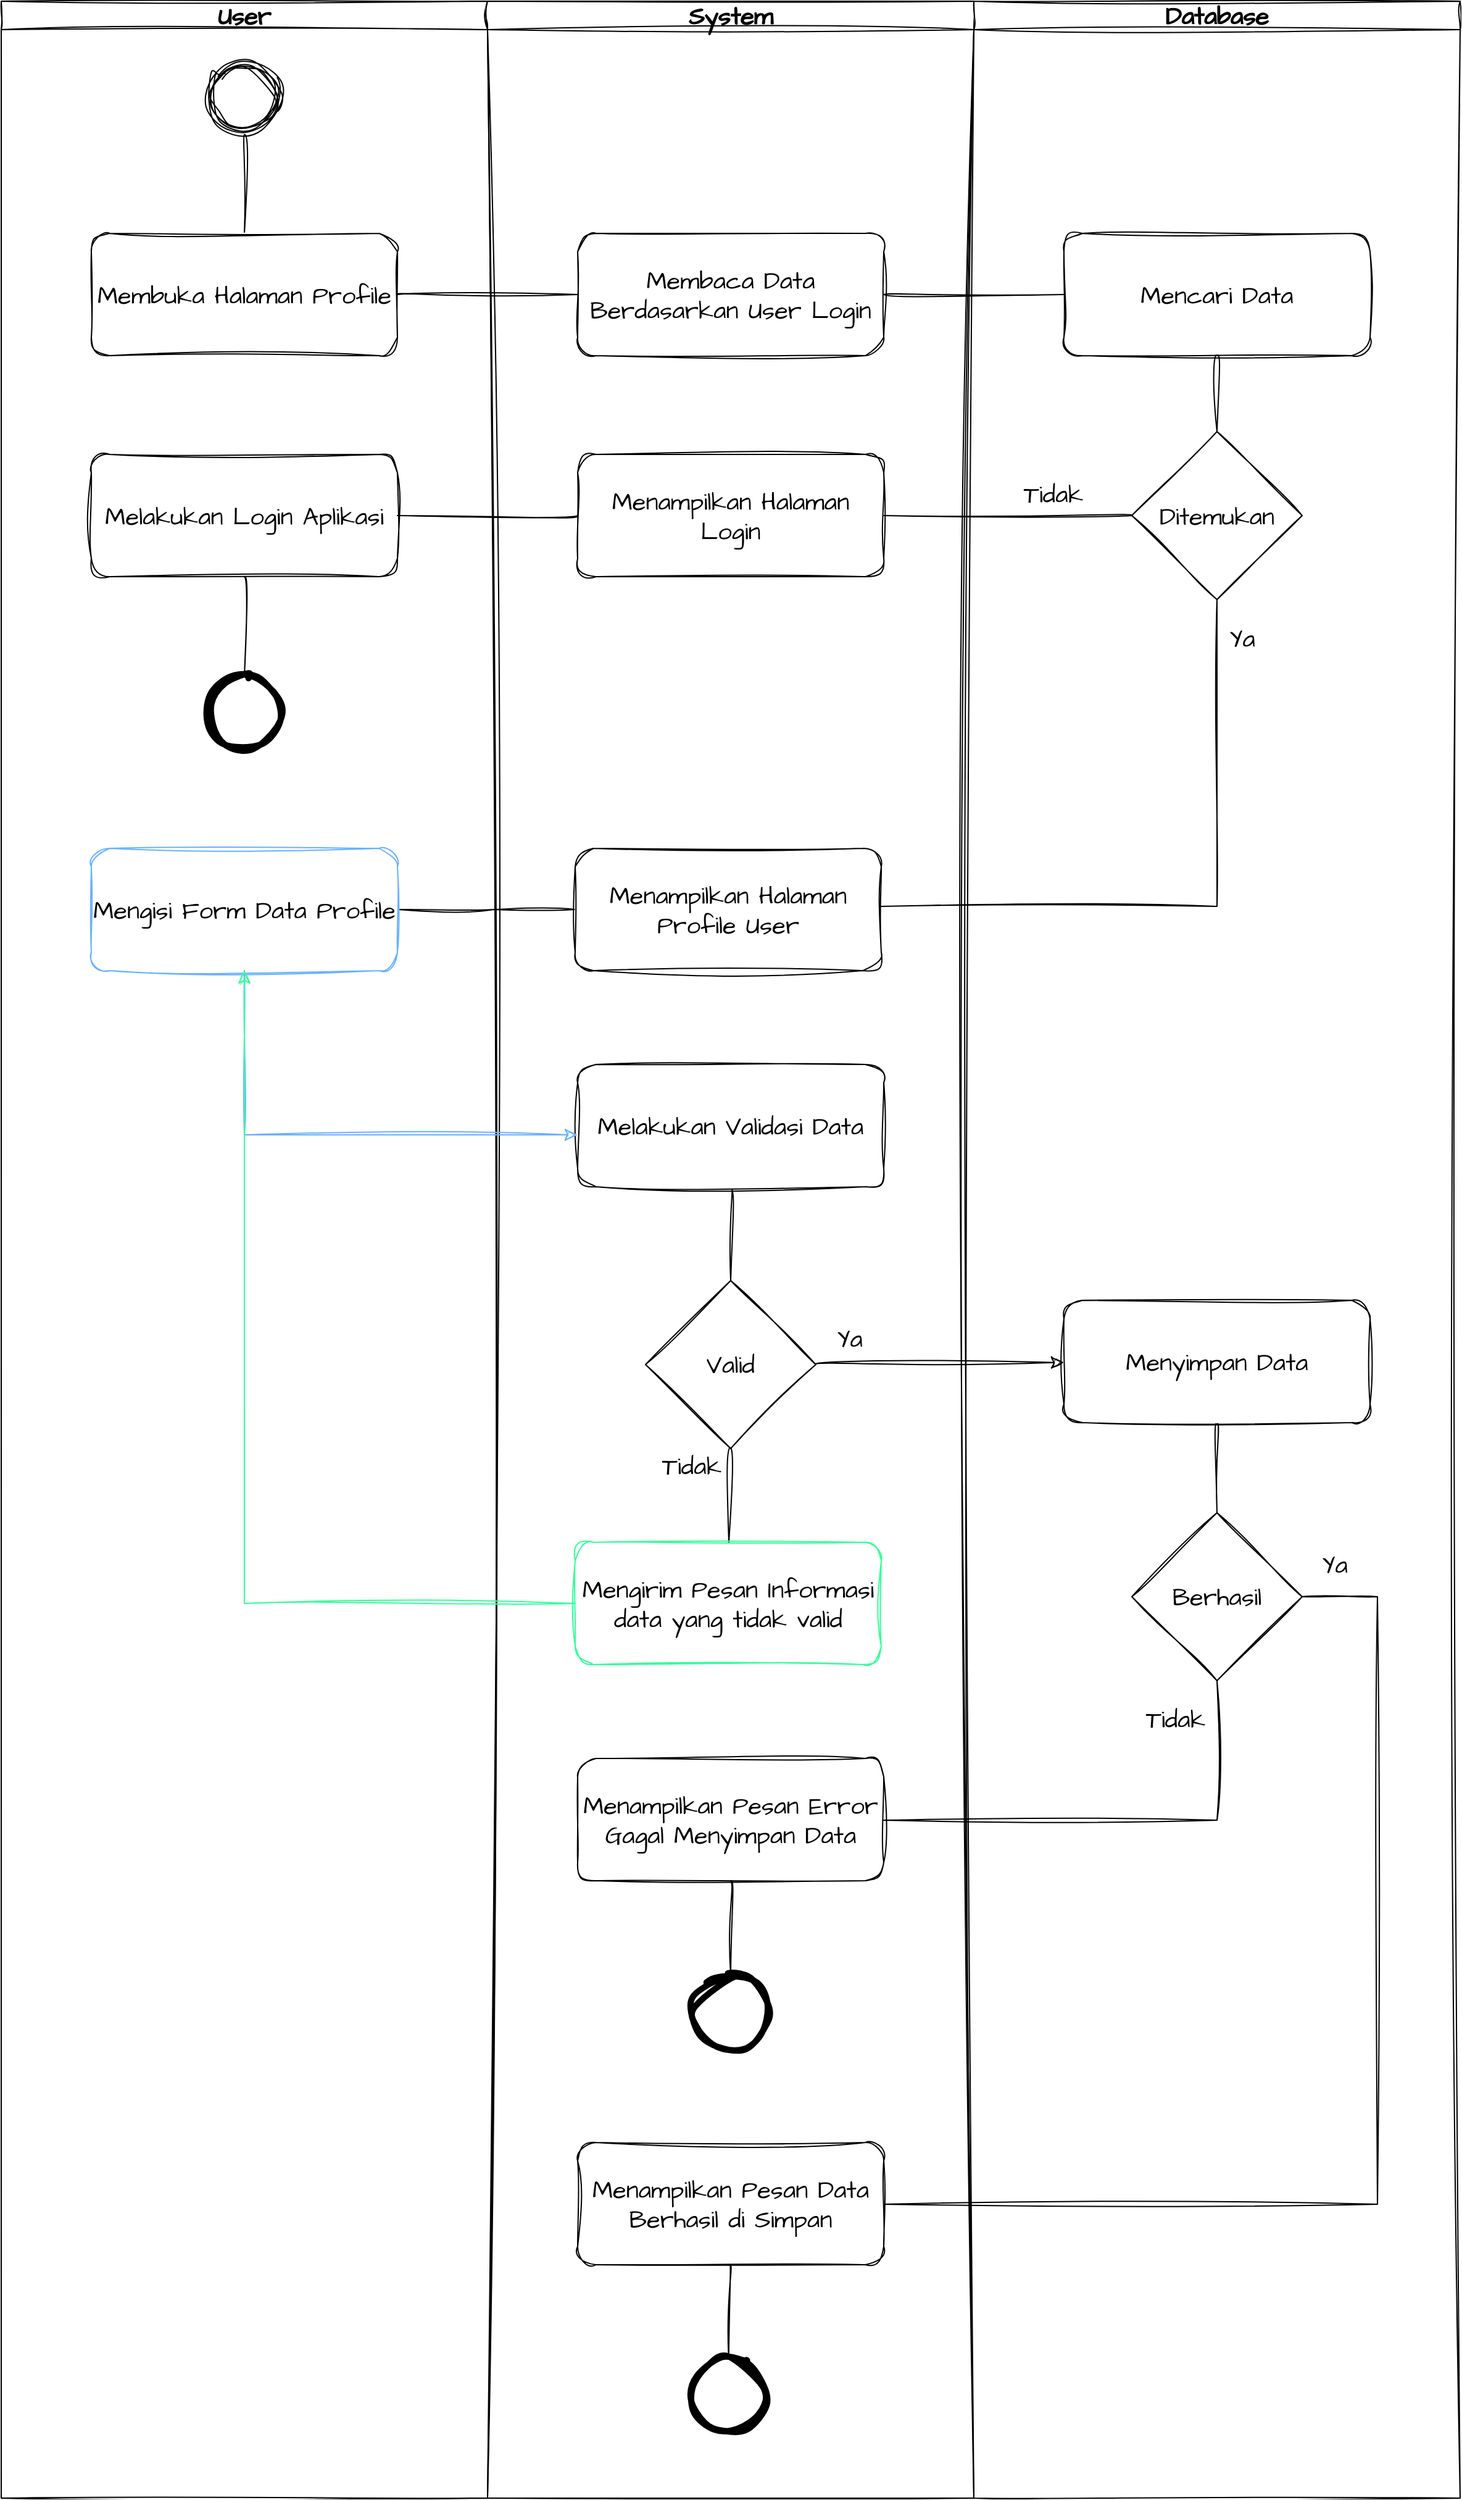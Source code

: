 <mxfile version="21.6.5" type="device" pages="6">
  <diagram name="Melengkapi Profile - Activity" id="JOmfnBH4h89E0VD9Szs3">
    <mxGraphModel dx="3287" dy="2249" grid="0" gridSize="10" guides="1" tooltips="1" connect="1" arrows="1" fold="1" page="0" pageScale="1" pageWidth="850" pageHeight="1100" math="0" shadow="0">
      <root>
        <mxCell id="0" />
        <mxCell id="1" parent="0" />
        <mxCell id="zWeE8GJI5E8xC8VY6bYL-28" style="edgeStyle=orthogonalEdgeStyle;rounded=0;sketch=1;hachureGap=4;jiggle=2;curveFitting=1;orthogonalLoop=1;jettySize=auto;html=1;fontFamily=Architects Daughter;fontSource=https%3A%2F%2Ffonts.googleapis.com%2Fcss%3Ffamily%3DArchitects%2BDaughter;fontSize=16;startSize=8;endSize=8;endArrow=none;endFill=0;" edge="1" parent="1" source="zWeE8GJI5E8xC8VY6bYL-23" target="zWeE8GJI5E8xC8VY6bYL-27">
          <mxGeometry relative="1" as="geometry">
            <Array as="points">
              <mxPoint x="-994" y="-135" />
              <mxPoint x="-994" y="-135" />
            </Array>
          </mxGeometry>
        </mxCell>
        <mxCell id="zWeE8GJI5E8xC8VY6bYL-1" value="User" style="swimlane;whiteSpace=wrap;html=1;sketch=1;hachureGap=4;jiggle=2;curveFitting=1;fontFamily=Architects Daughter;fontSource=https%3A%2F%2Ffonts.googleapis.com%2Fcss%3Ffamily%3DArchitects%2BDaughter;fontSize=20;" vertex="1" parent="1">
          <mxGeometry x="-1393" y="-871" width="394" height="2022" as="geometry" />
        </mxCell>
        <mxCell id="zWeE8GJI5E8xC8VY6bYL-10" style="edgeStyle=none;curved=1;rounded=0;sketch=1;hachureGap=4;jiggle=2;curveFitting=1;orthogonalLoop=1;jettySize=auto;html=1;fontFamily=Architects Daughter;fontSource=https%3A%2F%2Ffonts.googleapis.com%2Fcss%3Ffamily%3DArchitects%2BDaughter;fontSize=16;startSize=8;endSize=8;endArrow=none;endFill=0;" edge="1" parent="zWeE8GJI5E8xC8VY6bYL-1" source="zWeE8GJI5E8xC8VY6bYL-2" target="zWeE8GJI5E8xC8VY6bYL-3">
          <mxGeometry relative="1" as="geometry" />
        </mxCell>
        <mxCell id="zWeE8GJI5E8xC8VY6bYL-2" value="" style="ellipse;shape=doubleEllipse;html=1;dashed=0;whiteSpace=wrap;aspect=fixed;sketch=1;hachureGap=4;jiggle=2;curveFitting=1;fontFamily=Architects Daughter;fontSource=https%3A%2F%2Ffonts.googleapis.com%2Fcss%3Ffamily%3DArchitects%2BDaughter;fontSize=20;" vertex="1" parent="zWeE8GJI5E8xC8VY6bYL-1">
          <mxGeometry x="167" y="48" width="60" height="60" as="geometry" />
        </mxCell>
        <mxCell id="zWeE8GJI5E8xC8VY6bYL-3" value="Membuka Halaman Profile" style="rounded=1;whiteSpace=wrap;html=1;sketch=1;hachureGap=4;jiggle=2;curveFitting=1;fontFamily=Architects Daughter;fontSource=https%3A%2F%2Ffonts.googleapis.com%2Fcss%3Ffamily%3DArchitects%2BDaughter;fontSize=20;" vertex="1" parent="zWeE8GJI5E8xC8VY6bYL-1">
          <mxGeometry x="73" y="188" width="248" height="99" as="geometry" />
        </mxCell>
        <mxCell id="zWeE8GJI5E8xC8VY6bYL-22" style="edgeStyle=none;curved=1;rounded=0;sketch=1;hachureGap=4;jiggle=2;curveFitting=1;orthogonalLoop=1;jettySize=auto;html=1;fontFamily=Architects Daughter;fontSource=https%3A%2F%2Ffonts.googleapis.com%2Fcss%3Ffamily%3DArchitects%2BDaughter;fontSize=16;startSize=8;endSize=8;endArrow=none;endFill=0;" edge="1" parent="zWeE8GJI5E8xC8VY6bYL-1" source="zWeE8GJI5E8xC8VY6bYL-12" target="zWeE8GJI5E8xC8VY6bYL-21">
          <mxGeometry relative="1" as="geometry" />
        </mxCell>
        <mxCell id="zWeE8GJI5E8xC8VY6bYL-12" value="Melakukan Login Aplikasi" style="rounded=1;whiteSpace=wrap;html=1;sketch=1;hachureGap=4;jiggle=2;curveFitting=1;fontFamily=Architects Daughter;fontSource=https%3A%2F%2Ffonts.googleapis.com%2Fcss%3Ffamily%3DArchitects%2BDaughter;fontSize=20;" vertex="1" parent="zWeE8GJI5E8xC8VY6bYL-1">
          <mxGeometry x="73" y="367" width="248" height="99" as="geometry" />
        </mxCell>
        <mxCell id="zWeE8GJI5E8xC8VY6bYL-21" value="" style="shape=ellipse;html=1;dashed=0;whiteSpace=wrap;aspect=fixed;strokeWidth=5;perimeter=ellipsePerimeter;sketch=1;hachureGap=4;jiggle=2;curveFitting=1;fontFamily=Architects Daughter;fontSource=https%3A%2F%2Ffonts.googleapis.com%2Fcss%3Ffamily%3DArchitects%2BDaughter;fontSize=20;" vertex="1" parent="zWeE8GJI5E8xC8VY6bYL-1">
          <mxGeometry x="167" y="546" width="60" height="60" as="geometry" />
        </mxCell>
        <mxCell id="zWeE8GJI5E8xC8VY6bYL-27" value="Mengisi Form Data Profile" style="rounded=1;whiteSpace=wrap;html=1;sketch=1;hachureGap=4;jiggle=2;curveFitting=1;fontFamily=Architects Daughter;fontSource=https%3A%2F%2Ffonts.googleapis.com%2Fcss%3Ffamily%3DArchitects%2BDaughter;fontSize=20;strokeColor=#66B2FF;" vertex="1" parent="zWeE8GJI5E8xC8VY6bYL-1">
          <mxGeometry x="73" y="686" width="248" height="99" as="geometry" />
        </mxCell>
        <mxCell id="zWeE8GJI5E8xC8VY6bYL-5" value="System" style="swimlane;whiteSpace=wrap;html=1;sketch=1;hachureGap=4;jiggle=2;curveFitting=1;fontFamily=Architects Daughter;fontSource=https%3A%2F%2Ffonts.googleapis.com%2Fcss%3Ffamily%3DArchitects%2BDaughter;fontSize=20;" vertex="1" parent="1">
          <mxGeometry x="-999" y="-871" width="394" height="2022" as="geometry" />
        </mxCell>
        <mxCell id="zWeE8GJI5E8xC8VY6bYL-7" value="Membaca Data Berdasarkan User Login" style="rounded=1;whiteSpace=wrap;html=1;sketch=1;hachureGap=4;jiggle=2;curveFitting=1;fontFamily=Architects Daughter;fontSource=https%3A%2F%2Ffonts.googleapis.com%2Fcss%3Ffamily%3DArchitects%2BDaughter;fontSize=20;" vertex="1" parent="zWeE8GJI5E8xC8VY6bYL-5">
          <mxGeometry x="73" y="188" width="248" height="99" as="geometry" />
        </mxCell>
        <mxCell id="zWeE8GJI5E8xC8VY6bYL-13" value="Menampilkan Halaman Login" style="rounded=1;whiteSpace=wrap;html=1;sketch=1;hachureGap=4;jiggle=2;curveFitting=1;fontFamily=Architects Daughter;fontSource=https%3A%2F%2Ffonts.googleapis.com%2Fcss%3Ffamily%3DArchitects%2BDaughter;fontSize=20;" vertex="1" parent="zWeE8GJI5E8xC8VY6bYL-5">
          <mxGeometry x="73" y="367" width="248" height="99" as="geometry" />
        </mxCell>
        <mxCell id="zWeE8GJI5E8xC8VY6bYL-23" value="Menampilkan Halaman Profile User" style="rounded=1;whiteSpace=wrap;html=1;sketch=1;hachureGap=4;jiggle=2;curveFitting=1;fontFamily=Architects Daughter;fontSource=https%3A%2F%2Ffonts.googleapis.com%2Fcss%3Ffamily%3DArchitects%2BDaughter;fontSize=20;" vertex="1" parent="zWeE8GJI5E8xC8VY6bYL-5">
          <mxGeometry x="71" y="686" width="248" height="99" as="geometry" />
        </mxCell>
        <mxCell id="zWeE8GJI5E8xC8VY6bYL-35" style="edgeStyle=none;curved=1;rounded=0;sketch=1;hachureGap=4;jiggle=2;curveFitting=1;orthogonalLoop=1;jettySize=auto;html=1;fontFamily=Architects Daughter;fontSource=https%3A%2F%2Ffonts.googleapis.com%2Fcss%3Ffamily%3DArchitects%2BDaughter;fontSize=16;startSize=8;endSize=8;endArrow=none;endFill=0;" edge="1" parent="zWeE8GJI5E8xC8VY6bYL-5" source="zWeE8GJI5E8xC8VY6bYL-31" target="zWeE8GJI5E8xC8VY6bYL-34">
          <mxGeometry relative="1" as="geometry" />
        </mxCell>
        <mxCell id="zWeE8GJI5E8xC8VY6bYL-31" value="Melakukan Validasi Data" style="rounded=1;whiteSpace=wrap;html=1;sketch=1;hachureGap=4;jiggle=2;curveFitting=1;fontFamily=Architects Daughter;fontSource=https%3A%2F%2Ffonts.googleapis.com%2Fcss%3Ffamily%3DArchitects%2BDaughter;fontSize=20;" vertex="1" parent="zWeE8GJI5E8xC8VY6bYL-5">
          <mxGeometry x="73" y="861" width="248" height="99" as="geometry" />
        </mxCell>
        <mxCell id="zWeE8GJI5E8xC8VY6bYL-40" style="edgeStyle=none;curved=1;rounded=0;sketch=1;hachureGap=4;jiggle=2;curveFitting=1;orthogonalLoop=1;jettySize=auto;html=1;fontFamily=Architects Daughter;fontSource=https%3A%2F%2Ffonts.googleapis.com%2Fcss%3Ffamily%3DArchitects%2BDaughter;fontSize=16;startSize=8;endSize=8;endArrow=none;endFill=0;" edge="1" parent="zWeE8GJI5E8xC8VY6bYL-5" source="zWeE8GJI5E8xC8VY6bYL-34" target="zWeE8GJI5E8xC8VY6bYL-4">
          <mxGeometry relative="1" as="geometry" />
        </mxCell>
        <mxCell id="zWeE8GJI5E8xC8VY6bYL-57" value="Tidak" style="edgeLabel;html=1;align=center;verticalAlign=middle;resizable=0;points=[];fontSize=20;fontFamily=Architects Daughter;" vertex="1" connectable="0" parent="zWeE8GJI5E8xC8VY6bYL-40">
          <mxGeometry x="-0.331" y="4" relative="1" as="geometry">
            <mxPoint x="-35" y="-11" as="offset" />
          </mxGeometry>
        </mxCell>
        <mxCell id="zWeE8GJI5E8xC8VY6bYL-34" value="Valid" style="rhombus;whiteSpace=wrap;html=1;sketch=1;hachureGap=4;jiggle=2;curveFitting=1;fontFamily=Architects Daughter;fontSource=https%3A%2F%2Ffonts.googleapis.com%2Fcss%3Ffamily%3DArchitects%2BDaughter;fontSize=20;" vertex="1" parent="zWeE8GJI5E8xC8VY6bYL-5">
          <mxGeometry x="128" y="1036" width="138" height="136" as="geometry" />
        </mxCell>
        <mxCell id="zWeE8GJI5E8xC8VY6bYL-4" value="Mengirim Pesan Informasi data yang tidak valid" style="rounded=1;whiteSpace=wrap;html=1;sketch=1;hachureGap=4;jiggle=2;curveFitting=1;fontFamily=Architects Daughter;fontSource=https%3A%2F%2Ffonts.googleapis.com%2Fcss%3Ffamily%3DArchitects%2BDaughter;fontSize=20;strokeColor=#33FF99;" vertex="1" parent="zWeE8GJI5E8xC8VY6bYL-5">
          <mxGeometry x="71" y="1248" width="248" height="99" as="geometry" />
        </mxCell>
        <mxCell id="zWeE8GJI5E8xC8VY6bYL-51" style="edgeStyle=none;curved=1;rounded=0;sketch=1;hachureGap=4;jiggle=2;curveFitting=1;orthogonalLoop=1;jettySize=auto;html=1;fontFamily=Architects Daughter;fontSource=https%3A%2F%2Ffonts.googleapis.com%2Fcss%3Ffamily%3DArchitects%2BDaughter;fontSize=16;startSize=8;endSize=8;endArrow=none;endFill=0;" edge="1" parent="zWeE8GJI5E8xC8VY6bYL-5" source="zWeE8GJI5E8xC8VY6bYL-45" target="zWeE8GJI5E8xC8VY6bYL-50">
          <mxGeometry relative="1" as="geometry" />
        </mxCell>
        <mxCell id="zWeE8GJI5E8xC8VY6bYL-45" value="Menampilkan Pesan Error Gagal Menyimpan Data" style="rounded=1;whiteSpace=wrap;html=1;sketch=1;hachureGap=4;jiggle=2;curveFitting=1;fontFamily=Architects Daughter;fontSource=https%3A%2F%2Ffonts.googleapis.com%2Fcss%3Ffamily%3DArchitects%2BDaughter;fontSize=20;" vertex="1" parent="zWeE8GJI5E8xC8VY6bYL-5">
          <mxGeometry x="73" y="1423" width="248" height="99" as="geometry" />
        </mxCell>
        <mxCell id="zWeE8GJI5E8xC8VY6bYL-50" value="" style="shape=ellipse;html=1;dashed=0;whiteSpace=wrap;aspect=fixed;strokeWidth=5;perimeter=ellipsePerimeter;sketch=1;hachureGap=4;jiggle=2;curveFitting=1;fontFamily=Architects Daughter;fontSource=https%3A%2F%2Ffonts.googleapis.com%2Fcss%3Ffamily%3DArchitects%2BDaughter;fontSize=20;" vertex="1" parent="zWeE8GJI5E8xC8VY6bYL-5">
          <mxGeometry x="167" y="1598" width="60" height="60" as="geometry" />
        </mxCell>
        <mxCell id="zWeE8GJI5E8xC8VY6bYL-56" style="edgeStyle=none;curved=1;rounded=0;sketch=1;hachureGap=4;jiggle=2;curveFitting=1;orthogonalLoop=1;jettySize=auto;html=1;fontFamily=Architects Daughter;fontSource=https%3A%2F%2Ffonts.googleapis.com%2Fcss%3Ffamily%3DArchitects%2BDaughter;fontSize=16;startSize=8;endSize=8;endArrow=none;endFill=0;" edge="1" parent="zWeE8GJI5E8xC8VY6bYL-5" source="zWeE8GJI5E8xC8VY6bYL-42" target="zWeE8GJI5E8xC8VY6bYL-55">
          <mxGeometry relative="1" as="geometry" />
        </mxCell>
        <mxCell id="zWeE8GJI5E8xC8VY6bYL-42" value="Menampilkan Pesan Data Berhasil di Simpan" style="rounded=1;whiteSpace=wrap;html=1;sketch=1;hachureGap=4;jiggle=2;curveFitting=1;fontFamily=Architects Daughter;fontSource=https%3A%2F%2Ffonts.googleapis.com%2Fcss%3Ffamily%3DArchitects%2BDaughter;fontSize=20;" vertex="1" parent="zWeE8GJI5E8xC8VY6bYL-5">
          <mxGeometry x="73" y="1734" width="248" height="99" as="geometry" />
        </mxCell>
        <mxCell id="zWeE8GJI5E8xC8VY6bYL-55" value="" style="shape=ellipse;html=1;dashed=0;whiteSpace=wrap;aspect=fixed;strokeWidth=5;perimeter=ellipsePerimeter;sketch=1;hachureGap=4;jiggle=2;curveFitting=1;fontFamily=Architects Daughter;fontSource=https%3A%2F%2Ffonts.googleapis.com%2Fcss%3Ffamily%3DArchitects%2BDaughter;fontSize=20;" vertex="1" parent="zWeE8GJI5E8xC8VY6bYL-5">
          <mxGeometry x="165" y="1909" width="60" height="60" as="geometry" />
        </mxCell>
        <mxCell id="zWeE8GJI5E8xC8VY6bYL-8" value="Database" style="swimlane;whiteSpace=wrap;html=1;sketch=1;hachureGap=4;jiggle=2;curveFitting=1;fontFamily=Architects Daughter;fontSource=https%3A%2F%2Ffonts.googleapis.com%2Fcss%3Ffamily%3DArchitects%2BDaughter;fontSize=20;" vertex="1" parent="1">
          <mxGeometry x="-605" y="-871" width="394" height="2022" as="geometry" />
        </mxCell>
        <mxCell id="zWeE8GJI5E8xC8VY6bYL-18" style="edgeStyle=none;curved=1;rounded=0;sketch=1;hachureGap=4;jiggle=2;curveFitting=1;orthogonalLoop=1;jettySize=auto;html=1;fontFamily=Architects Daughter;fontSource=https%3A%2F%2Ffonts.googleapis.com%2Fcss%3Ffamily%3DArchitects%2BDaughter;fontSize=16;startSize=8;endSize=8;endArrow=none;endFill=0;" edge="1" parent="zWeE8GJI5E8xC8VY6bYL-8" source="zWeE8GJI5E8xC8VY6bYL-9" target="zWeE8GJI5E8xC8VY6bYL-17">
          <mxGeometry relative="1" as="geometry" />
        </mxCell>
        <mxCell id="zWeE8GJI5E8xC8VY6bYL-9" value="Mencari Data" style="rounded=1;whiteSpace=wrap;html=1;sketch=1;hachureGap=4;jiggle=2;curveFitting=1;fontFamily=Architects Daughter;fontSource=https%3A%2F%2Ffonts.googleapis.com%2Fcss%3Ffamily%3DArchitects%2BDaughter;fontSize=20;" vertex="1" parent="zWeE8GJI5E8xC8VY6bYL-8">
          <mxGeometry x="73" y="188" width="248" height="99" as="geometry" />
        </mxCell>
        <mxCell id="zWeE8GJI5E8xC8VY6bYL-17" value="Ditemukan" style="rhombus;whiteSpace=wrap;html=1;sketch=1;hachureGap=4;jiggle=2;curveFitting=1;fontFamily=Architects Daughter;fontSource=https%3A%2F%2Ffonts.googleapis.com%2Fcss%3Ffamily%3DArchitects%2BDaughter;fontSize=20;" vertex="1" parent="zWeE8GJI5E8xC8VY6bYL-8">
          <mxGeometry x="128" y="348.5" width="138" height="136" as="geometry" />
        </mxCell>
        <mxCell id="zWeE8GJI5E8xC8VY6bYL-44" style="edgeStyle=none;curved=1;rounded=0;sketch=1;hachureGap=4;jiggle=2;curveFitting=1;orthogonalLoop=1;jettySize=auto;html=1;fontFamily=Architects Daughter;fontSource=https%3A%2F%2Ffonts.googleapis.com%2Fcss%3Ffamily%3DArchitects%2BDaughter;fontSize=16;startSize=8;endSize=8;endArrow=none;endFill=0;" edge="1" parent="zWeE8GJI5E8xC8VY6bYL-8" source="zWeE8GJI5E8xC8VY6bYL-30" target="zWeE8GJI5E8xC8VY6bYL-43">
          <mxGeometry relative="1" as="geometry" />
        </mxCell>
        <mxCell id="zWeE8GJI5E8xC8VY6bYL-30" value="Menyimpan Data" style="rounded=1;whiteSpace=wrap;html=1;sketch=1;hachureGap=4;jiggle=2;curveFitting=1;fontFamily=Architects Daughter;fontSource=https%3A%2F%2Ffonts.googleapis.com%2Fcss%3Ffamily%3DArchitects%2BDaughter;fontSize=20;" vertex="1" parent="zWeE8GJI5E8xC8VY6bYL-8">
          <mxGeometry x="73" y="1052" width="248" height="99" as="geometry" />
        </mxCell>
        <mxCell id="zWeE8GJI5E8xC8VY6bYL-43" value="Berhasil" style="rhombus;whiteSpace=wrap;html=1;sketch=1;hachureGap=4;jiggle=2;curveFitting=1;fontFamily=Architects Daughter;fontSource=https%3A%2F%2Ffonts.googleapis.com%2Fcss%3Ffamily%3DArchitects%2BDaughter;fontSize=20;" vertex="1" parent="zWeE8GJI5E8xC8VY6bYL-8">
          <mxGeometry x="128" y="1224" width="138" height="136" as="geometry" />
        </mxCell>
        <mxCell id="zWeE8GJI5E8xC8VY6bYL-11" style="edgeStyle=none;curved=1;rounded=0;sketch=1;hachureGap=4;jiggle=2;curveFitting=1;orthogonalLoop=1;jettySize=auto;html=1;fontFamily=Architects Daughter;fontSource=https%3A%2F%2Ffonts.googleapis.com%2Fcss%3Ffamily%3DArchitects%2BDaughter;fontSize=16;startSize=8;endSize=8;endArrow=none;endFill=0;" edge="1" parent="1" source="zWeE8GJI5E8xC8VY6bYL-3" target="zWeE8GJI5E8xC8VY6bYL-7">
          <mxGeometry relative="1" as="geometry" />
        </mxCell>
        <mxCell id="zWeE8GJI5E8xC8VY6bYL-16" style="edgeStyle=none;curved=1;rounded=0;sketch=1;hachureGap=4;jiggle=2;curveFitting=1;orthogonalLoop=1;jettySize=auto;html=1;fontFamily=Architects Daughter;fontSource=https%3A%2F%2Ffonts.googleapis.com%2Fcss%3Ffamily%3DArchitects%2BDaughter;fontSize=16;startSize=8;endSize=8;endArrow=none;endFill=0;" edge="1" parent="1" source="zWeE8GJI5E8xC8VY6bYL-7" target="zWeE8GJI5E8xC8VY6bYL-9">
          <mxGeometry relative="1" as="geometry" />
        </mxCell>
        <mxCell id="zWeE8GJI5E8xC8VY6bYL-19" style="edgeStyle=none;curved=1;rounded=0;sketch=1;hachureGap=4;jiggle=2;curveFitting=1;orthogonalLoop=1;jettySize=auto;html=1;fontFamily=Architects Daughter;fontSource=https%3A%2F%2Ffonts.googleapis.com%2Fcss%3Ffamily%3DArchitects%2BDaughter;fontSize=16;startSize=8;endSize=8;endArrow=none;endFill=0;" edge="1" parent="1" source="zWeE8GJI5E8xC8VY6bYL-17" target="zWeE8GJI5E8xC8VY6bYL-13">
          <mxGeometry relative="1" as="geometry" />
        </mxCell>
        <mxCell id="zWeE8GJI5E8xC8VY6bYL-24" value="Tidak" style="edgeLabel;html=1;align=center;verticalAlign=middle;resizable=0;points=[];fontSize=20;fontFamily=Architects Daughter;" vertex="1" connectable="0" parent="zWeE8GJI5E8xC8VY6bYL-19">
          <mxGeometry x="-0.194" relative="1" as="geometry">
            <mxPoint x="17" y="-18" as="offset" />
          </mxGeometry>
        </mxCell>
        <mxCell id="zWeE8GJI5E8xC8VY6bYL-20" style="edgeStyle=none;curved=1;rounded=0;sketch=1;hachureGap=4;jiggle=2;curveFitting=1;orthogonalLoop=1;jettySize=auto;html=1;fontFamily=Architects Daughter;fontSource=https%3A%2F%2Ffonts.googleapis.com%2Fcss%3Ffamily%3DArchitects%2BDaughter;fontSize=16;startSize=8;endSize=8;endArrow=none;endFill=0;" edge="1" parent="1" source="zWeE8GJI5E8xC8VY6bYL-13" target="zWeE8GJI5E8xC8VY6bYL-12">
          <mxGeometry relative="1" as="geometry" />
        </mxCell>
        <mxCell id="zWeE8GJI5E8xC8VY6bYL-25" style="edgeStyle=orthogonalEdgeStyle;rounded=0;sketch=1;hachureGap=4;jiggle=2;curveFitting=1;orthogonalLoop=1;jettySize=auto;html=1;fontFamily=Architects Daughter;fontSource=https%3A%2F%2Ffonts.googleapis.com%2Fcss%3Ffamily%3DArchitects%2BDaughter;fontSize=16;startSize=8;endSize=8;endArrow=none;endFill=0;" edge="1" parent="1" source="zWeE8GJI5E8xC8VY6bYL-17" target="zWeE8GJI5E8xC8VY6bYL-23">
          <mxGeometry relative="1" as="geometry">
            <Array as="points">
              <mxPoint x="-408" y="-138" />
            </Array>
          </mxGeometry>
        </mxCell>
        <mxCell id="zWeE8GJI5E8xC8VY6bYL-26" value="Ya" style="edgeLabel;html=1;align=center;verticalAlign=middle;resizable=0;points=[];fontSize=20;fontFamily=Architects Daughter;" vertex="1" connectable="0" parent="zWeE8GJI5E8xC8VY6bYL-25">
          <mxGeometry x="-0.856" y="4" relative="1" as="geometry">
            <mxPoint x="16" y="-6" as="offset" />
          </mxGeometry>
        </mxCell>
        <mxCell id="zWeE8GJI5E8xC8VY6bYL-32" style="edgeStyle=orthogonalEdgeStyle;rounded=0;sketch=1;hachureGap=4;jiggle=2;curveFitting=1;orthogonalLoop=1;jettySize=auto;html=1;fontFamily=Architects Daughter;fontSource=https%3A%2F%2Ffonts.googleapis.com%2Fcss%3Ffamily%3DArchitects%2BDaughter;fontSize=16;startSize=8;endSize=8;endArrow=classic;endFill=1;strokeColor=#66B2FF;" edge="1" parent="1" source="zWeE8GJI5E8xC8VY6bYL-27" target="zWeE8GJI5E8xC8VY6bYL-31">
          <mxGeometry relative="1" as="geometry">
            <Array as="points">
              <mxPoint x="-1196" y="47" />
            </Array>
          </mxGeometry>
        </mxCell>
        <mxCell id="zWeE8GJI5E8xC8VY6bYL-36" style="edgeStyle=none;curved=1;rounded=0;sketch=1;hachureGap=4;jiggle=2;curveFitting=1;orthogonalLoop=1;jettySize=auto;html=1;fontFamily=Architects Daughter;fontSource=https%3A%2F%2Ffonts.googleapis.com%2Fcss%3Ffamily%3DArchitects%2BDaughter;fontSize=16;startSize=8;endSize=8;" edge="1" parent="1" source="zWeE8GJI5E8xC8VY6bYL-34" target="zWeE8GJI5E8xC8VY6bYL-30">
          <mxGeometry relative="1" as="geometry" />
        </mxCell>
        <mxCell id="zWeE8GJI5E8xC8VY6bYL-39" value="Ya" style="edgeLabel;html=1;align=center;verticalAlign=middle;resizable=0;points=[];fontSize=20;fontFamily=Architects Daughter;" vertex="1" connectable="0" parent="zWeE8GJI5E8xC8VY6bYL-36">
          <mxGeometry x="-0.469" y="2" relative="1" as="geometry">
            <mxPoint x="-26" y="-18" as="offset" />
          </mxGeometry>
        </mxCell>
        <mxCell id="zWeE8GJI5E8xC8VY6bYL-41" style="edgeStyle=orthogonalEdgeStyle;rounded=0;sketch=1;hachureGap=4;jiggle=2;curveFitting=1;orthogonalLoop=1;jettySize=auto;html=1;fontFamily=Architects Daughter;fontSource=https%3A%2F%2Ffonts.googleapis.com%2Fcss%3Ffamily%3DArchitects%2BDaughter;fontSize=16;startSize=8;endSize=8;endArrow=classic;endFill=1;strokeColor=#33FF99;" edge="1" parent="1" source="zWeE8GJI5E8xC8VY6bYL-4" target="zWeE8GJI5E8xC8VY6bYL-27">
          <mxGeometry relative="1" as="geometry" />
        </mxCell>
        <mxCell id="zWeE8GJI5E8xC8VY6bYL-47" style="edgeStyle=orthogonalEdgeStyle;rounded=0;sketch=1;hachureGap=4;jiggle=2;curveFitting=1;orthogonalLoop=1;jettySize=auto;html=1;fontFamily=Architects Daughter;fontSource=https%3A%2F%2Ffonts.googleapis.com%2Fcss%3Ffamily%3DArchitects%2BDaughter;fontSize=16;startSize=8;endSize=8;endArrow=none;endFill=0;" edge="1" parent="1" source="zWeE8GJI5E8xC8VY6bYL-43" target="zWeE8GJI5E8xC8VY6bYL-45">
          <mxGeometry relative="1" as="geometry">
            <Array as="points">
              <mxPoint x="-408" y="602" />
            </Array>
          </mxGeometry>
        </mxCell>
        <mxCell id="zWeE8GJI5E8xC8VY6bYL-53" value="Tidak" style="edgeLabel;html=1;align=center;verticalAlign=middle;resizable=0;points=[];fontSize=20;fontFamily=Architects Daughter;" vertex="1" connectable="0" parent="zWeE8GJI5E8xC8VY6bYL-47">
          <mxGeometry x="-0.843" y="4" relative="1" as="geometry">
            <mxPoint x="-38" y="1" as="offset" />
          </mxGeometry>
        </mxCell>
        <mxCell id="zWeE8GJI5E8xC8VY6bYL-52" style="edgeStyle=orthogonalEdgeStyle;rounded=0;sketch=1;hachureGap=4;jiggle=2;curveFitting=1;orthogonalLoop=1;jettySize=auto;html=1;fontFamily=Architects Daughter;fontSource=https%3A%2F%2Ffonts.googleapis.com%2Fcss%3Ffamily%3DArchitects%2BDaughter;fontSize=16;startSize=8;endSize=8;endArrow=none;endFill=0;" edge="1" parent="1" source="zWeE8GJI5E8xC8VY6bYL-43" target="zWeE8GJI5E8xC8VY6bYL-42">
          <mxGeometry relative="1" as="geometry">
            <Array as="points">
              <mxPoint x="-278" y="421" />
              <mxPoint x="-278" y="913" />
            </Array>
          </mxGeometry>
        </mxCell>
        <mxCell id="zWeE8GJI5E8xC8VY6bYL-54" value="Ya" style="edgeLabel;html=1;align=center;verticalAlign=middle;resizable=0;points=[];fontSize=20;fontFamily=Architects Daughter;" vertex="1" connectable="0" parent="zWeE8GJI5E8xC8VY6bYL-52">
          <mxGeometry x="-0.916" y="-3" relative="1" as="geometry">
            <mxPoint x="-14" y="-29" as="offset" />
          </mxGeometry>
        </mxCell>
      </root>
    </mxGraphModel>
  </diagram>
  <diagram id="SSRueAmE7bniAMW1OQ1l" name="Melihat Data User - Activity">
    <mxGraphModel dx="4207" dy="2822" grid="0" gridSize="10" guides="1" tooltips="1" connect="1" arrows="1" fold="1" page="0" pageScale="1" pageWidth="850" pageHeight="1100" math="0" shadow="0">
      <root>
        <mxCell id="0" />
        <mxCell id="1" parent="0" />
        <mxCell id="uYQ95g0-R8V5aK3k8BDo-1" value="User" style="swimlane;whiteSpace=wrap;html=1;sketch=1;hachureGap=4;jiggle=2;curveFitting=1;fontFamily=Architects Daughter;fontSource=https%3A%2F%2Ffonts.googleapis.com%2Fcss%3Ffamily%3DArchitects%2BDaughter;fontSize=20;" vertex="1" parent="1">
          <mxGeometry x="-1393" y="-871" width="394" height="2373" as="geometry" />
        </mxCell>
        <mxCell id="uYQ95g0-R8V5aK3k8BDo-2" style="edgeStyle=none;curved=1;rounded=0;sketch=1;hachureGap=4;jiggle=2;curveFitting=1;orthogonalLoop=1;jettySize=auto;html=1;fontFamily=Architects Daughter;fontSource=https%3A%2F%2Ffonts.googleapis.com%2Fcss%3Ffamily%3DArchitects%2BDaughter;fontSize=16;startSize=8;endSize=8;endArrow=none;endFill=0;" edge="1" parent="uYQ95g0-R8V5aK3k8BDo-1" source="uYQ95g0-R8V5aK3k8BDo-3" target="uYQ95g0-R8V5aK3k8BDo-4">
          <mxGeometry relative="1" as="geometry" />
        </mxCell>
        <mxCell id="uYQ95g0-R8V5aK3k8BDo-3" value="" style="ellipse;shape=doubleEllipse;html=1;dashed=0;whiteSpace=wrap;aspect=fixed;sketch=1;hachureGap=4;jiggle=2;curveFitting=1;fontFamily=Architects Daughter;fontSource=https%3A%2F%2Ffonts.googleapis.com%2Fcss%3Ffamily%3DArchitects%2BDaughter;fontSize=20;" vertex="1" parent="uYQ95g0-R8V5aK3k8BDo-1">
          <mxGeometry x="167" y="48" width="60" height="60" as="geometry" />
        </mxCell>
        <mxCell id="uYQ95g0-R8V5aK3k8BDo-4" value="Membuka Halaman User Management" style="rounded=1;whiteSpace=wrap;html=1;sketch=1;hachureGap=4;jiggle=2;curveFitting=1;fontFamily=Architects Daughter;fontSource=https%3A%2F%2Ffonts.googleapis.com%2Fcss%3Ffamily%3DArchitects%2BDaughter;fontSize=20;" vertex="1" parent="uYQ95g0-R8V5aK3k8BDo-1">
          <mxGeometry x="73" y="216.5" width="248" height="99" as="geometry" />
        </mxCell>
        <mxCell id="uYQ95g0-R8V5aK3k8BDo-5" style="edgeStyle=none;curved=1;rounded=0;sketch=1;hachureGap=4;jiggle=2;curveFitting=1;orthogonalLoop=1;jettySize=auto;html=1;fontFamily=Architects Daughter;fontSource=https%3A%2F%2Ffonts.googleapis.com%2Fcss%3Ffamily%3DArchitects%2BDaughter;fontSize=16;startSize=8;endSize=8;endArrow=none;endFill=0;" edge="1" parent="uYQ95g0-R8V5aK3k8BDo-1" source="uYQ95g0-R8V5aK3k8BDo-6" target="uYQ95g0-R8V5aK3k8BDo-7">
          <mxGeometry relative="1" as="geometry" />
        </mxCell>
        <mxCell id="uYQ95g0-R8V5aK3k8BDo-6" value="Melakukan Login" style="rounded=1;whiteSpace=wrap;html=1;sketch=1;hachureGap=4;jiggle=2;curveFitting=1;fontFamily=Architects Daughter;fontSource=https%3A%2F%2Ffonts.googleapis.com%2Fcss%3Ffamily%3DArchitects%2BDaughter;fontSize=20;" vertex="1" parent="uYQ95g0-R8V5aK3k8BDo-1">
          <mxGeometry x="73" y="668" width="248" height="99" as="geometry" />
        </mxCell>
        <mxCell id="uYQ95g0-R8V5aK3k8BDo-7" value="" style="shape=ellipse;html=1;dashed=0;whiteSpace=wrap;aspect=fixed;strokeWidth=5;perimeter=ellipsePerimeter;sketch=1;hachureGap=4;jiggle=2;curveFitting=1;fontFamily=Architects Daughter;fontSource=https%3A%2F%2Ffonts.googleapis.com%2Fcss%3Ffamily%3DArchitects%2BDaughter;fontSize=20;" vertex="1" parent="uYQ95g0-R8V5aK3k8BDo-1">
          <mxGeometry x="167" y="893" width="60" height="60" as="geometry" />
        </mxCell>
        <mxCell id="uYQ95g0-R8V5aK3k8BDo-8" style="edgeStyle=none;curved=1;rounded=0;sketch=1;hachureGap=4;jiggle=2;curveFitting=1;orthogonalLoop=1;jettySize=auto;html=1;fontFamily=Architects Daughter;fontSource=https%3A%2F%2Ffonts.googleapis.com%2Fcss%3Ffamily%3DArchitects%2BDaughter;fontSize=16;startSize=8;endSize=8;endArrow=none;endFill=0;strokeColor=#33FF99;" edge="1" parent="uYQ95g0-R8V5aK3k8BDo-1" source="uYQ95g0-R8V5aK3k8BDo-10" target="uYQ95g0-R8V5aK3k8BDo-11">
          <mxGeometry relative="1" as="geometry" />
        </mxCell>
        <mxCell id="uYQ95g0-R8V5aK3k8BDo-9" style="edgeStyle=none;curved=1;rounded=0;sketch=1;hachureGap=4;jiggle=2;curveFitting=1;orthogonalLoop=1;jettySize=auto;html=1;fontFamily=Architects Daughter;fontSource=https%3A%2F%2Ffonts.googleapis.com%2Fcss%3Ffamily%3DArchitects%2BDaughter;fontSize=16;startSize=8;endSize=8;endArrow=none;endFill=0;strokeColor=#33FF99;" edge="1" parent="uYQ95g0-R8V5aK3k8BDo-1" source="uYQ95g0-R8V5aK3k8BDo-10" target="uYQ95g0-R8V5aK3k8BDo-12">
          <mxGeometry relative="1" as="geometry">
            <Array as="points">
              <mxPoint x="-141" y="1464" />
            </Array>
          </mxGeometry>
        </mxCell>
        <mxCell id="uYQ95g0-R8V5aK3k8BDo-10" value="" style="verticalLabelPosition=bottom;shadow=0;dashed=0;align=center;html=1;verticalAlign=top;strokeWidth=1;shape=mxgraph.mockup.forms.splitter;strokeColor=#33FF99;sketch=1;hachureGap=4;jiggle=2;curveFitting=1;fontFamily=Architects Daughter;fontSource=https%3A%2F%2Ffonts.googleapis.com%2Fcss%3Ffamily%3DArchitects%2BDaughter;fontSize=20;" vertex="1" parent="uYQ95g0-R8V5aK3k8BDo-1">
          <mxGeometry x="22" y="1130" width="350" height="10" as="geometry" />
        </mxCell>
        <mxCell id="uYQ95g0-R8V5aK3k8BDo-11" value="Mengisikan Kolom Pencarian User" style="rounded=1;whiteSpace=wrap;html=1;sketch=1;hachureGap=4;jiggle=2;curveFitting=1;fontFamily=Architects Daughter;fontSource=https%3A%2F%2Ffonts.googleapis.com%2Fcss%3Ffamily%3DArchitects%2BDaughter;fontSize=20;strokeColor=#EA6B66;" vertex="1" parent="uYQ95g0-R8V5aK3k8BDo-1">
          <mxGeometry x="73" y="1317" width="248" height="99" as="geometry" />
        </mxCell>
        <mxCell id="uYQ95g0-R8V5aK3k8BDo-12" value="Memilih Data User" style="rounded=1;whiteSpace=wrap;html=1;sketch=1;hachureGap=4;jiggle=2;curveFitting=1;fontFamily=Architects Daughter;fontSource=https%3A%2F%2Ffonts.googleapis.com%2Fcss%3Ffamily%3DArchitects%2BDaughter;fontSize=20;" vertex="1" parent="uYQ95g0-R8V5aK3k8BDo-1">
          <mxGeometry x="73" y="1730" width="248" height="99" as="geometry" />
        </mxCell>
        <mxCell id="uYQ95g0-R8V5aK3k8BDo-14" value="System" style="swimlane;whiteSpace=wrap;html=1;sketch=1;hachureGap=4;jiggle=2;curveFitting=1;fontFamily=Architects Daughter;fontSource=https%3A%2F%2Ffonts.googleapis.com%2Fcss%3Ffamily%3DArchitects%2BDaughter;fontSize=20;" vertex="1" parent="1">
          <mxGeometry x="-999" y="-871" width="394" height="2374" as="geometry" />
        </mxCell>
        <mxCell id="uYQ95g0-R8V5aK3k8BDo-15" style="edgeStyle=none;curved=1;rounded=0;sketch=1;hachureGap=4;jiggle=2;curveFitting=1;orthogonalLoop=1;jettySize=auto;html=1;fontFamily=Architects Daughter;fontSource=https%3A%2F%2Ffonts.googleapis.com%2Fcss%3Ffamily%3DArchitects%2BDaughter;fontSize=16;startSize=8;endSize=8;endArrow=none;endFill=0;" edge="1" parent="uYQ95g0-R8V5aK3k8BDo-14" source="uYQ95g0-R8V5aK3k8BDo-16" target="uYQ95g0-R8V5aK3k8BDo-19">
          <mxGeometry relative="1" as="geometry" />
        </mxCell>
        <mxCell id="uYQ95g0-R8V5aK3k8BDo-16" value="Mengambil data user login" style="rounded=1;whiteSpace=wrap;html=1;sketch=1;hachureGap=4;jiggle=2;curveFitting=1;fontFamily=Architects Daughter;fontSource=https%3A%2F%2Ffonts.googleapis.com%2Fcss%3Ffamily%3DArchitects%2BDaughter;fontSize=20;" vertex="1" parent="uYQ95g0-R8V5aK3k8BDo-14">
          <mxGeometry x="73" y="216.5" width="248" height="99" as="geometry" />
        </mxCell>
        <mxCell id="uYQ95g0-R8V5aK3k8BDo-17" style="edgeStyle=none;curved=1;rounded=0;sketch=1;hachureGap=4;jiggle=2;curveFitting=1;orthogonalLoop=1;jettySize=auto;html=1;fontFamily=Architects Daughter;fontSource=https%3A%2F%2Ffonts.googleapis.com%2Fcss%3Ffamily%3DArchitects%2BDaughter;fontSize=16;startSize=8;endSize=8;endArrow=none;endFill=0;" edge="1" parent="uYQ95g0-R8V5aK3k8BDo-14" source="uYQ95g0-R8V5aK3k8BDo-19" target="uYQ95g0-R8V5aK3k8BDo-20">
          <mxGeometry relative="1" as="geometry" />
        </mxCell>
        <mxCell id="uYQ95g0-R8V5aK3k8BDo-18" value="Tidak" style="edgeLabel;html=1;align=center;verticalAlign=middle;resizable=0;points=[];fontSize=20;fontFamily=Architects Daughter;" vertex="1" connectable="0" parent="uYQ95g0-R8V5aK3k8BDo-17">
          <mxGeometry x="-0.059" y="3" relative="1" as="geometry">
            <mxPoint x="-34" y="-26" as="offset" />
          </mxGeometry>
        </mxCell>
        <mxCell id="uYQ95g0-R8V5aK3k8BDo-19" value="Terbaca" style="rhombus;whiteSpace=wrap;html=1;sketch=1;hachureGap=4;jiggle=2;curveFitting=1;fontFamily=Architects Daughter;fontSource=https%3A%2F%2Ffonts.googleapis.com%2Fcss%3Ffamily%3DArchitects%2BDaughter;fontSize=20;" vertex="1" parent="uYQ95g0-R8V5aK3k8BDo-14">
          <mxGeometry x="128" y="424" width="138" height="136" as="geometry" />
        </mxCell>
        <mxCell id="uYQ95g0-R8V5aK3k8BDo-20" value="Menampilkan Halaman Login" style="rounded=1;whiteSpace=wrap;html=1;sketch=1;hachureGap=4;jiggle=2;curveFitting=1;fontFamily=Architects Daughter;fontSource=https%3A%2F%2Ffonts.googleapis.com%2Fcss%3Ffamily%3DArchitects%2BDaughter;fontSize=20;strokeColor=#33FF99;" vertex="1" parent="uYQ95g0-R8V5aK3k8BDo-14">
          <mxGeometry x="73" y="669" width="248" height="99" as="geometry" />
        </mxCell>
        <mxCell id="uYQ95g0-R8V5aK3k8BDo-21" value="Menampilkan Halaman User Management" style="rounded=1;whiteSpace=wrap;html=1;sketch=1;hachureGap=4;jiggle=2;curveFitting=1;fontFamily=Architects Daughter;fontSource=https%3A%2F%2Ffonts.googleapis.com%2Fcss%3Ffamily%3DArchitects%2BDaughter;fontSize=20;" vertex="1" parent="uYQ95g0-R8V5aK3k8BDo-14">
          <mxGeometry x="73" y="1085" width="248" height="99" as="geometry" />
        </mxCell>
        <mxCell id="uYQ95g0-R8V5aK3k8BDo-22" value="Mengambil data kolom Pencarian User" style="rounded=1;whiteSpace=wrap;html=1;sketch=1;hachureGap=4;jiggle=2;curveFitting=1;fontFamily=Architects Daughter;fontSource=https%3A%2F%2Ffonts.googleapis.com%2Fcss%3Ffamily%3DArchitects%2BDaughter;fontSize=20;" vertex="1" parent="uYQ95g0-R8V5aK3k8BDo-14">
          <mxGeometry x="73" y="1314" width="248" height="99" as="geometry" />
        </mxCell>
        <mxCell id="uYQ95g0-R8V5aK3k8BDo-23" value="Menampilkan Pesan User Tidak Ditemukan" style="rounded=1;whiteSpace=wrap;html=1;sketch=1;hachureGap=4;jiggle=2;curveFitting=1;fontFamily=Architects Daughter;fontSource=https%3A%2F%2Ffonts.googleapis.com%2Fcss%3Ffamily%3DArchitects%2BDaughter;fontSize=20;strokeColor=#66B2FF;" vertex="1" parent="uYQ95g0-R8V5aK3k8BDo-14">
          <mxGeometry x="73" y="1543" width="248" height="99" as="geometry" />
        </mxCell>
        <mxCell id="uYQ95g0-R8V5aK3k8BDo-24" style="edgeStyle=none;curved=1;rounded=0;sketch=1;hachureGap=4;jiggle=2;curveFitting=1;orthogonalLoop=1;jettySize=auto;html=1;fontFamily=Architects Daughter;fontSource=https%3A%2F%2Ffonts.googleapis.com%2Fcss%3Ffamily%3DArchitects%2BDaughter;fontSize=16;startSize=8;endSize=8;endArrow=none;endFill=0;strokeColor=#33FF99;" edge="1" parent="uYQ95g0-R8V5aK3k8BDo-14" source="uYQ95g0-R8V5aK3k8BDo-25" target="uYQ95g0-R8V5aK3k8BDo-26">
          <mxGeometry relative="1" as="geometry" />
        </mxCell>
        <mxCell id="uYQ95g0-R8V5aK3k8BDo-25" value="" style="verticalLabelPosition=bottom;shadow=0;dashed=0;align=center;html=1;verticalAlign=top;strokeWidth=1;shape=mxgraph.mockup.forms.splitter;strokeColor=#33FF99;sketch=1;hachureGap=4;jiggle=2;curveFitting=1;fontFamily=Architects Daughter;fontSource=https%3A%2F%2Ffonts.googleapis.com%2Fcss%3Ffamily%3DArchitects%2BDaughter;fontSize=20;" vertex="1" parent="uYQ95g0-R8V5aK3k8BDo-14">
          <mxGeometry x="22" y="1772" width="350" height="10" as="geometry" />
        </mxCell>
        <mxCell id="uYQ95g0-R8V5aK3k8BDo-67" style="edgeStyle=none;curved=1;rounded=0;sketch=1;hachureGap=4;jiggle=2;curveFitting=1;orthogonalLoop=1;jettySize=auto;html=1;fontFamily=Architects Daughter;fontSource=https%3A%2F%2Ffonts.googleapis.com%2Fcss%3Ffamily%3DArchitects%2BDaughter;fontSize=16;startSize=8;endSize=8;endArrow=none;endFill=0;" edge="1" parent="uYQ95g0-R8V5aK3k8BDo-14" source="uYQ95g0-R8V5aK3k8BDo-26" target="uYQ95g0-R8V5aK3k8BDo-32">
          <mxGeometry relative="1" as="geometry" />
        </mxCell>
        <mxCell id="uYQ95g0-R8V5aK3k8BDo-26" value="Menampilkan Data User Profile" style="rounded=1;whiteSpace=wrap;html=1;sketch=1;hachureGap=4;jiggle=2;curveFitting=1;fontFamily=Architects Daughter;fontSource=https%3A%2F%2Ffonts.googleapis.com%2Fcss%3Ffamily%3DArchitects%2BDaughter;fontSize=20;" vertex="1" parent="uYQ95g0-R8V5aK3k8BDo-14">
          <mxGeometry x="73" y="1912" width="248" height="99" as="geometry" />
        </mxCell>
        <mxCell id="uYQ95g0-R8V5aK3k8BDo-32" value="" style="shape=ellipse;html=1;dashed=0;whiteSpace=wrap;aspect=fixed;strokeWidth=5;perimeter=ellipsePerimeter;sketch=1;hachureGap=4;jiggle=2;curveFitting=1;fontFamily=Architects Daughter;fontSource=https%3A%2F%2Ffonts.googleapis.com%2Fcss%3Ffamily%3DArchitects%2BDaughter;fontSize=20;" vertex="1" parent="uYQ95g0-R8V5aK3k8BDo-14">
          <mxGeometry x="167" y="2141" width="60" height="60" as="geometry" />
        </mxCell>
        <mxCell id="uYQ95g0-R8V5aK3k8BDo-33" value="Database" style="swimlane;whiteSpace=wrap;html=1;sketch=1;hachureGap=4;jiggle=2;curveFitting=1;fontFamily=Architects Daughter;fontSource=https%3A%2F%2Ffonts.googleapis.com%2Fcss%3Ffamily%3DArchitects%2BDaughter;fontSize=20;" vertex="1" parent="1">
          <mxGeometry x="-605" y="-871" width="394" height="2375" as="geometry" />
        </mxCell>
        <mxCell id="uYQ95g0-R8V5aK3k8BDo-34" style="edgeStyle=none;curved=1;rounded=0;sketch=1;hachureGap=4;jiggle=2;curveFitting=1;orthogonalLoop=1;jettySize=auto;html=1;fontFamily=Architects Daughter;fontSource=https%3A%2F%2Ffonts.googleapis.com%2Fcss%3Ffamily%3DArchitects%2BDaughter;fontSize=16;startSize=8;endSize=8;endArrow=none;endFill=0;" edge="1" parent="uYQ95g0-R8V5aK3k8BDo-33" source="uYQ95g0-R8V5aK3k8BDo-35" target="uYQ95g0-R8V5aK3k8BDo-36">
          <mxGeometry relative="1" as="geometry" />
        </mxCell>
        <mxCell id="uYQ95g0-R8V5aK3k8BDo-35" value="Mencari Data User" style="rounded=1;whiteSpace=wrap;html=1;sketch=1;hachureGap=4;jiggle=2;curveFitting=1;fontFamily=Architects Daughter;fontSource=https%3A%2F%2Ffonts.googleapis.com%2Fcss%3Ffamily%3DArchitects%2BDaughter;fontSize=20;" vertex="1" parent="uYQ95g0-R8V5aK3k8BDo-33">
          <mxGeometry x="73" y="442.5" width="248" height="99" as="geometry" />
        </mxCell>
        <mxCell id="uYQ95g0-R8V5aK3k8BDo-36" value="Sebagai Admin atau Operator" style="rhombus;whiteSpace=wrap;html=1;sketch=1;hachureGap=4;jiggle=2;curveFitting=1;fontFamily=Architects Daughter;fontSource=https%3A%2F%2Ffonts.googleapis.com%2Fcss%3Ffamily%3DArchitects%2BDaughter;fontSize=16;strokeColor=#66B2FF;" vertex="1" parent="uYQ95g0-R8V5aK3k8BDo-33">
          <mxGeometry x="128" y="650.5" width="138" height="136" as="geometry" />
        </mxCell>
        <mxCell id="uYQ95g0-R8V5aK3k8BDo-37" style="edgeStyle=none;curved=1;rounded=0;sketch=1;hachureGap=4;jiggle=2;curveFitting=1;orthogonalLoop=1;jettySize=auto;html=1;fontFamily=Architects Daughter;fontSource=https%3A%2F%2Ffonts.googleapis.com%2Fcss%3Ffamily%3DArchitects%2BDaughter;fontSize=16;startSize=8;endSize=8;endArrow=none;endFill=0;" edge="1" parent="uYQ95g0-R8V5aK3k8BDo-33" source="uYQ95g0-R8V5aK3k8BDo-38" target="uYQ95g0-R8V5aK3k8BDo-39">
          <mxGeometry relative="1" as="geometry" />
        </mxCell>
        <mxCell id="uYQ95g0-R8V5aK3k8BDo-38" value="Mencari Data User" style="rounded=1;whiteSpace=wrap;html=1;sketch=1;hachureGap=4;jiggle=2;curveFitting=1;fontFamily=Architects Daughter;fontSource=https%3A%2F%2Ffonts.googleapis.com%2Fcss%3Ffamily%3DArchitects%2BDaughter;fontSize=20;" vertex="1" parent="uYQ95g0-R8V5aK3k8BDo-33">
          <mxGeometry x="73" y="1318" width="248" height="99" as="geometry" />
        </mxCell>
        <mxCell id="uYQ95g0-R8V5aK3k8BDo-39" value="Ditemukan" style="rhombus;whiteSpace=wrap;html=1;sketch=1;hachureGap=4;jiggle=2;curveFitting=1;fontFamily=Architects Daughter;fontSource=https%3A%2F%2Ffonts.googleapis.com%2Fcss%3Ffamily%3DArchitects%2BDaughter;fontSize=20;" vertex="1" parent="uYQ95g0-R8V5aK3k8BDo-33">
          <mxGeometry x="128" y="1528" width="138" height="136" as="geometry" />
        </mxCell>
        <mxCell id="uYQ95g0-R8V5aK3k8BDo-43" style="edgeStyle=none;curved=1;rounded=0;sketch=1;hachureGap=4;jiggle=2;curveFitting=1;orthogonalLoop=1;jettySize=auto;html=1;fontFamily=Architects Daughter;fontSource=https%3A%2F%2Ffonts.googleapis.com%2Fcss%3Ffamily%3DArchitects%2BDaughter;fontSize=16;startSize=8;endSize=8;endArrow=none;endFill=0;" edge="1" parent="1" source="uYQ95g0-R8V5aK3k8BDo-4" target="uYQ95g0-R8V5aK3k8BDo-16">
          <mxGeometry relative="1" as="geometry" />
        </mxCell>
        <mxCell id="uYQ95g0-R8V5aK3k8BDo-44" style="edgeStyle=none;curved=1;rounded=0;sketch=1;hachureGap=4;jiggle=2;curveFitting=1;orthogonalLoop=1;jettySize=auto;html=1;fontFamily=Architects Daughter;fontSource=https%3A%2F%2Ffonts.googleapis.com%2Fcss%3Ffamily%3DArchitects%2BDaughter;fontSize=16;startSize=8;endSize=8;endArrow=none;endFill=0;" edge="1" parent="1" source="uYQ95g0-R8V5aK3k8BDo-19" target="uYQ95g0-R8V5aK3k8BDo-35">
          <mxGeometry relative="1" as="geometry" />
        </mxCell>
        <mxCell id="uYQ95g0-R8V5aK3k8BDo-45" value="Ya" style="edgeLabel;html=1;align=center;verticalAlign=middle;resizable=0;points=[];fontSize=20;fontFamily=Architects Daughter;" vertex="1" connectable="0" parent="uYQ95g0-R8V5aK3k8BDo-44">
          <mxGeometry x="-0.686" y="2" relative="1" as="geometry">
            <mxPoint x="-10" y="-15" as="offset" />
          </mxGeometry>
        </mxCell>
        <mxCell id="uYQ95g0-R8V5aK3k8BDo-46" style="edgeStyle=none;curved=1;rounded=0;sketch=1;hachureGap=4;jiggle=2;curveFitting=1;orthogonalLoop=1;jettySize=auto;html=1;fontFamily=Architects Daughter;fontSource=https%3A%2F%2Ffonts.googleapis.com%2Fcss%3Ffamily%3DArchitects%2BDaughter;fontSize=16;startSize=8;endSize=8;endArrow=none;endFill=0;strokeColor=#33FF99;" edge="1" parent="1" source="uYQ95g0-R8V5aK3k8BDo-20" target="uYQ95g0-R8V5aK3k8BDo-6">
          <mxGeometry relative="1" as="geometry" />
        </mxCell>
        <mxCell id="uYQ95g0-R8V5aK3k8BDo-47" style="edgeStyle=none;curved=1;rounded=0;sketch=1;hachureGap=4;jiggle=2;curveFitting=1;orthogonalLoop=1;jettySize=auto;html=1;fontFamily=Architects Daughter;fontSource=https%3A%2F%2Ffonts.googleapis.com%2Fcss%3Ffamily%3DArchitects%2BDaughter;fontSize=16;startSize=8;endSize=8;endArrow=none;endFill=0;strokeColor=#66B2FF;" edge="1" parent="1" source="uYQ95g0-R8V5aK3k8BDo-36" target="uYQ95g0-R8V5aK3k8BDo-20">
          <mxGeometry relative="1" as="geometry" />
        </mxCell>
        <mxCell id="uYQ95g0-R8V5aK3k8BDo-48" value="Bukan" style="edgeLabel;html=1;align=center;verticalAlign=middle;resizable=0;points=[];fontSize=20;fontFamily=Architects Daughter;" vertex="1" connectable="0" parent="uYQ95g0-R8V5aK3k8BDo-47">
          <mxGeometry x="-0.426" y="-3" relative="1" as="geometry">
            <mxPoint x="18" y="-16" as="offset" />
          </mxGeometry>
        </mxCell>
        <mxCell id="uYQ95g0-R8V5aK3k8BDo-49" style="edgeStyle=orthogonalEdgeStyle;rounded=0;sketch=1;hachureGap=4;jiggle=2;curveFitting=1;orthogonalLoop=1;jettySize=auto;html=1;fontFamily=Architects Daughter;fontSource=https%3A%2F%2Ffonts.googleapis.com%2Fcss%3Ffamily%3DArchitects%2BDaughter;fontSize=16;startSize=8;endSize=8;endArrow=none;endFill=0;strokeColor=#66B2FF;" edge="1" parent="1" source="uYQ95g0-R8V5aK3k8BDo-36" target="uYQ95g0-R8V5aK3k8BDo-21">
          <mxGeometry relative="1" as="geometry">
            <mxPoint x="-678" y="59" as="targetPoint" />
            <Array as="points">
              <mxPoint x="-408" y="267" />
            </Array>
          </mxGeometry>
        </mxCell>
        <mxCell id="uYQ95g0-R8V5aK3k8BDo-50" value="Ya" style="edgeLabel;html=1;align=center;verticalAlign=middle;resizable=0;points=[];fontSize=20;fontFamily=Architects Daughter;" vertex="1" connectable="0" parent="uYQ95g0-R8V5aK3k8BDo-49">
          <mxGeometry x="-0.902" y="5" relative="1" as="geometry">
            <mxPoint x="16" y="-5" as="offset" />
          </mxGeometry>
        </mxCell>
        <mxCell id="uYQ95g0-R8V5aK3k8BDo-51" style="edgeStyle=none;curved=1;rounded=0;sketch=1;hachureGap=4;jiggle=2;curveFitting=1;orthogonalLoop=1;jettySize=auto;html=1;fontFamily=Architects Daughter;fontSource=https%3A%2F%2Ffonts.googleapis.com%2Fcss%3Ffamily%3DArchitects%2BDaughter;fontSize=16;startSize=8;endSize=8;endArrow=none;endFill=0;" edge="1" parent="1" source="uYQ95g0-R8V5aK3k8BDo-21" target="uYQ95g0-R8V5aK3k8BDo-10">
          <mxGeometry relative="1" as="geometry">
            <mxPoint x="-986" y="266" as="targetPoint" />
          </mxGeometry>
        </mxCell>
        <mxCell id="uYQ95g0-R8V5aK3k8BDo-52" style="edgeStyle=none;curved=1;rounded=0;sketch=1;hachureGap=4;jiggle=2;curveFitting=1;orthogonalLoop=1;jettySize=auto;html=1;fontFamily=Architects Daughter;fontSource=https%3A%2F%2Ffonts.googleapis.com%2Fcss%3Ffamily%3DArchitects%2BDaughter;fontSize=16;startSize=8;endSize=8;endArrow=none;endFill=0;strokeColor=#EA6B66;" edge="1" parent="1" source="uYQ95g0-R8V5aK3k8BDo-11" target="uYQ95g0-R8V5aK3k8BDo-22">
          <mxGeometry relative="1" as="geometry" />
        </mxCell>
        <mxCell id="uYQ95g0-R8V5aK3k8BDo-53" style="edgeStyle=none;curved=1;rounded=0;sketch=1;hachureGap=4;jiggle=2;curveFitting=1;orthogonalLoop=1;jettySize=auto;html=1;fontFamily=Architects Daughter;fontSource=https%3A%2F%2Ffonts.googleapis.com%2Fcss%3Ffamily%3DArchitects%2BDaughter;fontSize=16;startSize=8;endSize=8;endArrow=none;endFill=0;" edge="1" parent="1" source="uYQ95g0-R8V5aK3k8BDo-22" target="uYQ95g0-R8V5aK3k8BDo-38">
          <mxGeometry relative="1" as="geometry" />
        </mxCell>
        <mxCell id="uYQ95g0-R8V5aK3k8BDo-54" style="edgeStyle=none;curved=1;rounded=0;sketch=1;hachureGap=4;jiggle=2;curveFitting=1;orthogonalLoop=1;jettySize=auto;html=1;fontFamily=Architects Daughter;fontSource=https%3A%2F%2Ffonts.googleapis.com%2Fcss%3Ffamily%3DArchitects%2BDaughter;fontSize=16;startSize=8;endSize=8;endArrow=none;endFill=0;" edge="1" parent="1" source="uYQ95g0-R8V5aK3k8BDo-39" target="uYQ95g0-R8V5aK3k8BDo-23">
          <mxGeometry relative="1" as="geometry" />
        </mxCell>
        <mxCell id="uYQ95g0-R8V5aK3k8BDo-55" value="Tidak" style="edgeLabel;html=1;align=center;verticalAlign=middle;resizable=0;points=[];fontSize=20;fontFamily=Architects Daughter;" vertex="1" connectable="0" parent="uYQ95g0-R8V5aK3k8BDo-54">
          <mxGeometry x="-0.346" y="-1" relative="1" as="geometry">
            <mxPoint x="35" y="-15" as="offset" />
          </mxGeometry>
        </mxCell>
        <mxCell id="uYQ95g0-R8V5aK3k8BDo-56" style="edgeStyle=orthogonalEdgeStyle;rounded=0;sketch=1;hachureGap=4;jiggle=2;curveFitting=1;orthogonalLoop=1;jettySize=auto;html=1;fontFamily=Architects Daughter;fontSource=https%3A%2F%2Ffonts.googleapis.com%2Fcss%3Ffamily%3DArchitects%2BDaughter;fontSize=16;startSize=8;endSize=8;endArrow=none;endFill=0;strokeColor=#66B2FF;" edge="1" parent="1" source="uYQ95g0-R8V5aK3k8BDo-23" target="uYQ95g0-R8V5aK3k8BDo-11">
          <mxGeometry relative="1" as="geometry" />
        </mxCell>
        <mxCell id="uYQ95g0-R8V5aK3k8BDo-57" style="edgeStyle=none;curved=1;rounded=0;sketch=1;hachureGap=4;jiggle=2;curveFitting=1;orthogonalLoop=1;jettySize=auto;html=1;fontFamily=Architects Daughter;fontSource=https%3A%2F%2Ffonts.googleapis.com%2Fcss%3Ffamily%3DArchitects%2BDaughter;fontSize=16;startSize=8;endSize=8;endArrow=none;endFill=0;" edge="1" parent="1" source="uYQ95g0-R8V5aK3k8BDo-12" target="uYQ95g0-R8V5aK3k8BDo-25">
          <mxGeometry relative="1" as="geometry" />
        </mxCell>
        <mxCell id="uYQ95g0-R8V5aK3k8BDo-58" style="edgeStyle=orthogonalEdgeStyle;rounded=0;sketch=1;hachureGap=4;jiggle=2;curveFitting=1;orthogonalLoop=1;jettySize=auto;html=1;fontFamily=Architects Daughter;fontSource=https%3A%2F%2Ffonts.googleapis.com%2Fcss%3Ffamily%3DArchitects%2BDaughter;fontSize=16;startSize=8;endSize=8;endArrow=none;endFill=0;" edge="1" parent="1" source="uYQ95g0-R8V5aK3k8BDo-39" target="uYQ95g0-R8V5aK3k8BDo-25">
          <mxGeometry relative="1" as="geometry">
            <Array as="points">
              <mxPoint x="-408" y="906" />
            </Array>
          </mxGeometry>
        </mxCell>
        <mxCell id="uYQ95g0-R8V5aK3k8BDo-59" value="Ya" style="edgeLabel;html=1;align=center;verticalAlign=middle;resizable=0;points=[];fontSize=20;fontFamily=Architects Daughter;" vertex="1" connectable="0" parent="uYQ95g0-R8V5aK3k8BDo-58">
          <mxGeometry x="-0.757" y="4" relative="1" as="geometry">
            <mxPoint x="15" y="-25" as="offset" />
          </mxGeometry>
        </mxCell>
      </root>
    </mxGraphModel>
  </diagram>
  <diagram id="GKHwUyTOk1FeAkmutjfq" name="Mengubah Akses Level - Activity">
    <mxGraphModel dx="3287" dy="2249" grid="0" gridSize="10" guides="1" tooltips="1" connect="1" arrows="1" fold="1" page="0" pageScale="1" pageWidth="850" pageHeight="1100" math="0" shadow="0">
      <root>
        <mxCell id="0" />
        <mxCell id="1" parent="0" />
        <mxCell id="yS2dSz6aOYuIPlpWlnq--2" value="User" style="swimlane;whiteSpace=wrap;html=1;sketch=1;hachureGap=4;jiggle=2;curveFitting=1;fontFamily=Architects Daughter;fontSource=https%3A%2F%2Ffonts.googleapis.com%2Fcss%3Ffamily%3DArchitects%2BDaughter;fontSize=20;" vertex="1" parent="1">
          <mxGeometry x="-1393" y="-871" width="394" height="3030" as="geometry" />
        </mxCell>
        <mxCell id="yS2dSz6aOYuIPlpWlnq--53" style="edgeStyle=none;curved=1;rounded=0;sketch=1;hachureGap=4;jiggle=2;curveFitting=1;orthogonalLoop=1;jettySize=auto;html=1;fontFamily=Architects Daughter;fontSource=https%3A%2F%2Ffonts.googleapis.com%2Fcss%3Ffamily%3DArchitects%2BDaughter;fontSize=16;startSize=8;endSize=8;endArrow=none;endFill=0;" edge="1" parent="yS2dSz6aOYuIPlpWlnq--2" source="yS2dSz6aOYuIPlpWlnq--4" target="yS2dSz6aOYuIPlpWlnq--51">
          <mxGeometry relative="1" as="geometry" />
        </mxCell>
        <mxCell id="yS2dSz6aOYuIPlpWlnq--4" value="" style="ellipse;shape=doubleEllipse;html=1;dashed=0;whiteSpace=wrap;aspect=fixed;sketch=1;hachureGap=4;jiggle=2;curveFitting=1;fontFamily=Architects Daughter;fontSource=https%3A%2F%2Ffonts.googleapis.com%2Fcss%3Ffamily%3DArchitects%2BDaughter;fontSize=20;" vertex="1" parent="yS2dSz6aOYuIPlpWlnq--2">
          <mxGeometry x="167" y="48" width="60" height="60" as="geometry" />
        </mxCell>
        <mxCell id="yS2dSz6aOYuIPlpWlnq--51" value="Membuka Halaman User Management" style="rounded=1;whiteSpace=wrap;html=1;sketch=1;hachureGap=4;jiggle=2;curveFitting=1;fontFamily=Architects Daughter;fontSource=https%3A%2F%2Ffonts.googleapis.com%2Fcss%3Ffamily%3DArchitects%2BDaughter;fontSize=20;" vertex="1" parent="yS2dSz6aOYuIPlpWlnq--2">
          <mxGeometry x="73" y="216.5" width="248" height="99" as="geometry" />
        </mxCell>
        <mxCell id="yS2dSz6aOYuIPlpWlnq--68" style="edgeStyle=none;curved=1;rounded=0;sketch=1;hachureGap=4;jiggle=2;curveFitting=1;orthogonalLoop=1;jettySize=auto;html=1;fontFamily=Architects Daughter;fontSource=https%3A%2F%2Ffonts.googleapis.com%2Fcss%3Ffamily%3DArchitects%2BDaughter;fontSize=16;startSize=8;endSize=8;endArrow=none;endFill=0;" edge="1" parent="yS2dSz6aOYuIPlpWlnq--2" source="yS2dSz6aOYuIPlpWlnq--64" target="yS2dSz6aOYuIPlpWlnq--67">
          <mxGeometry relative="1" as="geometry" />
        </mxCell>
        <mxCell id="yS2dSz6aOYuIPlpWlnq--64" value="Melakukan Login" style="rounded=1;whiteSpace=wrap;html=1;sketch=1;hachureGap=4;jiggle=2;curveFitting=1;fontFamily=Architects Daughter;fontSource=https%3A%2F%2Ffonts.googleapis.com%2Fcss%3Ffamily%3DArchitects%2BDaughter;fontSize=20;" vertex="1" parent="yS2dSz6aOYuIPlpWlnq--2">
          <mxGeometry x="73" y="668" width="248" height="99" as="geometry" />
        </mxCell>
        <mxCell id="yS2dSz6aOYuIPlpWlnq--67" value="" style="shape=ellipse;html=1;dashed=0;whiteSpace=wrap;aspect=fixed;strokeWidth=5;perimeter=ellipsePerimeter;sketch=1;hachureGap=4;jiggle=2;curveFitting=1;fontFamily=Architects Daughter;fontSource=https%3A%2F%2Ffonts.googleapis.com%2Fcss%3Ffamily%3DArchitects%2BDaughter;fontSize=20;" vertex="1" parent="yS2dSz6aOYuIPlpWlnq--2">
          <mxGeometry x="167" y="893" width="60" height="60" as="geometry" />
        </mxCell>
        <mxCell id="yS2dSz6aOYuIPlpWlnq--84" style="edgeStyle=none;curved=1;rounded=0;sketch=1;hachureGap=4;jiggle=2;curveFitting=1;orthogonalLoop=1;jettySize=auto;html=1;fontFamily=Architects Daughter;fontSource=https%3A%2F%2Ffonts.googleapis.com%2Fcss%3Ffamily%3DArchitects%2BDaughter;fontSize=16;startSize=8;endSize=8;endArrow=none;endFill=0;strokeColor=#33FF99;" edge="1" parent="yS2dSz6aOYuIPlpWlnq--2" source="yS2dSz6aOYuIPlpWlnq--81" target="yS2dSz6aOYuIPlpWlnq--83">
          <mxGeometry relative="1" as="geometry" />
        </mxCell>
        <mxCell id="yS2dSz6aOYuIPlpWlnq--99" style="edgeStyle=none;curved=1;rounded=0;sketch=1;hachureGap=4;jiggle=2;curveFitting=1;orthogonalLoop=1;jettySize=auto;html=1;fontFamily=Architects Daughter;fontSource=https%3A%2F%2Ffonts.googleapis.com%2Fcss%3Ffamily%3DArchitects%2BDaughter;fontSize=16;startSize=8;endSize=8;endArrow=none;endFill=0;strokeColor=#33FF99;" edge="1" parent="yS2dSz6aOYuIPlpWlnq--2" source="yS2dSz6aOYuIPlpWlnq--81" target="yS2dSz6aOYuIPlpWlnq--98">
          <mxGeometry relative="1" as="geometry">
            <Array as="points">
              <mxPoint x="-141" y="1464" />
            </Array>
          </mxGeometry>
        </mxCell>
        <mxCell id="yS2dSz6aOYuIPlpWlnq--81" value="" style="verticalLabelPosition=bottom;shadow=0;dashed=0;align=center;html=1;verticalAlign=top;strokeWidth=1;shape=mxgraph.mockup.forms.splitter;strokeColor=#33FF99;sketch=1;hachureGap=4;jiggle=2;curveFitting=1;fontFamily=Architects Daughter;fontSource=https%3A%2F%2Ffonts.googleapis.com%2Fcss%3Ffamily%3DArchitects%2BDaughter;fontSize=20;" vertex="1" parent="yS2dSz6aOYuIPlpWlnq--2">
          <mxGeometry x="22" y="1130" width="350" height="10" as="geometry" />
        </mxCell>
        <mxCell id="yS2dSz6aOYuIPlpWlnq--83" value="Mengisikan Kolom Pencarian User" style="rounded=1;whiteSpace=wrap;html=1;sketch=1;hachureGap=4;jiggle=2;curveFitting=1;fontFamily=Architects Daughter;fontSource=https%3A%2F%2Ffonts.googleapis.com%2Fcss%3Ffamily%3DArchitects%2BDaughter;fontSize=20;strokeColor=#EA6B66;" vertex="1" parent="yS2dSz6aOYuIPlpWlnq--2">
          <mxGeometry x="73" y="1317" width="248" height="99" as="geometry" />
        </mxCell>
        <mxCell id="yS2dSz6aOYuIPlpWlnq--98" value="Memilih Data User" style="rounded=1;whiteSpace=wrap;html=1;sketch=1;hachureGap=4;jiggle=2;curveFitting=1;fontFamily=Architects Daughter;fontSource=https%3A%2F%2Ffonts.googleapis.com%2Fcss%3Ffamily%3DArchitects%2BDaughter;fontSize=20;" vertex="1" parent="yS2dSz6aOYuIPlpWlnq--2">
          <mxGeometry x="73" y="1730" width="248" height="99" as="geometry" />
        </mxCell>
        <mxCell id="yS2dSz6aOYuIPlpWlnq--104" value="Merubah Akses Level" style="rounded=1;whiteSpace=wrap;html=1;sketch=1;hachureGap=4;jiggle=2;curveFitting=1;fontFamily=Architects Daughter;fontSource=https%3A%2F%2Ffonts.googleapis.com%2Fcss%3Ffamily%3DArchitects%2BDaughter;fontSize=20;" vertex="1" parent="yS2dSz6aOYuIPlpWlnq--2">
          <mxGeometry x="73" y="1910" width="248" height="99" as="geometry" />
        </mxCell>
        <mxCell id="yS2dSz6aOYuIPlpWlnq--10" value="System" style="swimlane;whiteSpace=wrap;html=1;sketch=1;hachureGap=4;jiggle=2;curveFitting=1;fontFamily=Architects Daughter;fontSource=https%3A%2F%2Ffonts.googleapis.com%2Fcss%3Ffamily%3DArchitects%2BDaughter;fontSize=20;" vertex="1" parent="1">
          <mxGeometry x="-999" y="-871" width="394" height="3029" as="geometry" />
        </mxCell>
        <mxCell id="yS2dSz6aOYuIPlpWlnq--60" style="edgeStyle=none;curved=1;rounded=0;sketch=1;hachureGap=4;jiggle=2;curveFitting=1;orthogonalLoop=1;jettySize=auto;html=1;fontFamily=Architects Daughter;fontSource=https%3A%2F%2Ffonts.googleapis.com%2Fcss%3Ffamily%3DArchitects%2BDaughter;fontSize=16;startSize=8;endSize=8;endArrow=none;endFill=0;" edge="1" parent="yS2dSz6aOYuIPlpWlnq--10" source="yS2dSz6aOYuIPlpWlnq--54" target="yS2dSz6aOYuIPlpWlnq--59">
          <mxGeometry relative="1" as="geometry" />
        </mxCell>
        <mxCell id="yS2dSz6aOYuIPlpWlnq--54" value="Mengambil data user login" style="rounded=1;whiteSpace=wrap;html=1;sketch=1;hachureGap=4;jiggle=2;curveFitting=1;fontFamily=Architects Daughter;fontSource=https%3A%2F%2Ffonts.googleapis.com%2Fcss%3Ffamily%3DArchitects%2BDaughter;fontSize=20;" vertex="1" parent="yS2dSz6aOYuIPlpWlnq--10">
          <mxGeometry x="73" y="216.5" width="248" height="99" as="geometry" />
        </mxCell>
        <mxCell id="yS2dSz6aOYuIPlpWlnq--63" style="edgeStyle=none;curved=1;rounded=0;sketch=1;hachureGap=4;jiggle=2;curveFitting=1;orthogonalLoop=1;jettySize=auto;html=1;fontFamily=Architects Daughter;fontSource=https%3A%2F%2Ffonts.googleapis.com%2Fcss%3Ffamily%3DArchitects%2BDaughter;fontSize=16;startSize=8;endSize=8;endArrow=none;endFill=0;" edge="1" parent="yS2dSz6aOYuIPlpWlnq--10" source="yS2dSz6aOYuIPlpWlnq--59" target="yS2dSz6aOYuIPlpWlnq--62">
          <mxGeometry relative="1" as="geometry" />
        </mxCell>
        <mxCell id="yS2dSz6aOYuIPlpWlnq--69" value="Tidak" style="edgeLabel;html=1;align=center;verticalAlign=middle;resizable=0;points=[];fontSize=20;fontFamily=Architects Daughter;" vertex="1" connectable="0" parent="yS2dSz6aOYuIPlpWlnq--63">
          <mxGeometry x="-0.059" y="3" relative="1" as="geometry">
            <mxPoint x="-34" y="-26" as="offset" />
          </mxGeometry>
        </mxCell>
        <mxCell id="yS2dSz6aOYuIPlpWlnq--59" value="Terbaca" style="rhombus;whiteSpace=wrap;html=1;sketch=1;hachureGap=4;jiggle=2;curveFitting=1;fontFamily=Architects Daughter;fontSource=https%3A%2F%2Ffonts.googleapis.com%2Fcss%3Ffamily%3DArchitects%2BDaughter;fontSize=20;" vertex="1" parent="yS2dSz6aOYuIPlpWlnq--10">
          <mxGeometry x="128" y="424" width="138" height="136" as="geometry" />
        </mxCell>
        <mxCell id="yS2dSz6aOYuIPlpWlnq--62" value="Menampilkan Halaman Login" style="rounded=1;whiteSpace=wrap;html=1;sketch=1;hachureGap=4;jiggle=2;curveFitting=1;fontFamily=Architects Daughter;fontSource=https%3A%2F%2Ffonts.googleapis.com%2Fcss%3Ffamily%3DArchitects%2BDaughter;fontSize=20;strokeColor=#33FF99;" vertex="1" parent="yS2dSz6aOYuIPlpWlnq--10">
          <mxGeometry x="73" y="669" width="248" height="99" as="geometry" />
        </mxCell>
        <mxCell id="yS2dSz6aOYuIPlpWlnq--77" value="Menampilkan Halaman User Management" style="rounded=1;whiteSpace=wrap;html=1;sketch=1;hachureGap=4;jiggle=2;curveFitting=1;fontFamily=Architects Daughter;fontSource=https%3A%2F%2Ffonts.googleapis.com%2Fcss%3Ffamily%3DArchitects%2BDaughter;fontSize=20;" vertex="1" parent="yS2dSz6aOYuIPlpWlnq--10">
          <mxGeometry x="73" y="1085" width="248" height="99" as="geometry" />
        </mxCell>
        <mxCell id="yS2dSz6aOYuIPlpWlnq--85" value="Mengambil data kolom Pencarian User" style="rounded=1;whiteSpace=wrap;html=1;sketch=1;hachureGap=4;jiggle=2;curveFitting=1;fontFamily=Architects Daughter;fontSource=https%3A%2F%2Ffonts.googleapis.com%2Fcss%3Ffamily%3DArchitects%2BDaughter;fontSize=20;" vertex="1" parent="yS2dSz6aOYuIPlpWlnq--10">
          <mxGeometry x="73" y="1314" width="248" height="99" as="geometry" />
        </mxCell>
        <mxCell id="yS2dSz6aOYuIPlpWlnq--55" value="Menampilkan Pesan User Tidak Ditemukan" style="rounded=1;whiteSpace=wrap;html=1;sketch=1;hachureGap=4;jiggle=2;curveFitting=1;fontFamily=Architects Daughter;fontSource=https%3A%2F%2Ffonts.googleapis.com%2Fcss%3Ffamily%3DArchitects%2BDaughter;fontSize=20;strokeColor=#66B2FF;" vertex="1" parent="yS2dSz6aOYuIPlpWlnq--10">
          <mxGeometry x="73" y="1543" width="248" height="99" as="geometry" />
        </mxCell>
        <mxCell id="yS2dSz6aOYuIPlpWlnq--103" style="edgeStyle=none;curved=1;rounded=0;sketch=1;hachureGap=4;jiggle=2;curveFitting=1;orthogonalLoop=1;jettySize=auto;html=1;fontFamily=Architects Daughter;fontSource=https%3A%2F%2Ffonts.googleapis.com%2Fcss%3Ffamily%3DArchitects%2BDaughter;fontSize=16;startSize=8;endSize=8;endArrow=none;endFill=0;strokeColor=#33FF99;" edge="1" parent="yS2dSz6aOYuIPlpWlnq--10" source="yS2dSz6aOYuIPlpWlnq--100" target="yS2dSz6aOYuIPlpWlnq--94">
          <mxGeometry relative="1" as="geometry" />
        </mxCell>
        <mxCell id="yS2dSz6aOYuIPlpWlnq--100" value="" style="verticalLabelPosition=bottom;shadow=0;dashed=0;align=center;html=1;verticalAlign=top;strokeWidth=1;shape=mxgraph.mockup.forms.splitter;strokeColor=#33FF99;sketch=1;hachureGap=4;jiggle=2;curveFitting=1;fontFamily=Architects Daughter;fontSource=https%3A%2F%2Ffonts.googleapis.com%2Fcss%3Ffamily%3DArchitects%2BDaughter;fontSize=20;" vertex="1" parent="yS2dSz6aOYuIPlpWlnq--10">
          <mxGeometry x="22" y="1772" width="350" height="10" as="geometry" />
        </mxCell>
        <mxCell id="yS2dSz6aOYuIPlpWlnq--94" value="Menampilkan Data User Profile" style="rounded=1;whiteSpace=wrap;html=1;sketch=1;hachureGap=4;jiggle=2;curveFitting=1;fontFamily=Architects Daughter;fontSource=https%3A%2F%2Ffonts.googleapis.com%2Fcss%3Ffamily%3DArchitects%2BDaughter;fontSize=20;" vertex="1" parent="yS2dSz6aOYuIPlpWlnq--10">
          <mxGeometry x="73" y="1912" width="248" height="99" as="geometry" />
        </mxCell>
        <mxCell id="yS2dSz6aOYuIPlpWlnq--106" value="Mengambil Data Akses Level Baru" style="rounded=1;whiteSpace=wrap;html=1;sketch=1;hachureGap=4;jiggle=2;curveFitting=1;fontFamily=Architects Daughter;fontSource=https%3A%2F%2Ffonts.googleapis.com%2Fcss%3Ffamily%3DArchitects%2BDaughter;fontSize=20;" vertex="1" parent="yS2dSz6aOYuIPlpWlnq--10">
          <mxGeometry x="73" y="2141" width="248" height="99" as="geometry" />
        </mxCell>
        <mxCell id="yS2dSz6aOYuIPlpWlnq--119" style="edgeStyle=none;curved=1;rounded=0;sketch=1;hachureGap=4;jiggle=2;curveFitting=1;orthogonalLoop=1;jettySize=auto;html=1;fontFamily=Architects Daughter;fontSource=https%3A%2F%2Ffonts.googleapis.com%2Fcss%3Ffamily%3DArchitects%2BDaughter;fontSize=16;startSize=8;endSize=8;endArrow=none;endFill=0;" edge="1" parent="yS2dSz6aOYuIPlpWlnq--10" source="yS2dSz6aOYuIPlpWlnq--93" target="yS2dSz6aOYuIPlpWlnq--50">
          <mxGeometry relative="1" as="geometry">
            <Array as="points">
              <mxPoint x="-101" y="2673" />
            </Array>
          </mxGeometry>
        </mxCell>
        <mxCell id="yS2dSz6aOYuIPlpWlnq--93" value="Menampilkan Pesan Error Gagal Menyimpan Perubahan" style="rounded=1;whiteSpace=wrap;html=1;sketch=1;hachureGap=4;jiggle=2;curveFitting=1;fontFamily=Architects Daughter;fontSource=https%3A%2F%2Ffonts.googleapis.com%2Fcss%3Ffamily%3DArchitects%2BDaughter;fontSize=20;" vertex="1" parent="yS2dSz6aOYuIPlpWlnq--10">
          <mxGeometry x="73" y="2370" width="248" height="99" as="geometry" />
        </mxCell>
        <mxCell id="yS2dSz6aOYuIPlpWlnq--118" style="edgeStyle=none;curved=1;rounded=0;sketch=1;hachureGap=4;jiggle=2;curveFitting=1;orthogonalLoop=1;jettySize=auto;html=1;fontFamily=Architects Daughter;fontSource=https%3A%2F%2Ffonts.googleapis.com%2Fcss%3Ffamily%3DArchitects%2BDaughter;fontSize=16;startSize=8;endSize=8;endArrow=none;endFill=0;" edge="1" parent="yS2dSz6aOYuIPlpWlnq--10" source="yS2dSz6aOYuIPlpWlnq--115" target="yS2dSz6aOYuIPlpWlnq--50">
          <mxGeometry relative="1" as="geometry" />
        </mxCell>
        <mxCell id="yS2dSz6aOYuIPlpWlnq--115" value="Menampilkan Pesan Perubahan Berhasil Disimpan" style="rounded=1;whiteSpace=wrap;html=1;sketch=1;hachureGap=4;jiggle=2;curveFitting=1;fontFamily=Architects Daughter;fontSource=https%3A%2F%2Ffonts.googleapis.com%2Fcss%3Ffamily%3DArchitects%2BDaughter;fontSize=20;" vertex="1" parent="yS2dSz6aOYuIPlpWlnq--10">
          <mxGeometry x="73" y="2599" width="248" height="99" as="geometry" />
        </mxCell>
        <mxCell id="yS2dSz6aOYuIPlpWlnq--50" value="" style="shape=ellipse;html=1;dashed=0;whiteSpace=wrap;aspect=fixed;strokeWidth=5;perimeter=ellipsePerimeter;sketch=1;hachureGap=4;jiggle=2;curveFitting=1;fontFamily=Architects Daughter;fontSource=https%3A%2F%2Ffonts.googleapis.com%2Fcss%3Ffamily%3DArchitects%2BDaughter;fontSize=20;" vertex="1" parent="yS2dSz6aOYuIPlpWlnq--10">
          <mxGeometry x="167" y="2828" width="60" height="60" as="geometry" />
        </mxCell>
        <mxCell id="yS2dSz6aOYuIPlpWlnq--26" value="Database" style="swimlane;whiteSpace=wrap;html=1;sketch=1;hachureGap=4;jiggle=2;curveFitting=1;fontFamily=Architects Daughter;fontSource=https%3A%2F%2Ffonts.googleapis.com%2Fcss%3Ffamily%3DArchitects%2BDaughter;fontSize=20;" vertex="1" parent="1">
          <mxGeometry x="-605" y="-871" width="394" height="3028" as="geometry" />
        </mxCell>
        <mxCell id="yS2dSz6aOYuIPlpWlnq--72" style="edgeStyle=none;curved=1;rounded=0;sketch=1;hachureGap=4;jiggle=2;curveFitting=1;orthogonalLoop=1;jettySize=auto;html=1;fontFamily=Architects Daughter;fontSource=https%3A%2F%2Ffonts.googleapis.com%2Fcss%3Ffamily%3DArchitects%2BDaughter;fontSize=16;startSize=8;endSize=8;endArrow=none;endFill=0;" edge="1" parent="yS2dSz6aOYuIPlpWlnq--26" source="yS2dSz6aOYuIPlpWlnq--57" target="yS2dSz6aOYuIPlpWlnq--71">
          <mxGeometry relative="1" as="geometry" />
        </mxCell>
        <mxCell id="yS2dSz6aOYuIPlpWlnq--57" value="Mencari Data User" style="rounded=1;whiteSpace=wrap;html=1;sketch=1;hachureGap=4;jiggle=2;curveFitting=1;fontFamily=Architects Daughter;fontSource=https%3A%2F%2Ffonts.googleapis.com%2Fcss%3Ffamily%3DArchitects%2BDaughter;fontSize=20;" vertex="1" parent="yS2dSz6aOYuIPlpWlnq--26">
          <mxGeometry x="73" y="442.5" width="248" height="99" as="geometry" />
        </mxCell>
        <mxCell id="yS2dSz6aOYuIPlpWlnq--71" value="Sebagai Admin" style="rhombus;whiteSpace=wrap;html=1;sketch=1;hachureGap=4;jiggle=2;curveFitting=1;fontFamily=Architects Daughter;fontSource=https%3A%2F%2Ffonts.googleapis.com%2Fcss%3Ffamily%3DArchitects%2BDaughter;fontSize=19;strokeColor=#66B2FF;" vertex="1" parent="yS2dSz6aOYuIPlpWlnq--26">
          <mxGeometry x="128" y="650.5" width="138" height="136" as="geometry" />
        </mxCell>
        <mxCell id="yS2dSz6aOYuIPlpWlnq--90" style="edgeStyle=none;curved=1;rounded=0;sketch=1;hachureGap=4;jiggle=2;curveFitting=1;orthogonalLoop=1;jettySize=auto;html=1;fontFamily=Architects Daughter;fontSource=https%3A%2F%2Ffonts.googleapis.com%2Fcss%3Ffamily%3DArchitects%2BDaughter;fontSize=16;startSize=8;endSize=8;endArrow=none;endFill=0;" edge="1" parent="yS2dSz6aOYuIPlpWlnq--26" source="yS2dSz6aOYuIPlpWlnq--87" target="yS2dSz6aOYuIPlpWlnq--88">
          <mxGeometry relative="1" as="geometry" />
        </mxCell>
        <mxCell id="yS2dSz6aOYuIPlpWlnq--87" value="Mencari Data User" style="rounded=1;whiteSpace=wrap;html=1;sketch=1;hachureGap=4;jiggle=2;curveFitting=1;fontFamily=Architects Daughter;fontSource=https%3A%2F%2Ffonts.googleapis.com%2Fcss%3Ffamily%3DArchitects%2BDaughter;fontSize=20;" vertex="1" parent="yS2dSz6aOYuIPlpWlnq--26">
          <mxGeometry x="73" y="1318" width="248" height="99" as="geometry" />
        </mxCell>
        <mxCell id="yS2dSz6aOYuIPlpWlnq--88" value="Ditemukan" style="rhombus;whiteSpace=wrap;html=1;sketch=1;hachureGap=4;jiggle=2;curveFitting=1;fontFamily=Architects Daughter;fontSource=https%3A%2F%2Ffonts.googleapis.com%2Fcss%3Ffamily%3DArchitects%2BDaughter;fontSize=20;" vertex="1" parent="yS2dSz6aOYuIPlpWlnq--26">
          <mxGeometry x="128" y="1528" width="138" height="136" as="geometry" />
        </mxCell>
        <mxCell id="yS2dSz6aOYuIPlpWlnq--112" style="edgeStyle=none;curved=1;rounded=0;sketch=1;hachureGap=4;jiggle=2;curveFitting=1;orthogonalLoop=1;jettySize=auto;html=1;fontFamily=Architects Daughter;fontSource=https%3A%2F%2Ffonts.googleapis.com%2Fcss%3Ffamily%3DArchitects%2BDaughter;fontSize=16;startSize=8;endSize=8;endArrow=none;endFill=0;" edge="1" parent="yS2dSz6aOYuIPlpWlnq--26" source="yS2dSz6aOYuIPlpWlnq--108" target="yS2dSz6aOYuIPlpWlnq--111">
          <mxGeometry relative="1" as="geometry" />
        </mxCell>
        <mxCell id="yS2dSz6aOYuIPlpWlnq--108" value="Menyimpan Perubahan" style="rounded=1;whiteSpace=wrap;html=1;sketch=1;hachureGap=4;jiggle=2;curveFitting=1;fontFamily=Architects Daughter;fontSource=https%3A%2F%2Ffonts.googleapis.com%2Fcss%3Ffamily%3DArchitects%2BDaughter;fontSize=20;" vertex="1" parent="yS2dSz6aOYuIPlpWlnq--26">
          <mxGeometry x="73" y="2144" width="248" height="99" as="geometry" />
        </mxCell>
        <mxCell id="yS2dSz6aOYuIPlpWlnq--111" value="Berhasil" style="rhombus;whiteSpace=wrap;html=1;sketch=1;hachureGap=4;jiggle=2;curveFitting=1;fontFamily=Architects Daughter;fontSource=https%3A%2F%2Ffonts.googleapis.com%2Fcss%3Ffamily%3DArchitects%2BDaughter;fontSize=20;" vertex="1" parent="yS2dSz6aOYuIPlpWlnq--26">
          <mxGeometry x="128" y="2356" width="138" height="136" as="geometry" />
        </mxCell>
        <mxCell id="yS2dSz6aOYuIPlpWlnq--56" style="edgeStyle=none;curved=1;rounded=0;sketch=1;hachureGap=4;jiggle=2;curveFitting=1;orthogonalLoop=1;jettySize=auto;html=1;fontFamily=Architects Daughter;fontSource=https%3A%2F%2Ffonts.googleapis.com%2Fcss%3Ffamily%3DArchitects%2BDaughter;fontSize=16;startSize=8;endSize=8;endArrow=none;endFill=0;" edge="1" parent="1" source="yS2dSz6aOYuIPlpWlnq--51" target="yS2dSz6aOYuIPlpWlnq--54">
          <mxGeometry relative="1" as="geometry" />
        </mxCell>
        <mxCell id="yS2dSz6aOYuIPlpWlnq--61" style="edgeStyle=none;curved=1;rounded=0;sketch=1;hachureGap=4;jiggle=2;curveFitting=1;orthogonalLoop=1;jettySize=auto;html=1;fontFamily=Architects Daughter;fontSource=https%3A%2F%2Ffonts.googleapis.com%2Fcss%3Ffamily%3DArchitects%2BDaughter;fontSize=16;startSize=8;endSize=8;endArrow=none;endFill=0;" edge="1" parent="1" source="yS2dSz6aOYuIPlpWlnq--59" target="yS2dSz6aOYuIPlpWlnq--57">
          <mxGeometry relative="1" as="geometry" />
        </mxCell>
        <mxCell id="yS2dSz6aOYuIPlpWlnq--70" value="Ya" style="edgeLabel;html=1;align=center;verticalAlign=middle;resizable=0;points=[];fontSize=20;fontFamily=Architects Daughter;" vertex="1" connectable="0" parent="yS2dSz6aOYuIPlpWlnq--61">
          <mxGeometry x="-0.686" y="2" relative="1" as="geometry">
            <mxPoint x="-10" y="-15" as="offset" />
          </mxGeometry>
        </mxCell>
        <mxCell id="yS2dSz6aOYuIPlpWlnq--65" style="edgeStyle=none;curved=1;rounded=0;sketch=1;hachureGap=4;jiggle=2;curveFitting=1;orthogonalLoop=1;jettySize=auto;html=1;fontFamily=Architects Daughter;fontSource=https%3A%2F%2Ffonts.googleapis.com%2Fcss%3Ffamily%3DArchitects%2BDaughter;fontSize=16;startSize=8;endSize=8;endArrow=none;endFill=0;strokeColor=#33FF99;" edge="1" parent="1" source="yS2dSz6aOYuIPlpWlnq--62" target="yS2dSz6aOYuIPlpWlnq--64">
          <mxGeometry relative="1" as="geometry" />
        </mxCell>
        <mxCell id="yS2dSz6aOYuIPlpWlnq--73" style="edgeStyle=none;curved=1;rounded=0;sketch=1;hachureGap=4;jiggle=2;curveFitting=1;orthogonalLoop=1;jettySize=auto;html=1;fontFamily=Architects Daughter;fontSource=https%3A%2F%2Ffonts.googleapis.com%2Fcss%3Ffamily%3DArchitects%2BDaughter;fontSize=16;startSize=8;endSize=8;endArrow=none;endFill=0;strokeColor=#66B2FF;" edge="1" parent="1" source="yS2dSz6aOYuIPlpWlnq--71" target="yS2dSz6aOYuIPlpWlnq--62">
          <mxGeometry relative="1" as="geometry" />
        </mxCell>
        <mxCell id="yS2dSz6aOYuIPlpWlnq--74" value="Bukan" style="edgeLabel;html=1;align=center;verticalAlign=middle;resizable=0;points=[];fontSize=20;fontFamily=Architects Daughter;" vertex="1" connectable="0" parent="yS2dSz6aOYuIPlpWlnq--73">
          <mxGeometry x="-0.426" y="-3" relative="1" as="geometry">
            <mxPoint x="18" y="-16" as="offset" />
          </mxGeometry>
        </mxCell>
        <mxCell id="yS2dSz6aOYuIPlpWlnq--76" style="edgeStyle=orthogonalEdgeStyle;rounded=0;sketch=1;hachureGap=4;jiggle=2;curveFitting=1;orthogonalLoop=1;jettySize=auto;html=1;fontFamily=Architects Daughter;fontSource=https%3A%2F%2Ffonts.googleapis.com%2Fcss%3Ffamily%3DArchitects%2BDaughter;fontSize=16;startSize=8;endSize=8;endArrow=none;endFill=0;strokeColor=#66B2FF;" edge="1" parent="1" source="yS2dSz6aOYuIPlpWlnq--71" target="yS2dSz6aOYuIPlpWlnq--77">
          <mxGeometry relative="1" as="geometry">
            <mxPoint x="-678" y="59" as="targetPoint" />
            <Array as="points">
              <mxPoint x="-408" y="267" />
            </Array>
          </mxGeometry>
        </mxCell>
        <mxCell id="yS2dSz6aOYuIPlpWlnq--78" value="Ya" style="edgeLabel;html=1;align=center;verticalAlign=middle;resizable=0;points=[];fontSize=20;fontFamily=Architects Daughter;" vertex="1" connectable="0" parent="yS2dSz6aOYuIPlpWlnq--76">
          <mxGeometry x="-0.902" y="5" relative="1" as="geometry">
            <mxPoint x="16" y="-5" as="offset" />
          </mxGeometry>
        </mxCell>
        <mxCell id="yS2dSz6aOYuIPlpWlnq--82" style="edgeStyle=none;curved=1;rounded=0;sketch=1;hachureGap=4;jiggle=2;curveFitting=1;orthogonalLoop=1;jettySize=auto;html=1;fontFamily=Architects Daughter;fontSource=https%3A%2F%2Ffonts.googleapis.com%2Fcss%3Ffamily%3DArchitects%2BDaughter;fontSize=16;startSize=8;endSize=8;endArrow=none;endFill=0;" edge="1" parent="1" source="yS2dSz6aOYuIPlpWlnq--77" target="yS2dSz6aOYuIPlpWlnq--81">
          <mxGeometry relative="1" as="geometry">
            <mxPoint x="-986" y="266" as="targetPoint" />
          </mxGeometry>
        </mxCell>
        <mxCell id="yS2dSz6aOYuIPlpWlnq--86" style="edgeStyle=none;curved=1;rounded=0;sketch=1;hachureGap=4;jiggle=2;curveFitting=1;orthogonalLoop=1;jettySize=auto;html=1;fontFamily=Architects Daughter;fontSource=https%3A%2F%2Ffonts.googleapis.com%2Fcss%3Ffamily%3DArchitects%2BDaughter;fontSize=16;startSize=8;endSize=8;endArrow=none;endFill=0;strokeColor=#EA6B66;" edge="1" parent="1" source="yS2dSz6aOYuIPlpWlnq--83" target="yS2dSz6aOYuIPlpWlnq--85">
          <mxGeometry relative="1" as="geometry" />
        </mxCell>
        <mxCell id="yS2dSz6aOYuIPlpWlnq--89" style="edgeStyle=none;curved=1;rounded=0;sketch=1;hachureGap=4;jiggle=2;curveFitting=1;orthogonalLoop=1;jettySize=auto;html=1;fontFamily=Architects Daughter;fontSource=https%3A%2F%2Ffonts.googleapis.com%2Fcss%3Ffamily%3DArchitects%2BDaughter;fontSize=16;startSize=8;endSize=8;endArrow=none;endFill=0;" edge="1" parent="1" source="yS2dSz6aOYuIPlpWlnq--85" target="yS2dSz6aOYuIPlpWlnq--87">
          <mxGeometry relative="1" as="geometry" />
        </mxCell>
        <mxCell id="yS2dSz6aOYuIPlpWlnq--91" style="edgeStyle=none;curved=1;rounded=0;sketch=1;hachureGap=4;jiggle=2;curveFitting=1;orthogonalLoop=1;jettySize=auto;html=1;fontFamily=Architects Daughter;fontSource=https%3A%2F%2Ffonts.googleapis.com%2Fcss%3Ffamily%3DArchitects%2BDaughter;fontSize=16;startSize=8;endSize=8;endArrow=none;endFill=0;" edge="1" parent="1" source="yS2dSz6aOYuIPlpWlnq--88" target="yS2dSz6aOYuIPlpWlnq--55">
          <mxGeometry relative="1" as="geometry" />
        </mxCell>
        <mxCell id="yS2dSz6aOYuIPlpWlnq--96" value="Tidak" style="edgeLabel;html=1;align=center;verticalAlign=middle;resizable=0;points=[];fontSize=20;fontFamily=Architects Daughter;" vertex="1" connectable="0" parent="yS2dSz6aOYuIPlpWlnq--91">
          <mxGeometry x="-0.346" y="-1" relative="1" as="geometry">
            <mxPoint x="35" y="-15" as="offset" />
          </mxGeometry>
        </mxCell>
        <mxCell id="yS2dSz6aOYuIPlpWlnq--92" style="edgeStyle=orthogonalEdgeStyle;rounded=0;sketch=1;hachureGap=4;jiggle=2;curveFitting=1;orthogonalLoop=1;jettySize=auto;html=1;fontFamily=Architects Daughter;fontSource=https%3A%2F%2Ffonts.googleapis.com%2Fcss%3Ffamily%3DArchitects%2BDaughter;fontSize=16;startSize=8;endSize=8;endArrow=none;endFill=0;strokeColor=#66B2FF;" edge="1" parent="1" source="yS2dSz6aOYuIPlpWlnq--55" target="yS2dSz6aOYuIPlpWlnq--83">
          <mxGeometry relative="1" as="geometry" />
        </mxCell>
        <mxCell id="yS2dSz6aOYuIPlpWlnq--101" style="edgeStyle=none;curved=1;rounded=0;sketch=1;hachureGap=4;jiggle=2;curveFitting=1;orthogonalLoop=1;jettySize=auto;html=1;fontFamily=Architects Daughter;fontSource=https%3A%2F%2Ffonts.googleapis.com%2Fcss%3Ffamily%3DArchitects%2BDaughter;fontSize=16;startSize=8;endSize=8;endArrow=none;endFill=0;" edge="1" parent="1" source="yS2dSz6aOYuIPlpWlnq--98" target="yS2dSz6aOYuIPlpWlnq--100">
          <mxGeometry relative="1" as="geometry" />
        </mxCell>
        <mxCell id="yS2dSz6aOYuIPlpWlnq--102" style="edgeStyle=orthogonalEdgeStyle;rounded=0;sketch=1;hachureGap=4;jiggle=2;curveFitting=1;orthogonalLoop=1;jettySize=auto;html=1;fontFamily=Architects Daughter;fontSource=https%3A%2F%2Ffonts.googleapis.com%2Fcss%3Ffamily%3DArchitects%2BDaughter;fontSize=16;startSize=8;endSize=8;endArrow=none;endFill=0;" edge="1" parent="1" source="yS2dSz6aOYuIPlpWlnq--88" target="yS2dSz6aOYuIPlpWlnq--100">
          <mxGeometry relative="1" as="geometry">
            <Array as="points">
              <mxPoint x="-408" y="906" />
            </Array>
          </mxGeometry>
        </mxCell>
        <mxCell id="yS2dSz6aOYuIPlpWlnq--122" value="Ya" style="edgeLabel;html=1;align=center;verticalAlign=middle;resizable=0;points=[];fontSize=20;fontFamily=Architects Daughter;" vertex="1" connectable="0" parent="yS2dSz6aOYuIPlpWlnq--102">
          <mxGeometry x="-0.757" y="4" relative="1" as="geometry">
            <mxPoint x="15" y="-25" as="offset" />
          </mxGeometry>
        </mxCell>
        <mxCell id="yS2dSz6aOYuIPlpWlnq--105" style="edgeStyle=none;curved=1;rounded=0;sketch=1;hachureGap=4;jiggle=2;curveFitting=1;orthogonalLoop=1;jettySize=auto;html=1;fontFamily=Architects Daughter;fontSource=https%3A%2F%2Ffonts.googleapis.com%2Fcss%3Ffamily%3DArchitects%2BDaughter;fontSize=16;startSize=8;endSize=8;endArrow=none;endFill=0;" edge="1" parent="1" source="yS2dSz6aOYuIPlpWlnq--94" target="yS2dSz6aOYuIPlpWlnq--104">
          <mxGeometry relative="1" as="geometry" />
        </mxCell>
        <mxCell id="yS2dSz6aOYuIPlpWlnq--107" style="edgeStyle=orthogonalEdgeStyle;rounded=0;sketch=1;hachureGap=4;jiggle=2;curveFitting=1;orthogonalLoop=1;jettySize=auto;html=1;fontFamily=Architects Daughter;fontSource=https%3A%2F%2Ffonts.googleapis.com%2Fcss%3Ffamily%3DArchitects%2BDaughter;fontSize=16;startSize=8;endSize=8;endArrow=none;endFill=0;" edge="1" parent="1" source="yS2dSz6aOYuIPlpWlnq--104" target="yS2dSz6aOYuIPlpWlnq--106">
          <mxGeometry relative="1" as="geometry">
            <Array as="points">
              <mxPoint x="-1196" y="1319" />
            </Array>
          </mxGeometry>
        </mxCell>
        <mxCell id="yS2dSz6aOYuIPlpWlnq--109" style="edgeStyle=none;curved=1;rounded=0;sketch=1;hachureGap=4;jiggle=2;curveFitting=1;orthogonalLoop=1;jettySize=auto;html=1;fontFamily=Architects Daughter;fontSource=https%3A%2F%2Ffonts.googleapis.com%2Fcss%3Ffamily%3DArchitects%2BDaughter;fontSize=16;startSize=8;endSize=8;endArrow=none;endFill=0;" edge="1" parent="1" source="yS2dSz6aOYuIPlpWlnq--106" target="yS2dSz6aOYuIPlpWlnq--108">
          <mxGeometry relative="1" as="geometry" />
        </mxCell>
        <mxCell id="yS2dSz6aOYuIPlpWlnq--113" style="edgeStyle=none;curved=1;rounded=0;sketch=1;hachureGap=4;jiggle=2;curveFitting=1;orthogonalLoop=1;jettySize=auto;html=1;fontFamily=Architects Daughter;fontSource=https%3A%2F%2Ffonts.googleapis.com%2Fcss%3Ffamily%3DArchitects%2BDaughter;fontSize=16;startSize=8;endSize=8;endArrow=none;endFill=0;" edge="1" parent="1" source="yS2dSz6aOYuIPlpWlnq--111" target="yS2dSz6aOYuIPlpWlnq--93">
          <mxGeometry relative="1" as="geometry" />
        </mxCell>
        <mxCell id="yS2dSz6aOYuIPlpWlnq--120" value="Tidak" style="edgeLabel;html=1;align=center;verticalAlign=middle;resizable=0;points=[];fontSize=20;fontFamily=Architects Daughter;" vertex="1" connectable="0" parent="yS2dSz6aOYuIPlpWlnq--113">
          <mxGeometry x="-0.284" y="-1" relative="1" as="geometry">
            <mxPoint x="32" y="-17" as="offset" />
          </mxGeometry>
        </mxCell>
        <mxCell id="yS2dSz6aOYuIPlpWlnq--116" style="edgeStyle=orthogonalEdgeStyle;rounded=0;sketch=1;hachureGap=4;jiggle=2;curveFitting=1;orthogonalLoop=1;jettySize=auto;html=1;fontFamily=Architects Daughter;fontSource=https%3A%2F%2Ffonts.googleapis.com%2Fcss%3Ffamily%3DArchitects%2BDaughter;fontSize=16;startSize=8;endSize=8;endArrow=none;endFill=0;" edge="1" parent="1" source="yS2dSz6aOYuIPlpWlnq--111" target="yS2dSz6aOYuIPlpWlnq--115">
          <mxGeometry relative="1" as="geometry">
            <Array as="points">
              <mxPoint x="-408" y="1780" />
            </Array>
          </mxGeometry>
        </mxCell>
        <mxCell id="yS2dSz6aOYuIPlpWlnq--121" value="Ya" style="edgeLabel;html=1;align=center;verticalAlign=middle;resizable=0;points=[];fontSize=20;fontFamily=Architects Daughter;" vertex="1" connectable="0" parent="yS2dSz6aOYuIPlpWlnq--116">
          <mxGeometry x="-0.871" y="-1" relative="1" as="geometry">
            <mxPoint x="19" y="-12" as="offset" />
          </mxGeometry>
        </mxCell>
      </root>
    </mxGraphModel>
  </diagram>
  <diagram id="3xwRocp2M90-JTGwM4OF" name="Mendaftarkan User - Activity">
    <mxGraphModel dx="3806" dy="2572" grid="0" gridSize="10" guides="1" tooltips="1" connect="1" arrows="1" fold="1" page="0" pageScale="1" pageWidth="850" pageHeight="1100" math="0" shadow="0">
      <root>
        <mxCell id="0" />
        <mxCell id="1" parent="0" />
        <mxCell id="MeEgge-duqnDXpRxiNkb-1" value="User" style="swimlane;whiteSpace=wrap;html=1;sketch=1;hachureGap=4;jiggle=2;curveFitting=1;fontFamily=Architects Daughter;fontSource=https%3A%2F%2Ffonts.googleapis.com%2Fcss%3Ffamily%3DArchitects%2BDaughter;fontSize=20;" vertex="1" parent="1">
          <mxGeometry x="-1393" y="-871" width="394" height="2599" as="geometry" />
        </mxCell>
        <mxCell id="MeEgge-duqnDXpRxiNkb-2" style="edgeStyle=none;curved=1;rounded=0;sketch=1;hachureGap=4;jiggle=2;curveFitting=1;orthogonalLoop=1;jettySize=auto;html=1;fontFamily=Architects Daughter;fontSource=https%3A%2F%2Ffonts.googleapis.com%2Fcss%3Ffamily%3DArchitects%2BDaughter;fontSize=16;startSize=8;endSize=8;endArrow=none;endFill=0;" edge="1" parent="MeEgge-duqnDXpRxiNkb-1" source="MeEgge-duqnDXpRxiNkb-3" target="MeEgge-duqnDXpRxiNkb-4">
          <mxGeometry relative="1" as="geometry" />
        </mxCell>
        <mxCell id="MeEgge-duqnDXpRxiNkb-3" value="" style="ellipse;shape=doubleEllipse;html=1;dashed=0;whiteSpace=wrap;aspect=fixed;sketch=1;hachureGap=4;jiggle=2;curveFitting=1;fontFamily=Architects Daughter;fontSource=https%3A%2F%2Ffonts.googleapis.com%2Fcss%3Ffamily%3DArchitects%2BDaughter;fontSize=20;" vertex="1" parent="MeEgge-duqnDXpRxiNkb-1">
          <mxGeometry x="167" y="48" width="60" height="60" as="geometry" />
        </mxCell>
        <mxCell id="MeEgge-duqnDXpRxiNkb-4" value="Membuka Halaman Register USer" style="rounded=1;whiteSpace=wrap;html=1;sketch=1;hachureGap=4;jiggle=2;curveFitting=1;fontFamily=Architects Daughter;fontSource=https%3A%2F%2Ffonts.googleapis.com%2Fcss%3Ffamily%3DArchitects%2BDaughter;fontSize=20;" vertex="1" parent="MeEgge-duqnDXpRxiNkb-1">
          <mxGeometry x="73" y="216.5" width="248" height="99" as="geometry" />
        </mxCell>
        <mxCell id="MeEgge-duqnDXpRxiNkb-5" style="edgeStyle=none;curved=1;rounded=0;sketch=1;hachureGap=4;jiggle=2;curveFitting=1;orthogonalLoop=1;jettySize=auto;html=1;fontFamily=Architects Daughter;fontSource=https%3A%2F%2Ffonts.googleapis.com%2Fcss%3Ffamily%3DArchitects%2BDaughter;fontSize=16;startSize=8;endSize=8;endArrow=none;endFill=0;" edge="1" parent="MeEgge-duqnDXpRxiNkb-1" source="MeEgge-duqnDXpRxiNkb-6" target="MeEgge-duqnDXpRxiNkb-7">
          <mxGeometry relative="1" as="geometry" />
        </mxCell>
        <mxCell id="MeEgge-duqnDXpRxiNkb-6" value="Melakukan Login" style="rounded=1;whiteSpace=wrap;html=1;sketch=1;hachureGap=4;jiggle=2;curveFitting=1;fontFamily=Architects Daughter;fontSource=https%3A%2F%2Ffonts.googleapis.com%2Fcss%3Ffamily%3DArchitects%2BDaughter;fontSize=20;" vertex="1" parent="MeEgge-duqnDXpRxiNkb-1">
          <mxGeometry x="73" y="668" width="248" height="99" as="geometry" />
        </mxCell>
        <mxCell id="MeEgge-duqnDXpRxiNkb-7" value="" style="shape=ellipse;html=1;dashed=0;whiteSpace=wrap;aspect=fixed;strokeWidth=5;perimeter=ellipsePerimeter;sketch=1;hachureGap=4;jiggle=2;curveFitting=1;fontFamily=Architects Daughter;fontSource=https%3A%2F%2Ffonts.googleapis.com%2Fcss%3Ffamily%3DArchitects%2BDaughter;fontSize=20;" vertex="1" parent="MeEgge-duqnDXpRxiNkb-1">
          <mxGeometry x="167" y="893" width="60" height="60" as="geometry" />
        </mxCell>
        <mxCell id="MeEgge-duqnDXpRxiNkb-9" style="edgeStyle=none;curved=1;rounded=0;sketch=1;hachureGap=4;jiggle=2;curveFitting=1;orthogonalLoop=1;jettySize=auto;html=1;fontFamily=Architects Daughter;fontSource=https%3A%2F%2Ffonts.googleapis.com%2Fcss%3Ffamily%3DArchitects%2BDaughter;fontSize=16;startSize=8;endSize=8;endArrow=none;endFill=0;strokeColor=#33FF99;" edge="1" parent="MeEgge-duqnDXpRxiNkb-1" target="MeEgge-duqnDXpRxiNkb-12">
          <mxGeometry relative="1" as="geometry">
            <Array as="points">
              <mxPoint x="-141" y="1464" />
            </Array>
            <mxPoint x="191.863" y="1140.0" as="sourcePoint" />
          </mxGeometry>
        </mxCell>
        <mxCell id="MeEgge-duqnDXpRxiNkb-33" value="Mengisikan Form Registrasi" style="rounded=1;whiteSpace=wrap;html=1;sketch=1;hachureGap=4;jiggle=2;curveFitting=1;fontFamily=Architects Daughter;fontSource=https%3A%2F%2Ffonts.googleapis.com%2Fcss%3Ffamily%3DArchitects%2BDaughter;fontSize=20;strokeColor=#66B2FF;" vertex="1" parent="MeEgge-duqnDXpRxiNkb-1">
          <mxGeometry x="73" y="1079" width="248" height="99" as="geometry" />
        </mxCell>
        <mxCell id="MeEgge-duqnDXpRxiNkb-13" value="System" style="swimlane;whiteSpace=wrap;html=1;sketch=1;hachureGap=4;jiggle=2;curveFitting=1;fontFamily=Architects Daughter;fontSource=https%3A%2F%2Ffonts.googleapis.com%2Fcss%3Ffamily%3DArchitects%2BDaughter;fontSize=20;" vertex="1" parent="1">
          <mxGeometry x="-999" y="-871" width="394" height="2599" as="geometry" />
        </mxCell>
        <mxCell id="MeEgge-duqnDXpRxiNkb-14" style="edgeStyle=none;curved=1;rounded=0;sketch=1;hachureGap=4;jiggle=2;curveFitting=1;orthogonalLoop=1;jettySize=auto;html=1;fontFamily=Architects Daughter;fontSource=https%3A%2F%2Ffonts.googleapis.com%2Fcss%3Ffamily%3DArchitects%2BDaughter;fontSize=16;startSize=8;endSize=8;endArrow=none;endFill=0;" edge="1" parent="MeEgge-duqnDXpRxiNkb-13" source="MeEgge-duqnDXpRxiNkb-15" target="MeEgge-duqnDXpRxiNkb-18">
          <mxGeometry relative="1" as="geometry" />
        </mxCell>
        <mxCell id="MeEgge-duqnDXpRxiNkb-15" value="Mengambil data user login" style="rounded=1;whiteSpace=wrap;html=1;sketch=1;hachureGap=4;jiggle=2;curveFitting=1;fontFamily=Architects Daughter;fontSource=https%3A%2F%2Ffonts.googleapis.com%2Fcss%3Ffamily%3DArchitects%2BDaughter;fontSize=20;" vertex="1" parent="MeEgge-duqnDXpRxiNkb-13">
          <mxGeometry x="73" y="216.5" width="248" height="99" as="geometry" />
        </mxCell>
        <mxCell id="MeEgge-duqnDXpRxiNkb-16" style="edgeStyle=none;curved=1;rounded=0;sketch=1;hachureGap=4;jiggle=2;curveFitting=1;orthogonalLoop=1;jettySize=auto;html=1;fontFamily=Architects Daughter;fontSource=https%3A%2F%2Ffonts.googleapis.com%2Fcss%3Ffamily%3DArchitects%2BDaughter;fontSize=16;startSize=8;endSize=8;endArrow=none;endFill=0;" edge="1" parent="MeEgge-duqnDXpRxiNkb-13" source="MeEgge-duqnDXpRxiNkb-18" target="MeEgge-duqnDXpRxiNkb-19">
          <mxGeometry relative="1" as="geometry" />
        </mxCell>
        <mxCell id="MeEgge-duqnDXpRxiNkb-17" value="Tidak" style="edgeLabel;html=1;align=center;verticalAlign=middle;resizable=0;points=[];fontSize=20;fontFamily=Architects Daughter;" vertex="1" connectable="0" parent="MeEgge-duqnDXpRxiNkb-16">
          <mxGeometry x="-0.059" y="3" relative="1" as="geometry">
            <mxPoint x="-34" y="-26" as="offset" />
          </mxGeometry>
        </mxCell>
        <mxCell id="MeEgge-duqnDXpRxiNkb-18" value="Terbaca" style="rhombus;whiteSpace=wrap;html=1;sketch=1;hachureGap=4;jiggle=2;curveFitting=1;fontFamily=Architects Daughter;fontSource=https%3A%2F%2Ffonts.googleapis.com%2Fcss%3Ffamily%3DArchitects%2BDaughter;fontSize=20;" vertex="1" parent="MeEgge-duqnDXpRxiNkb-13">
          <mxGeometry x="128" y="424" width="138" height="136" as="geometry" />
        </mxCell>
        <mxCell id="MeEgge-duqnDXpRxiNkb-19" value="Menampilkan Halaman Login" style="rounded=1;whiteSpace=wrap;html=1;sketch=1;hachureGap=4;jiggle=2;curveFitting=1;fontFamily=Architects Daughter;fontSource=https%3A%2F%2Ffonts.googleapis.com%2Fcss%3Ffamily%3DArchitects%2BDaughter;fontSize=20;strokeColor=#33FF99;" vertex="1" parent="MeEgge-duqnDXpRxiNkb-13">
          <mxGeometry x="73" y="669" width="248" height="99" as="geometry" />
        </mxCell>
        <mxCell id="MeEgge-duqnDXpRxiNkb-20" value="Menampilkan Halaman Rregister User" style="rounded=1;whiteSpace=wrap;html=1;sketch=1;hachureGap=4;jiggle=2;curveFitting=1;fontFamily=Architects Daughter;fontSource=https%3A%2F%2Ffonts.googleapis.com%2Fcss%3Ffamily%3DArchitects%2BDaughter;fontSize=20;" vertex="1" parent="MeEgge-duqnDXpRxiNkb-13">
          <mxGeometry x="73" y="1079" width="248" height="99" as="geometry" />
        </mxCell>
        <mxCell id="MeEgge-duqnDXpRxiNkb-61" style="edgeStyle=none;curved=1;rounded=0;sketch=1;hachureGap=4;jiggle=2;curveFitting=1;orthogonalLoop=1;jettySize=auto;html=1;fontFamily=Architects Daughter;fontSource=https%3A%2F%2Ffonts.googleapis.com%2Fcss%3Ffamily%3DArchitects%2BDaughter;fontSize=16;startSize=8;endSize=8;endArrow=none;endFill=0;" edge="1" parent="MeEgge-duqnDXpRxiNkb-13" source="MeEgge-duqnDXpRxiNkb-57" target="MeEgge-duqnDXpRxiNkb-60">
          <mxGeometry relative="1" as="geometry" />
        </mxCell>
        <mxCell id="MeEgge-duqnDXpRxiNkb-57" value="Memeriksa Data Mandatory" style="rounded=1;whiteSpace=wrap;html=1;sketch=1;hachureGap=4;jiggle=2;curveFitting=1;fontFamily=Architects Daughter;fontSource=https%3A%2F%2Ffonts.googleapis.com%2Fcss%3Ffamily%3DArchitects%2BDaughter;fontSize=20;" vertex="1" parent="MeEgge-duqnDXpRxiNkb-13">
          <mxGeometry x="73" y="1303" width="248" height="99" as="geometry" />
        </mxCell>
        <mxCell id="MeEgge-duqnDXpRxiNkb-63" style="edgeStyle=none;curved=1;rounded=0;sketch=1;hachureGap=4;jiggle=2;curveFitting=1;orthogonalLoop=1;jettySize=auto;html=1;fontFamily=Architects Daughter;fontSource=https%3A%2F%2Ffonts.googleapis.com%2Fcss%3Ffamily%3DArchitects%2BDaughter;fontSize=16;startSize=8;endSize=8;endArrow=none;endFill=0;" edge="1" parent="MeEgge-duqnDXpRxiNkb-13" source="MeEgge-duqnDXpRxiNkb-60" target="MeEgge-duqnDXpRxiNkb-62">
          <mxGeometry relative="1" as="geometry" />
        </mxCell>
        <mxCell id="MeEgge-duqnDXpRxiNkb-65" value="Tidak" style="edgeLabel;html=1;align=center;verticalAlign=middle;resizable=0;points=[];fontSize=20;fontFamily=Architects Daughter;" vertex="1" connectable="0" parent="MeEgge-duqnDXpRxiNkb-63">
          <mxGeometry x="-0.376" y="-4" relative="1" as="geometry">
            <mxPoint x="-29" y="-24" as="offset" />
          </mxGeometry>
        </mxCell>
        <mxCell id="MeEgge-duqnDXpRxiNkb-60" value="Valid" style="rhombus;whiteSpace=wrap;html=1;sketch=1;hachureGap=4;jiggle=2;curveFitting=1;fontFamily=Architects Daughter;fontSource=https%3A%2F%2Ffonts.googleapis.com%2Fcss%3Ffamily%3DArchitects%2BDaughter;fontSize=20;" vertex="1" parent="MeEgge-duqnDXpRxiNkb-13">
          <mxGeometry x="128" y="1527" width="138" height="136" as="geometry" />
        </mxCell>
        <mxCell id="MeEgge-duqnDXpRxiNkb-62" value="Menampilkan Pesan Peringatan Data Inputan Tidak Valid" style="rounded=1;whiteSpace=wrap;html=1;sketch=1;hachureGap=4;jiggle=2;curveFitting=1;fontFamily=Architects Daughter;fontSource=https%3A%2F%2Ffonts.googleapis.com%2Fcss%3Ffamily%3DArchitects%2BDaughter;fontSize=20;strokeColor=#33FF99;" vertex="1" parent="MeEgge-duqnDXpRxiNkb-13">
          <mxGeometry x="73" y="1788" width="248" height="99" as="geometry" />
        </mxCell>
        <mxCell id="MeEgge-duqnDXpRxiNkb-80" style="edgeStyle=none;curved=1;rounded=0;sketch=1;hachureGap=4;jiggle=2;curveFitting=1;orthogonalLoop=1;jettySize=auto;html=1;fontFamily=Architects Daughter;fontSource=https%3A%2F%2Ffonts.googleapis.com%2Fcss%3Ffamily%3DArchitects%2BDaughter;fontSize=16;startSize=8;endSize=8;endArrow=none;endFill=0;" edge="1" parent="MeEgge-duqnDXpRxiNkb-13" source="MeEgge-duqnDXpRxiNkb-73" target="MeEgge-duqnDXpRxiNkb-27">
          <mxGeometry relative="1" as="geometry">
            <Array as="points">
              <mxPoint x="-83" y="2324" />
            </Array>
          </mxGeometry>
        </mxCell>
        <mxCell id="MeEgge-duqnDXpRxiNkb-73" value="Menampilkan Pesan Gagal Mendaftarkan User Baru" style="rounded=1;whiteSpace=wrap;html=1;sketch=1;hachureGap=4;jiggle=2;curveFitting=1;fontFamily=Architects Daughter;fontSource=https%3A%2F%2Ffonts.googleapis.com%2Fcss%3Ffamily%3DArchitects%2BDaughter;fontSize=20;" vertex="1" parent="MeEgge-duqnDXpRxiNkb-13">
          <mxGeometry x="73" y="2012" width="248" height="99" as="geometry" />
        </mxCell>
        <mxCell id="MeEgge-duqnDXpRxiNkb-79" style="edgeStyle=none;curved=1;rounded=0;sketch=1;hachureGap=4;jiggle=2;curveFitting=1;orthogonalLoop=1;jettySize=auto;html=1;fontFamily=Architects Daughter;fontSource=https%3A%2F%2Ffonts.googleapis.com%2Fcss%3Ffamily%3DArchitects%2BDaughter;fontSize=16;startSize=8;endSize=8;endArrow=none;endFill=0;" edge="1" parent="MeEgge-duqnDXpRxiNkb-13" source="MeEgge-duqnDXpRxiNkb-76" target="MeEgge-duqnDXpRxiNkb-27">
          <mxGeometry relative="1" as="geometry" />
        </mxCell>
        <mxCell id="MeEgge-duqnDXpRxiNkb-76" value="Menampilkan Pesan Berhasil Medaftarkan User Baru" style="rounded=1;whiteSpace=wrap;html=1;sketch=1;hachureGap=4;jiggle=2;curveFitting=1;fontFamily=Architects Daughter;fontSource=https%3A%2F%2Ffonts.googleapis.com%2Fcss%3Ffamily%3DArchitects%2BDaughter;fontSize=20;" vertex="1" parent="MeEgge-duqnDXpRxiNkb-13">
          <mxGeometry x="73" y="2236" width="248" height="99" as="geometry" />
        </mxCell>
        <mxCell id="MeEgge-duqnDXpRxiNkb-27" value="" style="shape=ellipse;html=1;dashed=0;whiteSpace=wrap;aspect=fixed;strokeWidth=5;perimeter=ellipsePerimeter;sketch=1;hachureGap=4;jiggle=2;curveFitting=1;fontFamily=Architects Daughter;fontSource=https%3A%2F%2Ffonts.googleapis.com%2Fcss%3Ffamily%3DArchitects%2BDaughter;fontSize=20;" vertex="1" parent="MeEgge-duqnDXpRxiNkb-13">
          <mxGeometry x="167" y="2460" width="60" height="60" as="geometry" />
        </mxCell>
        <mxCell id="MeEgge-duqnDXpRxiNkb-28" value="Database" style="swimlane;whiteSpace=wrap;html=1;sketch=1;hachureGap=4;jiggle=2;curveFitting=1;fontFamily=Architects Daughter;fontSource=https%3A%2F%2Ffonts.googleapis.com%2Fcss%3Ffamily%3DArchitects%2BDaughter;fontSize=20;" vertex="1" parent="1">
          <mxGeometry x="-605" y="-871" width="394" height="2598" as="geometry" />
        </mxCell>
        <mxCell id="MeEgge-duqnDXpRxiNkb-29" style="edgeStyle=none;curved=1;rounded=0;sketch=1;hachureGap=4;jiggle=2;curveFitting=1;orthogonalLoop=1;jettySize=auto;html=1;fontFamily=Architects Daughter;fontSource=https%3A%2F%2Ffonts.googleapis.com%2Fcss%3Ffamily%3DArchitects%2BDaughter;fontSize=16;startSize=8;endSize=8;endArrow=none;endFill=0;" edge="1" parent="MeEgge-duqnDXpRxiNkb-28" source="MeEgge-duqnDXpRxiNkb-30" target="MeEgge-duqnDXpRxiNkb-31">
          <mxGeometry relative="1" as="geometry" />
        </mxCell>
        <mxCell id="MeEgge-duqnDXpRxiNkb-30" value="Mencari Data User" style="rounded=1;whiteSpace=wrap;html=1;sketch=1;hachureGap=4;jiggle=2;curveFitting=1;fontFamily=Architects Daughter;fontSource=https%3A%2F%2Ffonts.googleapis.com%2Fcss%3Ffamily%3DArchitects%2BDaughter;fontSize=20;" vertex="1" parent="MeEgge-duqnDXpRxiNkb-28">
          <mxGeometry x="73" y="442.5" width="248" height="99" as="geometry" />
        </mxCell>
        <mxCell id="MeEgge-duqnDXpRxiNkb-31" value="Sebagai Admin&amp;nbsp;" style="rhombus;whiteSpace=wrap;html=1;sketch=1;hachureGap=4;jiggle=2;curveFitting=1;fontFamily=Architects Daughter;fontSource=https%3A%2F%2Ffonts.googleapis.com%2Fcss%3Ffamily%3DArchitects%2BDaughter;fontSize=16;strokeColor=#66B2FF;" vertex="1" parent="MeEgge-duqnDXpRxiNkb-28">
          <mxGeometry x="128" y="650.5" width="138" height="136" as="geometry" />
        </mxCell>
        <mxCell id="MeEgge-duqnDXpRxiNkb-72" style="edgeStyle=none;curved=1;rounded=0;sketch=1;hachureGap=4;jiggle=2;curveFitting=1;orthogonalLoop=1;jettySize=auto;html=1;fontFamily=Architects Daughter;fontSource=https%3A%2F%2Ffonts.googleapis.com%2Fcss%3Ffamily%3DArchitects%2BDaughter;fontSize=16;startSize=8;endSize=8;endArrow=none;endFill=0;" edge="1" parent="MeEgge-duqnDXpRxiNkb-28" source="MeEgge-duqnDXpRxiNkb-66" target="MeEgge-duqnDXpRxiNkb-69">
          <mxGeometry relative="1" as="geometry" />
        </mxCell>
        <mxCell id="MeEgge-duqnDXpRxiNkb-66" value="Menyimpan Data" style="rounded=1;whiteSpace=wrap;html=1;sketch=1;hachureGap=4;jiggle=2;curveFitting=1;fontFamily=Architects Daughter;fontSource=https%3A%2F%2Ffonts.googleapis.com%2Fcss%3Ffamily%3DArchitects%2BDaughter;fontSize=20;" vertex="1" parent="MeEgge-duqnDXpRxiNkb-28">
          <mxGeometry x="73" y="1789" width="248" height="99" as="geometry" />
        </mxCell>
        <mxCell id="MeEgge-duqnDXpRxiNkb-69" value="Berhasil" style="rhombus;whiteSpace=wrap;html=1;sketch=1;hachureGap=4;jiggle=2;curveFitting=1;fontFamily=Architects Daughter;fontSource=https%3A%2F%2Ffonts.googleapis.com%2Fcss%3Ffamily%3DArchitects%2BDaughter;fontSize=20;" vertex="1" parent="MeEgge-duqnDXpRxiNkb-28">
          <mxGeometry x="128" y="1994" width="138" height="136" as="geometry" />
        </mxCell>
        <mxCell id="MeEgge-duqnDXpRxiNkb-35" style="edgeStyle=none;curved=1;rounded=0;sketch=1;hachureGap=4;jiggle=2;curveFitting=1;orthogonalLoop=1;jettySize=auto;html=1;fontFamily=Architects Daughter;fontSource=https%3A%2F%2Ffonts.googleapis.com%2Fcss%3Ffamily%3DArchitects%2BDaughter;fontSize=16;startSize=8;endSize=8;endArrow=none;endFill=0;" edge="1" parent="1" source="MeEgge-duqnDXpRxiNkb-4" target="MeEgge-duqnDXpRxiNkb-15">
          <mxGeometry relative="1" as="geometry" />
        </mxCell>
        <mxCell id="MeEgge-duqnDXpRxiNkb-36" style="edgeStyle=none;curved=1;rounded=0;sketch=1;hachureGap=4;jiggle=2;curveFitting=1;orthogonalLoop=1;jettySize=auto;html=1;fontFamily=Architects Daughter;fontSource=https%3A%2F%2Ffonts.googleapis.com%2Fcss%3Ffamily%3DArchitects%2BDaughter;fontSize=16;startSize=8;endSize=8;endArrow=none;endFill=0;" edge="1" parent="1" source="MeEgge-duqnDXpRxiNkb-18" target="MeEgge-duqnDXpRxiNkb-30">
          <mxGeometry relative="1" as="geometry" />
        </mxCell>
        <mxCell id="MeEgge-duqnDXpRxiNkb-37" value="Ya" style="edgeLabel;html=1;align=center;verticalAlign=middle;resizable=0;points=[];fontSize=20;fontFamily=Architects Daughter;" vertex="1" connectable="0" parent="MeEgge-duqnDXpRxiNkb-36">
          <mxGeometry x="-0.686" y="2" relative="1" as="geometry">
            <mxPoint x="-10" y="-15" as="offset" />
          </mxGeometry>
        </mxCell>
        <mxCell id="MeEgge-duqnDXpRxiNkb-38" style="edgeStyle=none;curved=1;rounded=0;sketch=1;hachureGap=4;jiggle=2;curveFitting=1;orthogonalLoop=1;jettySize=auto;html=1;fontFamily=Architects Daughter;fontSource=https%3A%2F%2Ffonts.googleapis.com%2Fcss%3Ffamily%3DArchitects%2BDaughter;fontSize=16;startSize=8;endSize=8;endArrow=none;endFill=0;strokeColor=#33FF99;" edge="1" parent="1" source="MeEgge-duqnDXpRxiNkb-19" target="MeEgge-duqnDXpRxiNkb-6">
          <mxGeometry relative="1" as="geometry" />
        </mxCell>
        <mxCell id="MeEgge-duqnDXpRxiNkb-39" style="edgeStyle=none;curved=1;rounded=0;sketch=1;hachureGap=4;jiggle=2;curveFitting=1;orthogonalLoop=1;jettySize=auto;html=1;fontFamily=Architects Daughter;fontSource=https%3A%2F%2Ffonts.googleapis.com%2Fcss%3Ffamily%3DArchitects%2BDaughter;fontSize=16;startSize=8;endSize=8;endArrow=none;endFill=0;strokeColor=#66B2FF;" edge="1" parent="1" source="MeEgge-duqnDXpRxiNkb-31" target="MeEgge-duqnDXpRxiNkb-19">
          <mxGeometry relative="1" as="geometry" />
        </mxCell>
        <mxCell id="MeEgge-duqnDXpRxiNkb-40" value="Bukan" style="edgeLabel;html=1;align=center;verticalAlign=middle;resizable=0;points=[];fontSize=20;fontFamily=Architects Daughter;" vertex="1" connectable="0" parent="MeEgge-duqnDXpRxiNkb-39">
          <mxGeometry x="-0.426" y="-3" relative="1" as="geometry">
            <mxPoint x="18" y="-16" as="offset" />
          </mxGeometry>
        </mxCell>
        <mxCell id="MeEgge-duqnDXpRxiNkb-41" style="edgeStyle=orthogonalEdgeStyle;rounded=0;sketch=1;hachureGap=4;jiggle=2;curveFitting=1;orthogonalLoop=1;jettySize=auto;html=1;fontFamily=Architects Daughter;fontSource=https%3A%2F%2Ffonts.googleapis.com%2Fcss%3Ffamily%3DArchitects%2BDaughter;fontSize=16;startSize=8;endSize=8;endArrow=none;endFill=0;strokeColor=#66B2FF;" edge="1" parent="1" source="MeEgge-duqnDXpRxiNkb-31" target="MeEgge-duqnDXpRxiNkb-20">
          <mxGeometry relative="1" as="geometry">
            <mxPoint x="-678" y="59" as="targetPoint" />
            <Array as="points">
              <mxPoint x="-408" y="267" />
            </Array>
          </mxGeometry>
        </mxCell>
        <mxCell id="MeEgge-duqnDXpRxiNkb-42" value="Ya" style="edgeLabel;html=1;align=center;verticalAlign=middle;resizable=0;points=[];fontSize=20;fontFamily=Architects Daughter;" vertex="1" connectable="0" parent="MeEgge-duqnDXpRxiNkb-41">
          <mxGeometry x="-0.902" y="5" relative="1" as="geometry">
            <mxPoint x="16" y="-5" as="offset" />
          </mxGeometry>
        </mxCell>
        <mxCell id="MeEgge-duqnDXpRxiNkb-54" style="edgeStyle=none;curved=1;rounded=0;sketch=1;hachureGap=4;jiggle=2;curveFitting=1;orthogonalLoop=1;jettySize=auto;html=1;fontFamily=Architects Daughter;fontSource=https%3A%2F%2Ffonts.googleapis.com%2Fcss%3Ffamily%3DArchitects%2BDaughter;fontSize=16;startSize=8;endSize=8;endArrow=none;endFill=0;" edge="1" parent="1" source="MeEgge-duqnDXpRxiNkb-20" target="MeEgge-duqnDXpRxiNkb-33">
          <mxGeometry relative="1" as="geometry" />
        </mxCell>
        <mxCell id="MeEgge-duqnDXpRxiNkb-59" style="edgeStyle=orthogonalEdgeStyle;rounded=0;sketch=1;hachureGap=4;jiggle=2;curveFitting=1;orthogonalLoop=1;jettySize=auto;html=1;fontFamily=Architects Daughter;fontSource=https%3A%2F%2Ffonts.googleapis.com%2Fcss%3Ffamily%3DArchitects%2BDaughter;fontSize=16;startSize=8;endSize=8;endArrow=none;endFill=0;strokeColor=#66B2FF;" edge="1" parent="1" source="MeEgge-duqnDXpRxiNkb-33" target="MeEgge-duqnDXpRxiNkb-57">
          <mxGeometry relative="1" as="geometry">
            <Array as="points">
              <mxPoint x="-1196" y="481" />
            </Array>
          </mxGeometry>
        </mxCell>
        <mxCell id="MeEgge-duqnDXpRxiNkb-64" style="edgeStyle=orthogonalEdgeStyle;rounded=0;sketch=1;hachureGap=4;jiggle=2;curveFitting=1;orthogonalLoop=1;jettySize=auto;html=1;fontFamily=Architects Daughter;fontSource=https%3A%2F%2Ffonts.googleapis.com%2Fcss%3Ffamily%3DArchitects%2BDaughter;fontSize=16;startSize=8;endSize=8;endArrow=none;endFill=0;strokeColor=#33FF99;" edge="1" parent="1" source="MeEgge-duqnDXpRxiNkb-62" target="MeEgge-duqnDXpRxiNkb-33">
          <mxGeometry relative="1" as="geometry" />
        </mxCell>
        <mxCell id="MeEgge-duqnDXpRxiNkb-67" style="edgeStyle=orthogonalEdgeStyle;rounded=0;sketch=1;hachureGap=4;jiggle=2;curveFitting=1;orthogonalLoop=1;jettySize=auto;html=1;fontFamily=Architects Daughter;fontSource=https%3A%2F%2Ffonts.googleapis.com%2Fcss%3Ffamily%3DArchitects%2BDaughter;fontSize=16;startSize=8;endSize=8;endArrow=none;endFill=0;" edge="1" parent="1" source="MeEgge-duqnDXpRxiNkb-60" target="MeEgge-duqnDXpRxiNkb-66">
          <mxGeometry relative="1" as="geometry" />
        </mxCell>
        <mxCell id="MeEgge-duqnDXpRxiNkb-68" value="Ya" style="edgeLabel;html=1;align=center;verticalAlign=middle;resizable=0;points=[];fontSize=20;fontFamily=Architects Daughter;" vertex="1" connectable="0" parent="MeEgge-duqnDXpRxiNkb-67">
          <mxGeometry x="-0.782" relative="1" as="geometry">
            <mxPoint x="-45" y="-16" as="offset" />
          </mxGeometry>
        </mxCell>
        <mxCell id="MeEgge-duqnDXpRxiNkb-74" style="edgeStyle=none;curved=1;rounded=0;sketch=1;hachureGap=4;jiggle=2;curveFitting=1;orthogonalLoop=1;jettySize=auto;html=1;fontFamily=Architects Daughter;fontSource=https%3A%2F%2Ffonts.googleapis.com%2Fcss%3Ffamily%3DArchitects%2BDaughter;fontSize=16;startSize=8;endSize=8;endArrow=none;endFill=0;" edge="1" parent="1" source="MeEgge-duqnDXpRxiNkb-69" target="MeEgge-duqnDXpRxiNkb-73">
          <mxGeometry relative="1" as="geometry" />
        </mxCell>
        <mxCell id="MeEgge-duqnDXpRxiNkb-75" value="Tidak" style="edgeLabel;html=1;align=center;verticalAlign=middle;resizable=0;points=[];fontSize=20;fontFamily=Architects Daughter;" vertex="1" connectable="0" parent="MeEgge-duqnDXpRxiNkb-74">
          <mxGeometry x="-0.482" y="-6" relative="1" as="geometry">
            <mxPoint x="21" y="-15" as="offset" />
          </mxGeometry>
        </mxCell>
        <mxCell id="MeEgge-duqnDXpRxiNkb-77" style="edgeStyle=orthogonalEdgeStyle;rounded=0;sketch=1;hachureGap=4;jiggle=2;curveFitting=1;orthogonalLoop=1;jettySize=auto;html=1;fontFamily=Architects Daughter;fontSource=https%3A%2F%2Ffonts.googleapis.com%2Fcss%3Ffamily%3DArchitects%2BDaughter;fontSize=16;startSize=8;endSize=8;endArrow=none;endFill=0;" edge="1" parent="1" source="MeEgge-duqnDXpRxiNkb-69" target="MeEgge-duqnDXpRxiNkb-76">
          <mxGeometry relative="1" as="geometry">
            <Array as="points">
              <mxPoint x="-408" y="1418" />
            </Array>
          </mxGeometry>
        </mxCell>
        <mxCell id="MeEgge-duqnDXpRxiNkb-78" value="Ya" style="edgeLabel;html=1;align=center;verticalAlign=middle;resizable=0;points=[];fontSize=20;fontFamily=Architects Daughter;" vertex="1" connectable="0" parent="MeEgge-duqnDXpRxiNkb-77">
          <mxGeometry x="-0.828" y="-3" relative="1" as="geometry">
            <mxPoint x="19" y="-23" as="offset" />
          </mxGeometry>
        </mxCell>
      </root>
    </mxGraphModel>
  </diagram>
  <diagram id="Te9XdbImcZ0dPITgMNlh" name="Menonaktifkan User - Activity">
    <mxGraphModel dx="3990" dy="2687" grid="0" gridSize="10" guides="1" tooltips="1" connect="1" arrows="1" fold="1" page="0" pageScale="1" pageWidth="850" pageHeight="1100" math="0" shadow="0">
      <root>
        <mxCell id="0" />
        <mxCell id="1" parent="0" />
        <mxCell id="uYbwPrQ7eOFn8ugExx_w-1" value="User" style="swimlane;whiteSpace=wrap;html=1;sketch=1;hachureGap=4;jiggle=2;curveFitting=1;fontFamily=Architects Daughter;fontSource=https%3A%2F%2Ffonts.googleapis.com%2Fcss%3Ffamily%3DArchitects%2BDaughter;fontSize=20;" vertex="1" parent="1">
          <mxGeometry x="-1393" y="-871" width="394" height="3030" as="geometry" />
        </mxCell>
        <mxCell id="uYbwPrQ7eOFn8ugExx_w-2" style="edgeStyle=none;curved=1;rounded=0;sketch=1;hachureGap=4;jiggle=2;curveFitting=1;orthogonalLoop=1;jettySize=auto;html=1;fontFamily=Architects Daughter;fontSource=https%3A%2F%2Ffonts.googleapis.com%2Fcss%3Ffamily%3DArchitects%2BDaughter;fontSize=16;startSize=8;endSize=8;endArrow=none;endFill=0;" edge="1" parent="uYbwPrQ7eOFn8ugExx_w-1" source="uYbwPrQ7eOFn8ugExx_w-3" target="uYbwPrQ7eOFn8ugExx_w-4">
          <mxGeometry relative="1" as="geometry" />
        </mxCell>
        <mxCell id="uYbwPrQ7eOFn8ugExx_w-3" value="" style="ellipse;shape=doubleEllipse;html=1;dashed=0;whiteSpace=wrap;aspect=fixed;sketch=1;hachureGap=4;jiggle=2;curveFitting=1;fontFamily=Architects Daughter;fontSource=https%3A%2F%2Ffonts.googleapis.com%2Fcss%3Ffamily%3DArchitects%2BDaughter;fontSize=20;" vertex="1" parent="uYbwPrQ7eOFn8ugExx_w-1">
          <mxGeometry x="167" y="48" width="60" height="60" as="geometry" />
        </mxCell>
        <mxCell id="uYbwPrQ7eOFn8ugExx_w-4" value="Membuka Halaman User Management" style="rounded=1;whiteSpace=wrap;html=1;sketch=1;hachureGap=4;jiggle=2;curveFitting=1;fontFamily=Architects Daughter;fontSource=https%3A%2F%2Ffonts.googleapis.com%2Fcss%3Ffamily%3DArchitects%2BDaughter;fontSize=20;" vertex="1" parent="uYbwPrQ7eOFn8ugExx_w-1">
          <mxGeometry x="73" y="216.5" width="248" height="99" as="geometry" />
        </mxCell>
        <mxCell id="uYbwPrQ7eOFn8ugExx_w-5" style="edgeStyle=none;curved=1;rounded=0;sketch=1;hachureGap=4;jiggle=2;curveFitting=1;orthogonalLoop=1;jettySize=auto;html=1;fontFamily=Architects Daughter;fontSource=https%3A%2F%2Ffonts.googleapis.com%2Fcss%3Ffamily%3DArchitects%2BDaughter;fontSize=16;startSize=8;endSize=8;endArrow=none;endFill=0;" edge="1" parent="uYbwPrQ7eOFn8ugExx_w-1" source="uYbwPrQ7eOFn8ugExx_w-6" target="uYbwPrQ7eOFn8ugExx_w-7">
          <mxGeometry relative="1" as="geometry" />
        </mxCell>
        <mxCell id="uYbwPrQ7eOFn8ugExx_w-6" value="Melakukan Login" style="rounded=1;whiteSpace=wrap;html=1;sketch=1;hachureGap=4;jiggle=2;curveFitting=1;fontFamily=Architects Daughter;fontSource=https%3A%2F%2Ffonts.googleapis.com%2Fcss%3Ffamily%3DArchitects%2BDaughter;fontSize=20;" vertex="1" parent="uYbwPrQ7eOFn8ugExx_w-1">
          <mxGeometry x="73" y="668" width="248" height="99" as="geometry" />
        </mxCell>
        <mxCell id="uYbwPrQ7eOFn8ugExx_w-7" value="" style="shape=ellipse;html=1;dashed=0;whiteSpace=wrap;aspect=fixed;strokeWidth=5;perimeter=ellipsePerimeter;sketch=1;hachureGap=4;jiggle=2;curveFitting=1;fontFamily=Architects Daughter;fontSource=https%3A%2F%2Ffonts.googleapis.com%2Fcss%3Ffamily%3DArchitects%2BDaughter;fontSize=20;" vertex="1" parent="uYbwPrQ7eOFn8ugExx_w-1">
          <mxGeometry x="167" y="893" width="60" height="60" as="geometry" />
        </mxCell>
        <mxCell id="uYbwPrQ7eOFn8ugExx_w-8" style="edgeStyle=none;curved=1;rounded=0;sketch=1;hachureGap=4;jiggle=2;curveFitting=1;orthogonalLoop=1;jettySize=auto;html=1;fontFamily=Architects Daughter;fontSource=https%3A%2F%2Ffonts.googleapis.com%2Fcss%3Ffamily%3DArchitects%2BDaughter;fontSize=16;startSize=8;endSize=8;endArrow=none;endFill=0;strokeColor=#33FF99;" edge="1" parent="uYbwPrQ7eOFn8ugExx_w-1" source="uYbwPrQ7eOFn8ugExx_w-10" target="uYbwPrQ7eOFn8ugExx_w-11">
          <mxGeometry relative="1" as="geometry" />
        </mxCell>
        <mxCell id="uYbwPrQ7eOFn8ugExx_w-9" style="edgeStyle=none;curved=1;rounded=0;sketch=1;hachureGap=4;jiggle=2;curveFitting=1;orthogonalLoop=1;jettySize=auto;html=1;fontFamily=Architects Daughter;fontSource=https%3A%2F%2Ffonts.googleapis.com%2Fcss%3Ffamily%3DArchitects%2BDaughter;fontSize=16;startSize=8;endSize=8;endArrow=none;endFill=0;strokeColor=#33FF99;" edge="1" parent="uYbwPrQ7eOFn8ugExx_w-1" source="uYbwPrQ7eOFn8ugExx_w-10" target="uYbwPrQ7eOFn8ugExx_w-12">
          <mxGeometry relative="1" as="geometry">
            <Array as="points">
              <mxPoint x="-141" y="1464" />
            </Array>
          </mxGeometry>
        </mxCell>
        <mxCell id="uYbwPrQ7eOFn8ugExx_w-10" value="" style="verticalLabelPosition=bottom;shadow=0;dashed=0;align=center;html=1;verticalAlign=top;strokeWidth=1;shape=mxgraph.mockup.forms.splitter;strokeColor=#33FF99;sketch=1;hachureGap=4;jiggle=2;curveFitting=1;fontFamily=Architects Daughter;fontSource=https%3A%2F%2Ffonts.googleapis.com%2Fcss%3Ffamily%3DArchitects%2BDaughter;fontSize=20;" vertex="1" parent="uYbwPrQ7eOFn8ugExx_w-1">
          <mxGeometry x="22" y="1130" width="350" height="10" as="geometry" />
        </mxCell>
        <mxCell id="uYbwPrQ7eOFn8ugExx_w-11" value="Mengisikan Kolom Pencarian User" style="rounded=1;whiteSpace=wrap;html=1;sketch=1;hachureGap=4;jiggle=2;curveFitting=1;fontFamily=Architects Daughter;fontSource=https%3A%2F%2Ffonts.googleapis.com%2Fcss%3Ffamily%3DArchitects%2BDaughter;fontSize=20;strokeColor=#EA6B66;" vertex="1" parent="uYbwPrQ7eOFn8ugExx_w-1">
          <mxGeometry x="73" y="1317" width="248" height="99" as="geometry" />
        </mxCell>
        <mxCell id="uYbwPrQ7eOFn8ugExx_w-12" value="Memilih Data User" style="rounded=1;whiteSpace=wrap;html=1;sketch=1;hachureGap=4;jiggle=2;curveFitting=1;fontFamily=Architects Daughter;fontSource=https%3A%2F%2Ffonts.googleapis.com%2Fcss%3Ffamily%3DArchitects%2BDaughter;fontSize=20;" vertex="1" parent="uYbwPrQ7eOFn8ugExx_w-1">
          <mxGeometry x="73" y="1730" width="248" height="99" as="geometry" />
        </mxCell>
        <mxCell id="uYbwPrQ7eOFn8ugExx_w-13" value="Merubah Status User Menjadi Nonaktif" style="rounded=1;whiteSpace=wrap;html=1;sketch=1;hachureGap=4;jiggle=2;curveFitting=1;fontFamily=Architects Daughter;fontSource=https%3A%2F%2Ffonts.googleapis.com%2Fcss%3Ffamily%3DArchitects%2BDaughter;fontSize=20;" vertex="1" parent="uYbwPrQ7eOFn8ugExx_w-1">
          <mxGeometry x="73" y="1910" width="248" height="99" as="geometry" />
        </mxCell>
        <mxCell id="uYbwPrQ7eOFn8ugExx_w-14" value="System" style="swimlane;whiteSpace=wrap;html=1;sketch=1;hachureGap=4;jiggle=2;curveFitting=1;fontFamily=Architects Daughter;fontSource=https%3A%2F%2Ffonts.googleapis.com%2Fcss%3Ffamily%3DArchitects%2BDaughter;fontSize=20;" vertex="1" parent="1">
          <mxGeometry x="-999" y="-871" width="394" height="3029" as="geometry" />
        </mxCell>
        <mxCell id="uYbwPrQ7eOFn8ugExx_w-15" style="edgeStyle=none;curved=1;rounded=0;sketch=1;hachureGap=4;jiggle=2;curveFitting=1;orthogonalLoop=1;jettySize=auto;html=1;fontFamily=Architects Daughter;fontSource=https%3A%2F%2Ffonts.googleapis.com%2Fcss%3Ffamily%3DArchitects%2BDaughter;fontSize=16;startSize=8;endSize=8;endArrow=none;endFill=0;" edge="1" parent="uYbwPrQ7eOFn8ugExx_w-14" source="uYbwPrQ7eOFn8ugExx_w-16" target="uYbwPrQ7eOFn8ugExx_w-19">
          <mxGeometry relative="1" as="geometry" />
        </mxCell>
        <mxCell id="uYbwPrQ7eOFn8ugExx_w-16" value="Mengambil data user login" style="rounded=1;whiteSpace=wrap;html=1;sketch=1;hachureGap=4;jiggle=2;curveFitting=1;fontFamily=Architects Daughter;fontSource=https%3A%2F%2Ffonts.googleapis.com%2Fcss%3Ffamily%3DArchitects%2BDaughter;fontSize=20;" vertex="1" parent="uYbwPrQ7eOFn8ugExx_w-14">
          <mxGeometry x="73" y="216.5" width="248" height="99" as="geometry" />
        </mxCell>
        <mxCell id="uYbwPrQ7eOFn8ugExx_w-17" style="edgeStyle=none;curved=1;rounded=0;sketch=1;hachureGap=4;jiggle=2;curveFitting=1;orthogonalLoop=1;jettySize=auto;html=1;fontFamily=Architects Daughter;fontSource=https%3A%2F%2Ffonts.googleapis.com%2Fcss%3Ffamily%3DArchitects%2BDaughter;fontSize=16;startSize=8;endSize=8;endArrow=none;endFill=0;" edge="1" parent="uYbwPrQ7eOFn8ugExx_w-14" source="uYbwPrQ7eOFn8ugExx_w-19" target="uYbwPrQ7eOFn8ugExx_w-20">
          <mxGeometry relative="1" as="geometry" />
        </mxCell>
        <mxCell id="uYbwPrQ7eOFn8ugExx_w-18" value="Tidak" style="edgeLabel;html=1;align=center;verticalAlign=middle;resizable=0;points=[];fontSize=20;fontFamily=Architects Daughter;" vertex="1" connectable="0" parent="uYbwPrQ7eOFn8ugExx_w-17">
          <mxGeometry x="-0.059" y="3" relative="1" as="geometry">
            <mxPoint x="-34" y="-26" as="offset" />
          </mxGeometry>
        </mxCell>
        <mxCell id="uYbwPrQ7eOFn8ugExx_w-19" value="Terbaca" style="rhombus;whiteSpace=wrap;html=1;sketch=1;hachureGap=4;jiggle=2;curveFitting=1;fontFamily=Architects Daughter;fontSource=https%3A%2F%2Ffonts.googleapis.com%2Fcss%3Ffamily%3DArchitects%2BDaughter;fontSize=20;" vertex="1" parent="uYbwPrQ7eOFn8ugExx_w-14">
          <mxGeometry x="128" y="424" width="138" height="136" as="geometry" />
        </mxCell>
        <mxCell id="uYbwPrQ7eOFn8ugExx_w-20" value="Menampilkan Halaman Login" style="rounded=1;whiteSpace=wrap;html=1;sketch=1;hachureGap=4;jiggle=2;curveFitting=1;fontFamily=Architects Daughter;fontSource=https%3A%2F%2Ffonts.googleapis.com%2Fcss%3Ffamily%3DArchitects%2BDaughter;fontSize=20;strokeColor=#33FF99;" vertex="1" parent="uYbwPrQ7eOFn8ugExx_w-14">
          <mxGeometry x="73" y="669" width="248" height="99" as="geometry" />
        </mxCell>
        <mxCell id="uYbwPrQ7eOFn8ugExx_w-21" value="Menampilkan Halaman User Management" style="rounded=1;whiteSpace=wrap;html=1;sketch=1;hachureGap=4;jiggle=2;curveFitting=1;fontFamily=Architects Daughter;fontSource=https%3A%2F%2Ffonts.googleapis.com%2Fcss%3Ffamily%3DArchitects%2BDaughter;fontSize=20;" vertex="1" parent="uYbwPrQ7eOFn8ugExx_w-14">
          <mxGeometry x="73" y="1085" width="248" height="99" as="geometry" />
        </mxCell>
        <mxCell id="uYbwPrQ7eOFn8ugExx_w-22" value="Mengambil data kolom Pencarian User" style="rounded=1;whiteSpace=wrap;html=1;sketch=1;hachureGap=4;jiggle=2;curveFitting=1;fontFamily=Architects Daughter;fontSource=https%3A%2F%2Ffonts.googleapis.com%2Fcss%3Ffamily%3DArchitects%2BDaughter;fontSize=20;" vertex="1" parent="uYbwPrQ7eOFn8ugExx_w-14">
          <mxGeometry x="73" y="1314" width="248" height="99" as="geometry" />
        </mxCell>
        <mxCell id="uYbwPrQ7eOFn8ugExx_w-23" value="Menampilkan Pesan User Tidak Ditemukan" style="rounded=1;whiteSpace=wrap;html=1;sketch=1;hachureGap=4;jiggle=2;curveFitting=1;fontFamily=Architects Daughter;fontSource=https%3A%2F%2Ffonts.googleapis.com%2Fcss%3Ffamily%3DArchitects%2BDaughter;fontSize=20;strokeColor=#66B2FF;" vertex="1" parent="uYbwPrQ7eOFn8ugExx_w-14">
          <mxGeometry x="73" y="1543" width="248" height="99" as="geometry" />
        </mxCell>
        <mxCell id="uYbwPrQ7eOFn8ugExx_w-24" style="edgeStyle=none;curved=1;rounded=0;sketch=1;hachureGap=4;jiggle=2;curveFitting=1;orthogonalLoop=1;jettySize=auto;html=1;fontFamily=Architects Daughter;fontSource=https%3A%2F%2Ffonts.googleapis.com%2Fcss%3Ffamily%3DArchitects%2BDaughter;fontSize=16;startSize=8;endSize=8;endArrow=none;endFill=0;strokeColor=#33FF99;" edge="1" parent="uYbwPrQ7eOFn8ugExx_w-14" source="uYbwPrQ7eOFn8ugExx_w-25" target="uYbwPrQ7eOFn8ugExx_w-26">
          <mxGeometry relative="1" as="geometry" />
        </mxCell>
        <mxCell id="uYbwPrQ7eOFn8ugExx_w-25" value="" style="verticalLabelPosition=bottom;shadow=0;dashed=0;align=center;html=1;verticalAlign=top;strokeWidth=1;shape=mxgraph.mockup.forms.splitter;strokeColor=#33FF99;sketch=1;hachureGap=4;jiggle=2;curveFitting=1;fontFamily=Architects Daughter;fontSource=https%3A%2F%2Ffonts.googleapis.com%2Fcss%3Ffamily%3DArchitects%2BDaughter;fontSize=20;" vertex="1" parent="uYbwPrQ7eOFn8ugExx_w-14">
          <mxGeometry x="22" y="1772" width="350" height="10" as="geometry" />
        </mxCell>
        <mxCell id="uYbwPrQ7eOFn8ugExx_w-26" value="Menampilkan Data User Profile" style="rounded=1;whiteSpace=wrap;html=1;sketch=1;hachureGap=4;jiggle=2;curveFitting=1;fontFamily=Architects Daughter;fontSource=https%3A%2F%2Ffonts.googleapis.com%2Fcss%3Ffamily%3DArchitects%2BDaughter;fontSize=20;" vertex="1" parent="uYbwPrQ7eOFn8ugExx_w-14">
          <mxGeometry x="73" y="1912" width="248" height="99" as="geometry" />
        </mxCell>
        <mxCell id="uYbwPrQ7eOFn8ugExx_w-27" value="Mengambil Data Status Baru" style="rounded=1;whiteSpace=wrap;html=1;sketch=1;hachureGap=4;jiggle=2;curveFitting=1;fontFamily=Architects Daughter;fontSource=https%3A%2F%2Ffonts.googleapis.com%2Fcss%3Ffamily%3DArchitects%2BDaughter;fontSize=20;" vertex="1" parent="uYbwPrQ7eOFn8ugExx_w-14">
          <mxGeometry x="73" y="2141" width="248" height="99" as="geometry" />
        </mxCell>
        <mxCell id="uYbwPrQ7eOFn8ugExx_w-28" style="edgeStyle=none;curved=1;rounded=0;sketch=1;hachureGap=4;jiggle=2;curveFitting=1;orthogonalLoop=1;jettySize=auto;html=1;fontFamily=Architects Daughter;fontSource=https%3A%2F%2Ffonts.googleapis.com%2Fcss%3Ffamily%3DArchitects%2BDaughter;fontSize=16;startSize=8;endSize=8;endArrow=none;endFill=0;" edge="1" parent="uYbwPrQ7eOFn8ugExx_w-14" source="uYbwPrQ7eOFn8ugExx_w-29" target="uYbwPrQ7eOFn8ugExx_w-32">
          <mxGeometry relative="1" as="geometry">
            <Array as="points">
              <mxPoint x="-101" y="2673" />
            </Array>
          </mxGeometry>
        </mxCell>
        <mxCell id="uYbwPrQ7eOFn8ugExx_w-29" value="Menampilkan Pesan Error Gagal Menyimpan Perubahan" style="rounded=1;whiteSpace=wrap;html=1;sketch=1;hachureGap=4;jiggle=2;curveFitting=1;fontFamily=Architects Daughter;fontSource=https%3A%2F%2Ffonts.googleapis.com%2Fcss%3Ffamily%3DArchitects%2BDaughter;fontSize=20;" vertex="1" parent="uYbwPrQ7eOFn8ugExx_w-14">
          <mxGeometry x="73" y="2370" width="248" height="99" as="geometry" />
        </mxCell>
        <mxCell id="uYbwPrQ7eOFn8ugExx_w-30" style="edgeStyle=none;curved=1;rounded=0;sketch=1;hachureGap=4;jiggle=2;curveFitting=1;orthogonalLoop=1;jettySize=auto;html=1;fontFamily=Architects Daughter;fontSource=https%3A%2F%2Ffonts.googleapis.com%2Fcss%3Ffamily%3DArchitects%2BDaughter;fontSize=16;startSize=8;endSize=8;endArrow=none;endFill=0;" edge="1" parent="uYbwPrQ7eOFn8ugExx_w-14" source="uYbwPrQ7eOFn8ugExx_w-31" target="uYbwPrQ7eOFn8ugExx_w-32">
          <mxGeometry relative="1" as="geometry" />
        </mxCell>
        <mxCell id="uYbwPrQ7eOFn8ugExx_w-31" value="Menampilkan Pesan Perubahan Berhasil Disimpan" style="rounded=1;whiteSpace=wrap;html=1;sketch=1;hachureGap=4;jiggle=2;curveFitting=1;fontFamily=Architects Daughter;fontSource=https%3A%2F%2Ffonts.googleapis.com%2Fcss%3Ffamily%3DArchitects%2BDaughter;fontSize=20;" vertex="1" parent="uYbwPrQ7eOFn8ugExx_w-14">
          <mxGeometry x="73" y="2599" width="248" height="99" as="geometry" />
        </mxCell>
        <mxCell id="uYbwPrQ7eOFn8ugExx_w-32" value="" style="shape=ellipse;html=1;dashed=0;whiteSpace=wrap;aspect=fixed;strokeWidth=5;perimeter=ellipsePerimeter;sketch=1;hachureGap=4;jiggle=2;curveFitting=1;fontFamily=Architects Daughter;fontSource=https%3A%2F%2Ffonts.googleapis.com%2Fcss%3Ffamily%3DArchitects%2BDaughter;fontSize=20;" vertex="1" parent="uYbwPrQ7eOFn8ugExx_w-14">
          <mxGeometry x="167" y="2828" width="60" height="60" as="geometry" />
        </mxCell>
        <mxCell id="uYbwPrQ7eOFn8ugExx_w-33" value="Database" style="swimlane;whiteSpace=wrap;html=1;sketch=1;hachureGap=4;jiggle=2;curveFitting=1;fontFamily=Architects Daughter;fontSource=https%3A%2F%2Ffonts.googleapis.com%2Fcss%3Ffamily%3DArchitects%2BDaughter;fontSize=20;" vertex="1" parent="1">
          <mxGeometry x="-605" y="-871" width="394" height="3028" as="geometry" />
        </mxCell>
        <mxCell id="uYbwPrQ7eOFn8ugExx_w-34" style="edgeStyle=none;curved=1;rounded=0;sketch=1;hachureGap=4;jiggle=2;curveFitting=1;orthogonalLoop=1;jettySize=auto;html=1;fontFamily=Architects Daughter;fontSource=https%3A%2F%2Ffonts.googleapis.com%2Fcss%3Ffamily%3DArchitects%2BDaughter;fontSize=16;startSize=8;endSize=8;endArrow=none;endFill=0;" edge="1" parent="uYbwPrQ7eOFn8ugExx_w-33" source="uYbwPrQ7eOFn8ugExx_w-35" target="uYbwPrQ7eOFn8ugExx_w-36">
          <mxGeometry relative="1" as="geometry" />
        </mxCell>
        <mxCell id="uYbwPrQ7eOFn8ugExx_w-35" value="Mencari Data User" style="rounded=1;whiteSpace=wrap;html=1;sketch=1;hachureGap=4;jiggle=2;curveFitting=1;fontFamily=Architects Daughter;fontSource=https%3A%2F%2Ffonts.googleapis.com%2Fcss%3Ffamily%3DArchitects%2BDaughter;fontSize=20;" vertex="1" parent="uYbwPrQ7eOFn8ugExx_w-33">
          <mxGeometry x="73" y="442.5" width="248" height="99" as="geometry" />
        </mxCell>
        <mxCell id="uYbwPrQ7eOFn8ugExx_w-36" value="Sebagai Admin" style="rhombus;whiteSpace=wrap;html=1;sketch=1;hachureGap=4;jiggle=2;curveFitting=1;fontFamily=Architects Daughter;fontSource=https%3A%2F%2Ffonts.googleapis.com%2Fcss%3Ffamily%3DArchitects%2BDaughter;fontSize=19;strokeColor=#66B2FF;" vertex="1" parent="uYbwPrQ7eOFn8ugExx_w-33">
          <mxGeometry x="128" y="650.5" width="138" height="136" as="geometry" />
        </mxCell>
        <mxCell id="uYbwPrQ7eOFn8ugExx_w-37" style="edgeStyle=none;curved=1;rounded=0;sketch=1;hachureGap=4;jiggle=2;curveFitting=1;orthogonalLoop=1;jettySize=auto;html=1;fontFamily=Architects Daughter;fontSource=https%3A%2F%2Ffonts.googleapis.com%2Fcss%3Ffamily%3DArchitects%2BDaughter;fontSize=16;startSize=8;endSize=8;endArrow=none;endFill=0;" edge="1" parent="uYbwPrQ7eOFn8ugExx_w-33" source="uYbwPrQ7eOFn8ugExx_w-38" target="uYbwPrQ7eOFn8ugExx_w-39">
          <mxGeometry relative="1" as="geometry" />
        </mxCell>
        <mxCell id="uYbwPrQ7eOFn8ugExx_w-38" value="Mencari Data User" style="rounded=1;whiteSpace=wrap;html=1;sketch=1;hachureGap=4;jiggle=2;curveFitting=1;fontFamily=Architects Daughter;fontSource=https%3A%2F%2Ffonts.googleapis.com%2Fcss%3Ffamily%3DArchitects%2BDaughter;fontSize=20;" vertex="1" parent="uYbwPrQ7eOFn8ugExx_w-33">
          <mxGeometry x="73" y="1318" width="248" height="99" as="geometry" />
        </mxCell>
        <mxCell id="uYbwPrQ7eOFn8ugExx_w-39" value="Ditemukan" style="rhombus;whiteSpace=wrap;html=1;sketch=1;hachureGap=4;jiggle=2;curveFitting=1;fontFamily=Architects Daughter;fontSource=https%3A%2F%2Ffonts.googleapis.com%2Fcss%3Ffamily%3DArchitects%2BDaughter;fontSize=20;" vertex="1" parent="uYbwPrQ7eOFn8ugExx_w-33">
          <mxGeometry x="128" y="1528" width="138" height="136" as="geometry" />
        </mxCell>
        <mxCell id="uYbwPrQ7eOFn8ugExx_w-40" style="edgeStyle=none;curved=1;rounded=0;sketch=1;hachureGap=4;jiggle=2;curveFitting=1;orthogonalLoop=1;jettySize=auto;html=1;fontFamily=Architects Daughter;fontSource=https%3A%2F%2Ffonts.googleapis.com%2Fcss%3Ffamily%3DArchitects%2BDaughter;fontSize=16;startSize=8;endSize=8;endArrow=none;endFill=0;" edge="1" parent="uYbwPrQ7eOFn8ugExx_w-33" source="uYbwPrQ7eOFn8ugExx_w-41" target="uYbwPrQ7eOFn8ugExx_w-42">
          <mxGeometry relative="1" as="geometry" />
        </mxCell>
        <mxCell id="uYbwPrQ7eOFn8ugExx_w-41" value="Menyimpan Perubahan" style="rounded=1;whiteSpace=wrap;html=1;sketch=1;hachureGap=4;jiggle=2;curveFitting=1;fontFamily=Architects Daughter;fontSource=https%3A%2F%2Ffonts.googleapis.com%2Fcss%3Ffamily%3DArchitects%2BDaughter;fontSize=20;" vertex="1" parent="uYbwPrQ7eOFn8ugExx_w-33">
          <mxGeometry x="73" y="2144" width="248" height="99" as="geometry" />
        </mxCell>
        <mxCell id="uYbwPrQ7eOFn8ugExx_w-42" value="Berhasil" style="rhombus;whiteSpace=wrap;html=1;sketch=1;hachureGap=4;jiggle=2;curveFitting=1;fontFamily=Architects Daughter;fontSource=https%3A%2F%2Ffonts.googleapis.com%2Fcss%3Ffamily%3DArchitects%2BDaughter;fontSize=20;" vertex="1" parent="uYbwPrQ7eOFn8ugExx_w-33">
          <mxGeometry x="128" y="2356" width="138" height="136" as="geometry" />
        </mxCell>
        <mxCell id="uYbwPrQ7eOFn8ugExx_w-43" style="edgeStyle=none;curved=1;rounded=0;sketch=1;hachureGap=4;jiggle=2;curveFitting=1;orthogonalLoop=1;jettySize=auto;html=1;fontFamily=Architects Daughter;fontSource=https%3A%2F%2Ffonts.googleapis.com%2Fcss%3Ffamily%3DArchitects%2BDaughter;fontSize=16;startSize=8;endSize=8;endArrow=none;endFill=0;" edge="1" parent="1" source="uYbwPrQ7eOFn8ugExx_w-4" target="uYbwPrQ7eOFn8ugExx_w-16">
          <mxGeometry relative="1" as="geometry" />
        </mxCell>
        <mxCell id="uYbwPrQ7eOFn8ugExx_w-44" style="edgeStyle=none;curved=1;rounded=0;sketch=1;hachureGap=4;jiggle=2;curveFitting=1;orthogonalLoop=1;jettySize=auto;html=1;fontFamily=Architects Daughter;fontSource=https%3A%2F%2Ffonts.googleapis.com%2Fcss%3Ffamily%3DArchitects%2BDaughter;fontSize=16;startSize=8;endSize=8;endArrow=none;endFill=0;" edge="1" parent="1" source="uYbwPrQ7eOFn8ugExx_w-19" target="uYbwPrQ7eOFn8ugExx_w-35">
          <mxGeometry relative="1" as="geometry" />
        </mxCell>
        <mxCell id="uYbwPrQ7eOFn8ugExx_w-45" value="Ya" style="edgeLabel;html=1;align=center;verticalAlign=middle;resizable=0;points=[];fontSize=20;fontFamily=Architects Daughter;" vertex="1" connectable="0" parent="uYbwPrQ7eOFn8ugExx_w-44">
          <mxGeometry x="-0.686" y="2" relative="1" as="geometry">
            <mxPoint x="-10" y="-15" as="offset" />
          </mxGeometry>
        </mxCell>
        <mxCell id="uYbwPrQ7eOFn8ugExx_w-46" style="edgeStyle=none;curved=1;rounded=0;sketch=1;hachureGap=4;jiggle=2;curveFitting=1;orthogonalLoop=1;jettySize=auto;html=1;fontFamily=Architects Daughter;fontSource=https%3A%2F%2Ffonts.googleapis.com%2Fcss%3Ffamily%3DArchitects%2BDaughter;fontSize=16;startSize=8;endSize=8;endArrow=none;endFill=0;strokeColor=#33FF99;" edge="1" parent="1" source="uYbwPrQ7eOFn8ugExx_w-20" target="uYbwPrQ7eOFn8ugExx_w-6">
          <mxGeometry relative="1" as="geometry" />
        </mxCell>
        <mxCell id="uYbwPrQ7eOFn8ugExx_w-47" style="edgeStyle=none;curved=1;rounded=0;sketch=1;hachureGap=4;jiggle=2;curveFitting=1;orthogonalLoop=1;jettySize=auto;html=1;fontFamily=Architects Daughter;fontSource=https%3A%2F%2Ffonts.googleapis.com%2Fcss%3Ffamily%3DArchitects%2BDaughter;fontSize=16;startSize=8;endSize=8;endArrow=none;endFill=0;strokeColor=#66B2FF;" edge="1" parent="1" source="uYbwPrQ7eOFn8ugExx_w-36" target="uYbwPrQ7eOFn8ugExx_w-20">
          <mxGeometry relative="1" as="geometry" />
        </mxCell>
        <mxCell id="uYbwPrQ7eOFn8ugExx_w-48" value="Bukan" style="edgeLabel;html=1;align=center;verticalAlign=middle;resizable=0;points=[];fontSize=20;fontFamily=Architects Daughter;" vertex="1" connectable="0" parent="uYbwPrQ7eOFn8ugExx_w-47">
          <mxGeometry x="-0.426" y="-3" relative="1" as="geometry">
            <mxPoint x="18" y="-16" as="offset" />
          </mxGeometry>
        </mxCell>
        <mxCell id="uYbwPrQ7eOFn8ugExx_w-49" style="edgeStyle=orthogonalEdgeStyle;rounded=0;sketch=1;hachureGap=4;jiggle=2;curveFitting=1;orthogonalLoop=1;jettySize=auto;html=1;fontFamily=Architects Daughter;fontSource=https%3A%2F%2Ffonts.googleapis.com%2Fcss%3Ffamily%3DArchitects%2BDaughter;fontSize=16;startSize=8;endSize=8;endArrow=none;endFill=0;strokeColor=#66B2FF;" edge="1" parent="1" source="uYbwPrQ7eOFn8ugExx_w-36" target="uYbwPrQ7eOFn8ugExx_w-21">
          <mxGeometry relative="1" as="geometry">
            <mxPoint x="-678" y="59" as="targetPoint" />
            <Array as="points">
              <mxPoint x="-408" y="267" />
            </Array>
          </mxGeometry>
        </mxCell>
        <mxCell id="uYbwPrQ7eOFn8ugExx_w-50" value="Ya" style="edgeLabel;html=1;align=center;verticalAlign=middle;resizable=0;points=[];fontSize=20;fontFamily=Architects Daughter;" vertex="1" connectable="0" parent="uYbwPrQ7eOFn8ugExx_w-49">
          <mxGeometry x="-0.902" y="5" relative="1" as="geometry">
            <mxPoint x="16" y="-5" as="offset" />
          </mxGeometry>
        </mxCell>
        <mxCell id="uYbwPrQ7eOFn8ugExx_w-51" style="edgeStyle=none;curved=1;rounded=0;sketch=1;hachureGap=4;jiggle=2;curveFitting=1;orthogonalLoop=1;jettySize=auto;html=1;fontFamily=Architects Daughter;fontSource=https%3A%2F%2Ffonts.googleapis.com%2Fcss%3Ffamily%3DArchitects%2BDaughter;fontSize=16;startSize=8;endSize=8;endArrow=none;endFill=0;" edge="1" parent="1" source="uYbwPrQ7eOFn8ugExx_w-21" target="uYbwPrQ7eOFn8ugExx_w-10">
          <mxGeometry relative="1" as="geometry">
            <mxPoint x="-986" y="266" as="targetPoint" />
          </mxGeometry>
        </mxCell>
        <mxCell id="uYbwPrQ7eOFn8ugExx_w-52" style="edgeStyle=none;curved=1;rounded=0;sketch=1;hachureGap=4;jiggle=2;curveFitting=1;orthogonalLoop=1;jettySize=auto;html=1;fontFamily=Architects Daughter;fontSource=https%3A%2F%2Ffonts.googleapis.com%2Fcss%3Ffamily%3DArchitects%2BDaughter;fontSize=16;startSize=8;endSize=8;endArrow=none;endFill=0;strokeColor=#EA6B66;" edge="1" parent="1" source="uYbwPrQ7eOFn8ugExx_w-11" target="uYbwPrQ7eOFn8ugExx_w-22">
          <mxGeometry relative="1" as="geometry" />
        </mxCell>
        <mxCell id="uYbwPrQ7eOFn8ugExx_w-53" style="edgeStyle=none;curved=1;rounded=0;sketch=1;hachureGap=4;jiggle=2;curveFitting=1;orthogonalLoop=1;jettySize=auto;html=1;fontFamily=Architects Daughter;fontSource=https%3A%2F%2Ffonts.googleapis.com%2Fcss%3Ffamily%3DArchitects%2BDaughter;fontSize=16;startSize=8;endSize=8;endArrow=none;endFill=0;" edge="1" parent="1" source="uYbwPrQ7eOFn8ugExx_w-22" target="uYbwPrQ7eOFn8ugExx_w-38">
          <mxGeometry relative="1" as="geometry" />
        </mxCell>
        <mxCell id="uYbwPrQ7eOFn8ugExx_w-54" style="edgeStyle=none;curved=1;rounded=0;sketch=1;hachureGap=4;jiggle=2;curveFitting=1;orthogonalLoop=1;jettySize=auto;html=1;fontFamily=Architects Daughter;fontSource=https%3A%2F%2Ffonts.googleapis.com%2Fcss%3Ffamily%3DArchitects%2BDaughter;fontSize=16;startSize=8;endSize=8;endArrow=none;endFill=0;" edge="1" parent="1" source="uYbwPrQ7eOFn8ugExx_w-39" target="uYbwPrQ7eOFn8ugExx_w-23">
          <mxGeometry relative="1" as="geometry" />
        </mxCell>
        <mxCell id="uYbwPrQ7eOFn8ugExx_w-55" value="Tidak" style="edgeLabel;html=1;align=center;verticalAlign=middle;resizable=0;points=[];fontSize=20;fontFamily=Architects Daughter;" vertex="1" connectable="0" parent="uYbwPrQ7eOFn8ugExx_w-54">
          <mxGeometry x="-0.346" y="-1" relative="1" as="geometry">
            <mxPoint x="35" y="-15" as="offset" />
          </mxGeometry>
        </mxCell>
        <mxCell id="uYbwPrQ7eOFn8ugExx_w-56" style="edgeStyle=orthogonalEdgeStyle;rounded=0;sketch=1;hachureGap=4;jiggle=2;curveFitting=1;orthogonalLoop=1;jettySize=auto;html=1;fontFamily=Architects Daughter;fontSource=https%3A%2F%2Ffonts.googleapis.com%2Fcss%3Ffamily%3DArchitects%2BDaughter;fontSize=16;startSize=8;endSize=8;endArrow=none;endFill=0;strokeColor=#66B2FF;" edge="1" parent="1" source="uYbwPrQ7eOFn8ugExx_w-23" target="uYbwPrQ7eOFn8ugExx_w-11">
          <mxGeometry relative="1" as="geometry" />
        </mxCell>
        <mxCell id="uYbwPrQ7eOFn8ugExx_w-57" style="edgeStyle=none;curved=1;rounded=0;sketch=1;hachureGap=4;jiggle=2;curveFitting=1;orthogonalLoop=1;jettySize=auto;html=1;fontFamily=Architects Daughter;fontSource=https%3A%2F%2Ffonts.googleapis.com%2Fcss%3Ffamily%3DArchitects%2BDaughter;fontSize=16;startSize=8;endSize=8;endArrow=none;endFill=0;" edge="1" parent="1" source="uYbwPrQ7eOFn8ugExx_w-12" target="uYbwPrQ7eOFn8ugExx_w-25">
          <mxGeometry relative="1" as="geometry" />
        </mxCell>
        <mxCell id="uYbwPrQ7eOFn8ugExx_w-58" style="edgeStyle=orthogonalEdgeStyle;rounded=0;sketch=1;hachureGap=4;jiggle=2;curveFitting=1;orthogonalLoop=1;jettySize=auto;html=1;fontFamily=Architects Daughter;fontSource=https%3A%2F%2Ffonts.googleapis.com%2Fcss%3Ffamily%3DArchitects%2BDaughter;fontSize=16;startSize=8;endSize=8;endArrow=none;endFill=0;" edge="1" parent="1" source="uYbwPrQ7eOFn8ugExx_w-39" target="uYbwPrQ7eOFn8ugExx_w-25">
          <mxGeometry relative="1" as="geometry">
            <Array as="points">
              <mxPoint x="-408" y="906" />
            </Array>
          </mxGeometry>
        </mxCell>
        <mxCell id="uYbwPrQ7eOFn8ugExx_w-59" value="Ya" style="edgeLabel;html=1;align=center;verticalAlign=middle;resizable=0;points=[];fontSize=20;fontFamily=Architects Daughter;" vertex="1" connectable="0" parent="uYbwPrQ7eOFn8ugExx_w-58">
          <mxGeometry x="-0.757" y="4" relative="1" as="geometry">
            <mxPoint x="15" y="-25" as="offset" />
          </mxGeometry>
        </mxCell>
        <mxCell id="uYbwPrQ7eOFn8ugExx_w-60" style="edgeStyle=none;curved=1;rounded=0;sketch=1;hachureGap=4;jiggle=2;curveFitting=1;orthogonalLoop=1;jettySize=auto;html=1;fontFamily=Architects Daughter;fontSource=https%3A%2F%2Ffonts.googleapis.com%2Fcss%3Ffamily%3DArchitects%2BDaughter;fontSize=16;startSize=8;endSize=8;endArrow=none;endFill=0;" edge="1" parent="1" source="uYbwPrQ7eOFn8ugExx_w-26" target="uYbwPrQ7eOFn8ugExx_w-13">
          <mxGeometry relative="1" as="geometry" />
        </mxCell>
        <mxCell id="uYbwPrQ7eOFn8ugExx_w-61" style="edgeStyle=orthogonalEdgeStyle;rounded=0;sketch=1;hachureGap=4;jiggle=2;curveFitting=1;orthogonalLoop=1;jettySize=auto;html=1;fontFamily=Architects Daughter;fontSource=https%3A%2F%2Ffonts.googleapis.com%2Fcss%3Ffamily%3DArchitects%2BDaughter;fontSize=16;startSize=8;endSize=8;endArrow=none;endFill=0;" edge="1" parent="1" source="uYbwPrQ7eOFn8ugExx_w-13" target="uYbwPrQ7eOFn8ugExx_w-27">
          <mxGeometry relative="1" as="geometry">
            <Array as="points">
              <mxPoint x="-1196" y="1319" />
            </Array>
          </mxGeometry>
        </mxCell>
        <mxCell id="uYbwPrQ7eOFn8ugExx_w-62" style="edgeStyle=none;curved=1;rounded=0;sketch=1;hachureGap=4;jiggle=2;curveFitting=1;orthogonalLoop=1;jettySize=auto;html=1;fontFamily=Architects Daughter;fontSource=https%3A%2F%2Ffonts.googleapis.com%2Fcss%3Ffamily%3DArchitects%2BDaughter;fontSize=16;startSize=8;endSize=8;endArrow=none;endFill=0;" edge="1" parent="1" source="uYbwPrQ7eOFn8ugExx_w-27" target="uYbwPrQ7eOFn8ugExx_w-41">
          <mxGeometry relative="1" as="geometry" />
        </mxCell>
        <mxCell id="uYbwPrQ7eOFn8ugExx_w-63" style="edgeStyle=none;curved=1;rounded=0;sketch=1;hachureGap=4;jiggle=2;curveFitting=1;orthogonalLoop=1;jettySize=auto;html=1;fontFamily=Architects Daughter;fontSource=https%3A%2F%2Ffonts.googleapis.com%2Fcss%3Ffamily%3DArchitects%2BDaughter;fontSize=16;startSize=8;endSize=8;endArrow=none;endFill=0;" edge="1" parent="1" source="uYbwPrQ7eOFn8ugExx_w-42" target="uYbwPrQ7eOFn8ugExx_w-29">
          <mxGeometry relative="1" as="geometry" />
        </mxCell>
        <mxCell id="uYbwPrQ7eOFn8ugExx_w-64" value="Tidak" style="edgeLabel;html=1;align=center;verticalAlign=middle;resizable=0;points=[];fontSize=20;fontFamily=Architects Daughter;" vertex="1" connectable="0" parent="uYbwPrQ7eOFn8ugExx_w-63">
          <mxGeometry x="-0.284" y="-1" relative="1" as="geometry">
            <mxPoint x="32" y="-17" as="offset" />
          </mxGeometry>
        </mxCell>
        <mxCell id="uYbwPrQ7eOFn8ugExx_w-65" style="edgeStyle=orthogonalEdgeStyle;rounded=0;sketch=1;hachureGap=4;jiggle=2;curveFitting=1;orthogonalLoop=1;jettySize=auto;html=1;fontFamily=Architects Daughter;fontSource=https%3A%2F%2Ffonts.googleapis.com%2Fcss%3Ffamily%3DArchitects%2BDaughter;fontSize=16;startSize=8;endSize=8;endArrow=none;endFill=0;" edge="1" parent="1" source="uYbwPrQ7eOFn8ugExx_w-42" target="uYbwPrQ7eOFn8ugExx_w-31">
          <mxGeometry relative="1" as="geometry">
            <Array as="points">
              <mxPoint x="-408" y="1780" />
            </Array>
          </mxGeometry>
        </mxCell>
        <mxCell id="uYbwPrQ7eOFn8ugExx_w-66" value="Ya" style="edgeLabel;html=1;align=center;verticalAlign=middle;resizable=0;points=[];fontSize=20;fontFamily=Architects Daughter;" vertex="1" connectable="0" parent="uYbwPrQ7eOFn8ugExx_w-65">
          <mxGeometry x="-0.871" y="-1" relative="1" as="geometry">
            <mxPoint x="19" y="-12" as="offset" />
          </mxGeometry>
        </mxCell>
      </root>
    </mxGraphModel>
  </diagram>
  <diagram id="ZbTL-_BSO2ebg0ayyuwY" name="Reactivasi User - Activity">
    <mxGraphModel dx="5185" dy="3430" grid="0" gridSize="10" guides="1" tooltips="1" connect="1" arrows="1" fold="1" page="0" pageScale="1" pageWidth="850" pageHeight="1100" math="0" shadow="0">
      <root>
        <mxCell id="0" />
        <mxCell id="1" parent="0" />
        <mxCell id="rR0jbvwCSxfcJ07fgAjD-1" value="User" style="swimlane;whiteSpace=wrap;html=1;sketch=1;hachureGap=4;jiggle=2;curveFitting=1;fontFamily=Architects Daughter;fontSource=https%3A%2F%2Ffonts.googleapis.com%2Fcss%3Ffamily%3DArchitects%2BDaughter;fontSize=20;" vertex="1" parent="1">
          <mxGeometry x="-1393" y="-871" width="394" height="3030" as="geometry" />
        </mxCell>
        <mxCell id="rR0jbvwCSxfcJ07fgAjD-2" style="edgeStyle=none;curved=1;rounded=0;sketch=1;hachureGap=4;jiggle=2;curveFitting=1;orthogonalLoop=1;jettySize=auto;html=1;fontFamily=Architects Daughter;fontSource=https%3A%2F%2Ffonts.googleapis.com%2Fcss%3Ffamily%3DArchitects%2BDaughter;fontSize=16;startSize=8;endSize=8;endArrow=none;endFill=0;" edge="1" parent="rR0jbvwCSxfcJ07fgAjD-1" source="rR0jbvwCSxfcJ07fgAjD-3" target="rR0jbvwCSxfcJ07fgAjD-4">
          <mxGeometry relative="1" as="geometry" />
        </mxCell>
        <mxCell id="rR0jbvwCSxfcJ07fgAjD-3" value="" style="ellipse;shape=doubleEllipse;html=1;dashed=0;whiteSpace=wrap;aspect=fixed;sketch=1;hachureGap=4;jiggle=2;curveFitting=1;fontFamily=Architects Daughter;fontSource=https%3A%2F%2Ffonts.googleapis.com%2Fcss%3Ffamily%3DArchitects%2BDaughter;fontSize=20;" vertex="1" parent="rR0jbvwCSxfcJ07fgAjD-1">
          <mxGeometry x="167" y="48" width="60" height="60" as="geometry" />
        </mxCell>
        <mxCell id="rR0jbvwCSxfcJ07fgAjD-4" value="Membuka Halaman User Management" style="rounded=1;whiteSpace=wrap;html=1;sketch=1;hachureGap=4;jiggle=2;curveFitting=1;fontFamily=Architects Daughter;fontSource=https%3A%2F%2Ffonts.googleapis.com%2Fcss%3Ffamily%3DArchitects%2BDaughter;fontSize=20;" vertex="1" parent="rR0jbvwCSxfcJ07fgAjD-1">
          <mxGeometry x="73" y="216.5" width="248" height="99" as="geometry" />
        </mxCell>
        <mxCell id="rR0jbvwCSxfcJ07fgAjD-5" style="edgeStyle=none;curved=1;rounded=0;sketch=1;hachureGap=4;jiggle=2;curveFitting=1;orthogonalLoop=1;jettySize=auto;html=1;fontFamily=Architects Daughter;fontSource=https%3A%2F%2Ffonts.googleapis.com%2Fcss%3Ffamily%3DArchitects%2BDaughter;fontSize=16;startSize=8;endSize=8;endArrow=none;endFill=0;" edge="1" parent="rR0jbvwCSxfcJ07fgAjD-1" source="rR0jbvwCSxfcJ07fgAjD-6" target="rR0jbvwCSxfcJ07fgAjD-7">
          <mxGeometry relative="1" as="geometry" />
        </mxCell>
        <mxCell id="rR0jbvwCSxfcJ07fgAjD-6" value="Melakukan Login" style="rounded=1;whiteSpace=wrap;html=1;sketch=1;hachureGap=4;jiggle=2;curveFitting=1;fontFamily=Architects Daughter;fontSource=https%3A%2F%2Ffonts.googleapis.com%2Fcss%3Ffamily%3DArchitects%2BDaughter;fontSize=20;" vertex="1" parent="rR0jbvwCSxfcJ07fgAjD-1">
          <mxGeometry x="73" y="668" width="248" height="99" as="geometry" />
        </mxCell>
        <mxCell id="rR0jbvwCSxfcJ07fgAjD-7" value="" style="shape=ellipse;html=1;dashed=0;whiteSpace=wrap;aspect=fixed;strokeWidth=5;perimeter=ellipsePerimeter;sketch=1;hachureGap=4;jiggle=2;curveFitting=1;fontFamily=Architects Daughter;fontSource=https%3A%2F%2Ffonts.googleapis.com%2Fcss%3Ffamily%3DArchitects%2BDaughter;fontSize=20;" vertex="1" parent="rR0jbvwCSxfcJ07fgAjD-1">
          <mxGeometry x="167" y="893" width="60" height="60" as="geometry" />
        </mxCell>
        <mxCell id="rR0jbvwCSxfcJ07fgAjD-8" style="edgeStyle=none;curved=1;rounded=0;sketch=1;hachureGap=4;jiggle=2;curveFitting=1;orthogonalLoop=1;jettySize=auto;html=1;fontFamily=Architects Daughter;fontSource=https%3A%2F%2Ffonts.googleapis.com%2Fcss%3Ffamily%3DArchitects%2BDaughter;fontSize=16;startSize=8;endSize=8;endArrow=none;endFill=0;strokeColor=#33FF99;" edge="1" parent="rR0jbvwCSxfcJ07fgAjD-1" source="rR0jbvwCSxfcJ07fgAjD-10" target="rR0jbvwCSxfcJ07fgAjD-11">
          <mxGeometry relative="1" as="geometry" />
        </mxCell>
        <mxCell id="rR0jbvwCSxfcJ07fgAjD-9" style="edgeStyle=none;curved=1;rounded=0;sketch=1;hachureGap=4;jiggle=2;curveFitting=1;orthogonalLoop=1;jettySize=auto;html=1;fontFamily=Architects Daughter;fontSource=https%3A%2F%2Ffonts.googleapis.com%2Fcss%3Ffamily%3DArchitects%2BDaughter;fontSize=16;startSize=8;endSize=8;endArrow=none;endFill=0;strokeColor=#33FF99;" edge="1" parent="rR0jbvwCSxfcJ07fgAjD-1" source="rR0jbvwCSxfcJ07fgAjD-10" target="rR0jbvwCSxfcJ07fgAjD-12">
          <mxGeometry relative="1" as="geometry">
            <Array as="points">
              <mxPoint x="-141" y="1464" />
            </Array>
          </mxGeometry>
        </mxCell>
        <mxCell id="rR0jbvwCSxfcJ07fgAjD-10" value="" style="verticalLabelPosition=bottom;shadow=0;dashed=0;align=center;html=1;verticalAlign=top;strokeWidth=1;shape=mxgraph.mockup.forms.splitter;strokeColor=#33FF99;sketch=1;hachureGap=4;jiggle=2;curveFitting=1;fontFamily=Architects Daughter;fontSource=https%3A%2F%2Ffonts.googleapis.com%2Fcss%3Ffamily%3DArchitects%2BDaughter;fontSize=20;" vertex="1" parent="rR0jbvwCSxfcJ07fgAjD-1">
          <mxGeometry x="22" y="1130" width="350" height="10" as="geometry" />
        </mxCell>
        <mxCell id="rR0jbvwCSxfcJ07fgAjD-11" value="Mengisikan Kolom Pencarian User" style="rounded=1;whiteSpace=wrap;html=1;sketch=1;hachureGap=4;jiggle=2;curveFitting=1;fontFamily=Architects Daughter;fontSource=https%3A%2F%2Ffonts.googleapis.com%2Fcss%3Ffamily%3DArchitects%2BDaughter;fontSize=20;strokeColor=#EA6B66;" vertex="1" parent="rR0jbvwCSxfcJ07fgAjD-1">
          <mxGeometry x="73" y="1317" width="248" height="99" as="geometry" />
        </mxCell>
        <mxCell id="rR0jbvwCSxfcJ07fgAjD-12" value="Memilih Data User" style="rounded=1;whiteSpace=wrap;html=1;sketch=1;hachureGap=4;jiggle=2;curveFitting=1;fontFamily=Architects Daughter;fontSource=https%3A%2F%2Ffonts.googleapis.com%2Fcss%3Ffamily%3DArchitects%2BDaughter;fontSize=20;" vertex="1" parent="rR0jbvwCSxfcJ07fgAjD-1">
          <mxGeometry x="73" y="1730" width="248" height="99" as="geometry" />
        </mxCell>
        <mxCell id="rR0jbvwCSxfcJ07fgAjD-13" value="Merubah Status User Menjadi Aktif" style="rounded=1;whiteSpace=wrap;html=1;sketch=1;hachureGap=4;jiggle=2;curveFitting=1;fontFamily=Architects Daughter;fontSource=https%3A%2F%2Ffonts.googleapis.com%2Fcss%3Ffamily%3DArchitects%2BDaughter;fontSize=20;" vertex="1" parent="rR0jbvwCSxfcJ07fgAjD-1">
          <mxGeometry x="73" y="1910" width="248" height="99" as="geometry" />
        </mxCell>
        <mxCell id="rR0jbvwCSxfcJ07fgAjD-14" value="System" style="swimlane;whiteSpace=wrap;html=1;sketch=1;hachureGap=4;jiggle=2;curveFitting=1;fontFamily=Architects Daughter;fontSource=https%3A%2F%2Ffonts.googleapis.com%2Fcss%3Ffamily%3DArchitects%2BDaughter;fontSize=20;" vertex="1" parent="1">
          <mxGeometry x="-999" y="-871" width="394" height="3029" as="geometry" />
        </mxCell>
        <mxCell id="rR0jbvwCSxfcJ07fgAjD-15" style="edgeStyle=none;curved=1;rounded=0;sketch=1;hachureGap=4;jiggle=2;curveFitting=1;orthogonalLoop=1;jettySize=auto;html=1;fontFamily=Architects Daughter;fontSource=https%3A%2F%2Ffonts.googleapis.com%2Fcss%3Ffamily%3DArchitects%2BDaughter;fontSize=16;startSize=8;endSize=8;endArrow=none;endFill=0;" edge="1" parent="rR0jbvwCSxfcJ07fgAjD-14" source="rR0jbvwCSxfcJ07fgAjD-16" target="rR0jbvwCSxfcJ07fgAjD-19">
          <mxGeometry relative="1" as="geometry" />
        </mxCell>
        <mxCell id="rR0jbvwCSxfcJ07fgAjD-16" value="Mengambil data user login" style="rounded=1;whiteSpace=wrap;html=1;sketch=1;hachureGap=4;jiggle=2;curveFitting=1;fontFamily=Architects Daughter;fontSource=https%3A%2F%2Ffonts.googleapis.com%2Fcss%3Ffamily%3DArchitects%2BDaughter;fontSize=20;" vertex="1" parent="rR0jbvwCSxfcJ07fgAjD-14">
          <mxGeometry x="73" y="216.5" width="248" height="99" as="geometry" />
        </mxCell>
        <mxCell id="rR0jbvwCSxfcJ07fgAjD-17" style="edgeStyle=none;curved=1;rounded=0;sketch=1;hachureGap=4;jiggle=2;curveFitting=1;orthogonalLoop=1;jettySize=auto;html=1;fontFamily=Architects Daughter;fontSource=https%3A%2F%2Ffonts.googleapis.com%2Fcss%3Ffamily%3DArchitects%2BDaughter;fontSize=16;startSize=8;endSize=8;endArrow=none;endFill=0;" edge="1" parent="rR0jbvwCSxfcJ07fgAjD-14" source="rR0jbvwCSxfcJ07fgAjD-19" target="rR0jbvwCSxfcJ07fgAjD-20">
          <mxGeometry relative="1" as="geometry" />
        </mxCell>
        <mxCell id="rR0jbvwCSxfcJ07fgAjD-18" value="Tidak" style="edgeLabel;html=1;align=center;verticalAlign=middle;resizable=0;points=[];fontSize=20;fontFamily=Architects Daughter;" vertex="1" connectable="0" parent="rR0jbvwCSxfcJ07fgAjD-17">
          <mxGeometry x="-0.059" y="3" relative="1" as="geometry">
            <mxPoint x="-34" y="-26" as="offset" />
          </mxGeometry>
        </mxCell>
        <mxCell id="rR0jbvwCSxfcJ07fgAjD-19" value="Terbaca" style="rhombus;whiteSpace=wrap;html=1;sketch=1;hachureGap=4;jiggle=2;curveFitting=1;fontFamily=Architects Daughter;fontSource=https%3A%2F%2Ffonts.googleapis.com%2Fcss%3Ffamily%3DArchitects%2BDaughter;fontSize=20;" vertex="1" parent="rR0jbvwCSxfcJ07fgAjD-14">
          <mxGeometry x="128" y="424" width="138" height="136" as="geometry" />
        </mxCell>
        <mxCell id="rR0jbvwCSxfcJ07fgAjD-20" value="Menampilkan Halaman Login" style="rounded=1;whiteSpace=wrap;html=1;sketch=1;hachureGap=4;jiggle=2;curveFitting=1;fontFamily=Architects Daughter;fontSource=https%3A%2F%2Ffonts.googleapis.com%2Fcss%3Ffamily%3DArchitects%2BDaughter;fontSize=20;strokeColor=#33FF99;" vertex="1" parent="rR0jbvwCSxfcJ07fgAjD-14">
          <mxGeometry x="73" y="669" width="248" height="99" as="geometry" />
        </mxCell>
        <mxCell id="rR0jbvwCSxfcJ07fgAjD-21" value="Menampilkan Halaman User Management" style="rounded=1;whiteSpace=wrap;html=1;sketch=1;hachureGap=4;jiggle=2;curveFitting=1;fontFamily=Architects Daughter;fontSource=https%3A%2F%2Ffonts.googleapis.com%2Fcss%3Ffamily%3DArchitects%2BDaughter;fontSize=20;" vertex="1" parent="rR0jbvwCSxfcJ07fgAjD-14">
          <mxGeometry x="73" y="1085" width="248" height="99" as="geometry" />
        </mxCell>
        <mxCell id="rR0jbvwCSxfcJ07fgAjD-22" value="Mengambil data kolom Pencarian User" style="rounded=1;whiteSpace=wrap;html=1;sketch=1;hachureGap=4;jiggle=2;curveFitting=1;fontFamily=Architects Daughter;fontSource=https%3A%2F%2Ffonts.googleapis.com%2Fcss%3Ffamily%3DArchitects%2BDaughter;fontSize=20;" vertex="1" parent="rR0jbvwCSxfcJ07fgAjD-14">
          <mxGeometry x="73" y="1314" width="248" height="99" as="geometry" />
        </mxCell>
        <mxCell id="rR0jbvwCSxfcJ07fgAjD-23" value="Menampilkan Pesan User Tidak Ditemukan" style="rounded=1;whiteSpace=wrap;html=1;sketch=1;hachureGap=4;jiggle=2;curveFitting=1;fontFamily=Architects Daughter;fontSource=https%3A%2F%2Ffonts.googleapis.com%2Fcss%3Ffamily%3DArchitects%2BDaughter;fontSize=20;strokeColor=#66B2FF;" vertex="1" parent="rR0jbvwCSxfcJ07fgAjD-14">
          <mxGeometry x="73" y="1543" width="248" height="99" as="geometry" />
        </mxCell>
        <mxCell id="rR0jbvwCSxfcJ07fgAjD-24" style="edgeStyle=none;curved=1;rounded=0;sketch=1;hachureGap=4;jiggle=2;curveFitting=1;orthogonalLoop=1;jettySize=auto;html=1;fontFamily=Architects Daughter;fontSource=https%3A%2F%2Ffonts.googleapis.com%2Fcss%3Ffamily%3DArchitects%2BDaughter;fontSize=16;startSize=8;endSize=8;endArrow=none;endFill=0;strokeColor=#33FF99;" edge="1" parent="rR0jbvwCSxfcJ07fgAjD-14" source="rR0jbvwCSxfcJ07fgAjD-25" target="rR0jbvwCSxfcJ07fgAjD-26">
          <mxGeometry relative="1" as="geometry" />
        </mxCell>
        <mxCell id="rR0jbvwCSxfcJ07fgAjD-25" value="" style="verticalLabelPosition=bottom;shadow=0;dashed=0;align=center;html=1;verticalAlign=top;strokeWidth=1;shape=mxgraph.mockup.forms.splitter;strokeColor=#33FF99;sketch=1;hachureGap=4;jiggle=2;curveFitting=1;fontFamily=Architects Daughter;fontSource=https%3A%2F%2Ffonts.googleapis.com%2Fcss%3Ffamily%3DArchitects%2BDaughter;fontSize=20;" vertex="1" parent="rR0jbvwCSxfcJ07fgAjD-14">
          <mxGeometry x="22" y="1772" width="350" height="10" as="geometry" />
        </mxCell>
        <mxCell id="rR0jbvwCSxfcJ07fgAjD-26" value="Menampilkan Data User Profile" style="rounded=1;whiteSpace=wrap;html=1;sketch=1;hachureGap=4;jiggle=2;curveFitting=1;fontFamily=Architects Daughter;fontSource=https%3A%2F%2Ffonts.googleapis.com%2Fcss%3Ffamily%3DArchitects%2BDaughter;fontSize=20;" vertex="1" parent="rR0jbvwCSxfcJ07fgAjD-14">
          <mxGeometry x="73" y="1912" width="248" height="99" as="geometry" />
        </mxCell>
        <mxCell id="rR0jbvwCSxfcJ07fgAjD-27" value="Mengambil Data Status Baru" style="rounded=1;whiteSpace=wrap;html=1;sketch=1;hachureGap=4;jiggle=2;curveFitting=1;fontFamily=Architects Daughter;fontSource=https%3A%2F%2Ffonts.googleapis.com%2Fcss%3Ffamily%3DArchitects%2BDaughter;fontSize=20;" vertex="1" parent="rR0jbvwCSxfcJ07fgAjD-14">
          <mxGeometry x="73" y="2141" width="248" height="99" as="geometry" />
        </mxCell>
        <mxCell id="rR0jbvwCSxfcJ07fgAjD-28" style="edgeStyle=none;curved=1;rounded=0;sketch=1;hachureGap=4;jiggle=2;curveFitting=1;orthogonalLoop=1;jettySize=auto;html=1;fontFamily=Architects Daughter;fontSource=https%3A%2F%2Ffonts.googleapis.com%2Fcss%3Ffamily%3DArchitects%2BDaughter;fontSize=16;startSize=8;endSize=8;endArrow=none;endFill=0;" edge="1" parent="rR0jbvwCSxfcJ07fgAjD-14" source="rR0jbvwCSxfcJ07fgAjD-29" target="rR0jbvwCSxfcJ07fgAjD-32">
          <mxGeometry relative="1" as="geometry">
            <Array as="points">
              <mxPoint x="-101" y="2673" />
            </Array>
          </mxGeometry>
        </mxCell>
        <mxCell id="rR0jbvwCSxfcJ07fgAjD-29" value="Menampilkan Pesan Error Gagal Menyimpan Perubahan" style="rounded=1;whiteSpace=wrap;html=1;sketch=1;hachureGap=4;jiggle=2;curveFitting=1;fontFamily=Architects Daughter;fontSource=https%3A%2F%2Ffonts.googleapis.com%2Fcss%3Ffamily%3DArchitects%2BDaughter;fontSize=20;" vertex="1" parent="rR0jbvwCSxfcJ07fgAjD-14">
          <mxGeometry x="73" y="2370" width="248" height="99" as="geometry" />
        </mxCell>
        <mxCell id="rR0jbvwCSxfcJ07fgAjD-30" style="edgeStyle=none;curved=1;rounded=0;sketch=1;hachureGap=4;jiggle=2;curveFitting=1;orthogonalLoop=1;jettySize=auto;html=1;fontFamily=Architects Daughter;fontSource=https%3A%2F%2Ffonts.googleapis.com%2Fcss%3Ffamily%3DArchitects%2BDaughter;fontSize=16;startSize=8;endSize=8;endArrow=none;endFill=0;" edge="1" parent="rR0jbvwCSxfcJ07fgAjD-14" source="rR0jbvwCSxfcJ07fgAjD-31" target="rR0jbvwCSxfcJ07fgAjD-32">
          <mxGeometry relative="1" as="geometry" />
        </mxCell>
        <mxCell id="rR0jbvwCSxfcJ07fgAjD-31" value="Menampilkan Pesan Perubahan Berhasil Disimpan" style="rounded=1;whiteSpace=wrap;html=1;sketch=1;hachureGap=4;jiggle=2;curveFitting=1;fontFamily=Architects Daughter;fontSource=https%3A%2F%2Ffonts.googleapis.com%2Fcss%3Ffamily%3DArchitects%2BDaughter;fontSize=20;" vertex="1" parent="rR0jbvwCSxfcJ07fgAjD-14">
          <mxGeometry x="73" y="2599" width="248" height="99" as="geometry" />
        </mxCell>
        <mxCell id="rR0jbvwCSxfcJ07fgAjD-32" value="" style="shape=ellipse;html=1;dashed=0;whiteSpace=wrap;aspect=fixed;strokeWidth=5;perimeter=ellipsePerimeter;sketch=1;hachureGap=4;jiggle=2;curveFitting=1;fontFamily=Architects Daughter;fontSource=https%3A%2F%2Ffonts.googleapis.com%2Fcss%3Ffamily%3DArchitects%2BDaughter;fontSize=20;" vertex="1" parent="rR0jbvwCSxfcJ07fgAjD-14">
          <mxGeometry x="167" y="2828" width="60" height="60" as="geometry" />
        </mxCell>
        <mxCell id="rR0jbvwCSxfcJ07fgAjD-33" value="Database" style="swimlane;whiteSpace=wrap;html=1;sketch=1;hachureGap=4;jiggle=2;curveFitting=1;fontFamily=Architects Daughter;fontSource=https%3A%2F%2Ffonts.googleapis.com%2Fcss%3Ffamily%3DArchitects%2BDaughter;fontSize=20;" vertex="1" parent="1">
          <mxGeometry x="-605" y="-871" width="394" height="3028" as="geometry" />
        </mxCell>
        <mxCell id="rR0jbvwCSxfcJ07fgAjD-34" style="edgeStyle=none;curved=1;rounded=0;sketch=1;hachureGap=4;jiggle=2;curveFitting=1;orthogonalLoop=1;jettySize=auto;html=1;fontFamily=Architects Daughter;fontSource=https%3A%2F%2Ffonts.googleapis.com%2Fcss%3Ffamily%3DArchitects%2BDaughter;fontSize=16;startSize=8;endSize=8;endArrow=none;endFill=0;" edge="1" parent="rR0jbvwCSxfcJ07fgAjD-33" source="rR0jbvwCSxfcJ07fgAjD-35" target="rR0jbvwCSxfcJ07fgAjD-36">
          <mxGeometry relative="1" as="geometry" />
        </mxCell>
        <mxCell id="rR0jbvwCSxfcJ07fgAjD-35" value="Mencari Data User" style="rounded=1;whiteSpace=wrap;html=1;sketch=1;hachureGap=4;jiggle=2;curveFitting=1;fontFamily=Architects Daughter;fontSource=https%3A%2F%2Ffonts.googleapis.com%2Fcss%3Ffamily%3DArchitects%2BDaughter;fontSize=20;" vertex="1" parent="rR0jbvwCSxfcJ07fgAjD-33">
          <mxGeometry x="73" y="442.5" width="248" height="99" as="geometry" />
        </mxCell>
        <mxCell id="rR0jbvwCSxfcJ07fgAjD-36" value="Sebagai Admin" style="rhombus;whiteSpace=wrap;html=1;sketch=1;hachureGap=4;jiggle=2;curveFitting=1;fontFamily=Architects Daughter;fontSource=https%3A%2F%2Ffonts.googleapis.com%2Fcss%3Ffamily%3DArchitects%2BDaughter;fontSize=19;strokeColor=#66B2FF;" vertex="1" parent="rR0jbvwCSxfcJ07fgAjD-33">
          <mxGeometry x="128" y="650.5" width="138" height="136" as="geometry" />
        </mxCell>
        <mxCell id="rR0jbvwCSxfcJ07fgAjD-37" style="edgeStyle=none;curved=1;rounded=0;sketch=1;hachureGap=4;jiggle=2;curveFitting=1;orthogonalLoop=1;jettySize=auto;html=1;fontFamily=Architects Daughter;fontSource=https%3A%2F%2Ffonts.googleapis.com%2Fcss%3Ffamily%3DArchitects%2BDaughter;fontSize=16;startSize=8;endSize=8;endArrow=none;endFill=0;" edge="1" parent="rR0jbvwCSxfcJ07fgAjD-33" source="rR0jbvwCSxfcJ07fgAjD-38" target="rR0jbvwCSxfcJ07fgAjD-39">
          <mxGeometry relative="1" as="geometry" />
        </mxCell>
        <mxCell id="rR0jbvwCSxfcJ07fgAjD-38" value="Mencari Data User" style="rounded=1;whiteSpace=wrap;html=1;sketch=1;hachureGap=4;jiggle=2;curveFitting=1;fontFamily=Architects Daughter;fontSource=https%3A%2F%2Ffonts.googleapis.com%2Fcss%3Ffamily%3DArchitects%2BDaughter;fontSize=20;" vertex="1" parent="rR0jbvwCSxfcJ07fgAjD-33">
          <mxGeometry x="73" y="1318" width="248" height="99" as="geometry" />
        </mxCell>
        <mxCell id="rR0jbvwCSxfcJ07fgAjD-39" value="Ditemukan" style="rhombus;whiteSpace=wrap;html=1;sketch=1;hachureGap=4;jiggle=2;curveFitting=1;fontFamily=Architects Daughter;fontSource=https%3A%2F%2Ffonts.googleapis.com%2Fcss%3Ffamily%3DArchitects%2BDaughter;fontSize=20;" vertex="1" parent="rR0jbvwCSxfcJ07fgAjD-33">
          <mxGeometry x="128" y="1528" width="138" height="136" as="geometry" />
        </mxCell>
        <mxCell id="rR0jbvwCSxfcJ07fgAjD-40" style="edgeStyle=none;curved=1;rounded=0;sketch=1;hachureGap=4;jiggle=2;curveFitting=1;orthogonalLoop=1;jettySize=auto;html=1;fontFamily=Architects Daughter;fontSource=https%3A%2F%2Ffonts.googleapis.com%2Fcss%3Ffamily%3DArchitects%2BDaughter;fontSize=16;startSize=8;endSize=8;endArrow=none;endFill=0;" edge="1" parent="rR0jbvwCSxfcJ07fgAjD-33" source="rR0jbvwCSxfcJ07fgAjD-41" target="rR0jbvwCSxfcJ07fgAjD-42">
          <mxGeometry relative="1" as="geometry" />
        </mxCell>
        <mxCell id="rR0jbvwCSxfcJ07fgAjD-41" value="Menyimpan Perubahan" style="rounded=1;whiteSpace=wrap;html=1;sketch=1;hachureGap=4;jiggle=2;curveFitting=1;fontFamily=Architects Daughter;fontSource=https%3A%2F%2Ffonts.googleapis.com%2Fcss%3Ffamily%3DArchitects%2BDaughter;fontSize=20;" vertex="1" parent="rR0jbvwCSxfcJ07fgAjD-33">
          <mxGeometry x="73" y="2144" width="248" height="99" as="geometry" />
        </mxCell>
        <mxCell id="rR0jbvwCSxfcJ07fgAjD-42" value="Berhasil" style="rhombus;whiteSpace=wrap;html=1;sketch=1;hachureGap=4;jiggle=2;curveFitting=1;fontFamily=Architects Daughter;fontSource=https%3A%2F%2Ffonts.googleapis.com%2Fcss%3Ffamily%3DArchitects%2BDaughter;fontSize=20;" vertex="1" parent="rR0jbvwCSxfcJ07fgAjD-33">
          <mxGeometry x="128" y="2356" width="138" height="136" as="geometry" />
        </mxCell>
        <mxCell id="rR0jbvwCSxfcJ07fgAjD-43" style="edgeStyle=none;curved=1;rounded=0;sketch=1;hachureGap=4;jiggle=2;curveFitting=1;orthogonalLoop=1;jettySize=auto;html=1;fontFamily=Architects Daughter;fontSource=https%3A%2F%2Ffonts.googleapis.com%2Fcss%3Ffamily%3DArchitects%2BDaughter;fontSize=16;startSize=8;endSize=8;endArrow=none;endFill=0;" edge="1" parent="1" source="rR0jbvwCSxfcJ07fgAjD-4" target="rR0jbvwCSxfcJ07fgAjD-16">
          <mxGeometry relative="1" as="geometry" />
        </mxCell>
        <mxCell id="rR0jbvwCSxfcJ07fgAjD-44" style="edgeStyle=none;curved=1;rounded=0;sketch=1;hachureGap=4;jiggle=2;curveFitting=1;orthogonalLoop=1;jettySize=auto;html=1;fontFamily=Architects Daughter;fontSource=https%3A%2F%2Ffonts.googleapis.com%2Fcss%3Ffamily%3DArchitects%2BDaughter;fontSize=16;startSize=8;endSize=8;endArrow=none;endFill=0;" edge="1" parent="1" source="rR0jbvwCSxfcJ07fgAjD-19" target="rR0jbvwCSxfcJ07fgAjD-35">
          <mxGeometry relative="1" as="geometry" />
        </mxCell>
        <mxCell id="rR0jbvwCSxfcJ07fgAjD-45" value="Ya" style="edgeLabel;html=1;align=center;verticalAlign=middle;resizable=0;points=[];fontSize=20;fontFamily=Architects Daughter;" vertex="1" connectable="0" parent="rR0jbvwCSxfcJ07fgAjD-44">
          <mxGeometry x="-0.686" y="2" relative="1" as="geometry">
            <mxPoint x="-10" y="-15" as="offset" />
          </mxGeometry>
        </mxCell>
        <mxCell id="rR0jbvwCSxfcJ07fgAjD-46" style="edgeStyle=none;curved=1;rounded=0;sketch=1;hachureGap=4;jiggle=2;curveFitting=1;orthogonalLoop=1;jettySize=auto;html=1;fontFamily=Architects Daughter;fontSource=https%3A%2F%2Ffonts.googleapis.com%2Fcss%3Ffamily%3DArchitects%2BDaughter;fontSize=16;startSize=8;endSize=8;endArrow=none;endFill=0;strokeColor=#33FF99;" edge="1" parent="1" source="rR0jbvwCSxfcJ07fgAjD-20" target="rR0jbvwCSxfcJ07fgAjD-6">
          <mxGeometry relative="1" as="geometry" />
        </mxCell>
        <mxCell id="rR0jbvwCSxfcJ07fgAjD-47" style="edgeStyle=none;curved=1;rounded=0;sketch=1;hachureGap=4;jiggle=2;curveFitting=1;orthogonalLoop=1;jettySize=auto;html=1;fontFamily=Architects Daughter;fontSource=https%3A%2F%2Ffonts.googleapis.com%2Fcss%3Ffamily%3DArchitects%2BDaughter;fontSize=16;startSize=8;endSize=8;endArrow=none;endFill=0;strokeColor=#66B2FF;" edge="1" parent="1" source="rR0jbvwCSxfcJ07fgAjD-36" target="rR0jbvwCSxfcJ07fgAjD-20">
          <mxGeometry relative="1" as="geometry" />
        </mxCell>
        <mxCell id="rR0jbvwCSxfcJ07fgAjD-48" value="Bukan" style="edgeLabel;html=1;align=center;verticalAlign=middle;resizable=0;points=[];fontSize=20;fontFamily=Architects Daughter;" vertex="1" connectable="0" parent="rR0jbvwCSxfcJ07fgAjD-47">
          <mxGeometry x="-0.426" y="-3" relative="1" as="geometry">
            <mxPoint x="18" y="-16" as="offset" />
          </mxGeometry>
        </mxCell>
        <mxCell id="rR0jbvwCSxfcJ07fgAjD-49" style="edgeStyle=orthogonalEdgeStyle;rounded=0;sketch=1;hachureGap=4;jiggle=2;curveFitting=1;orthogonalLoop=1;jettySize=auto;html=1;fontFamily=Architects Daughter;fontSource=https%3A%2F%2Ffonts.googleapis.com%2Fcss%3Ffamily%3DArchitects%2BDaughter;fontSize=16;startSize=8;endSize=8;endArrow=none;endFill=0;strokeColor=#66B2FF;" edge="1" parent="1" source="rR0jbvwCSxfcJ07fgAjD-36" target="rR0jbvwCSxfcJ07fgAjD-21">
          <mxGeometry relative="1" as="geometry">
            <mxPoint x="-678" y="59" as="targetPoint" />
            <Array as="points">
              <mxPoint x="-408" y="267" />
            </Array>
          </mxGeometry>
        </mxCell>
        <mxCell id="rR0jbvwCSxfcJ07fgAjD-50" value="Ya" style="edgeLabel;html=1;align=center;verticalAlign=middle;resizable=0;points=[];fontSize=20;fontFamily=Architects Daughter;" vertex="1" connectable="0" parent="rR0jbvwCSxfcJ07fgAjD-49">
          <mxGeometry x="-0.902" y="5" relative="1" as="geometry">
            <mxPoint x="16" y="-5" as="offset" />
          </mxGeometry>
        </mxCell>
        <mxCell id="rR0jbvwCSxfcJ07fgAjD-51" style="edgeStyle=none;curved=1;rounded=0;sketch=1;hachureGap=4;jiggle=2;curveFitting=1;orthogonalLoop=1;jettySize=auto;html=1;fontFamily=Architects Daughter;fontSource=https%3A%2F%2Ffonts.googleapis.com%2Fcss%3Ffamily%3DArchitects%2BDaughter;fontSize=16;startSize=8;endSize=8;endArrow=none;endFill=0;" edge="1" parent="1" source="rR0jbvwCSxfcJ07fgAjD-21" target="rR0jbvwCSxfcJ07fgAjD-10">
          <mxGeometry relative="1" as="geometry">
            <mxPoint x="-986" y="266" as="targetPoint" />
          </mxGeometry>
        </mxCell>
        <mxCell id="rR0jbvwCSxfcJ07fgAjD-52" style="edgeStyle=none;curved=1;rounded=0;sketch=1;hachureGap=4;jiggle=2;curveFitting=1;orthogonalLoop=1;jettySize=auto;html=1;fontFamily=Architects Daughter;fontSource=https%3A%2F%2Ffonts.googleapis.com%2Fcss%3Ffamily%3DArchitects%2BDaughter;fontSize=16;startSize=8;endSize=8;endArrow=none;endFill=0;strokeColor=#EA6B66;" edge="1" parent="1" source="rR0jbvwCSxfcJ07fgAjD-11" target="rR0jbvwCSxfcJ07fgAjD-22">
          <mxGeometry relative="1" as="geometry" />
        </mxCell>
        <mxCell id="rR0jbvwCSxfcJ07fgAjD-53" style="edgeStyle=none;curved=1;rounded=0;sketch=1;hachureGap=4;jiggle=2;curveFitting=1;orthogonalLoop=1;jettySize=auto;html=1;fontFamily=Architects Daughter;fontSource=https%3A%2F%2Ffonts.googleapis.com%2Fcss%3Ffamily%3DArchitects%2BDaughter;fontSize=16;startSize=8;endSize=8;endArrow=none;endFill=0;" edge="1" parent="1" source="rR0jbvwCSxfcJ07fgAjD-22" target="rR0jbvwCSxfcJ07fgAjD-38">
          <mxGeometry relative="1" as="geometry" />
        </mxCell>
        <mxCell id="rR0jbvwCSxfcJ07fgAjD-54" style="edgeStyle=none;curved=1;rounded=0;sketch=1;hachureGap=4;jiggle=2;curveFitting=1;orthogonalLoop=1;jettySize=auto;html=1;fontFamily=Architects Daughter;fontSource=https%3A%2F%2Ffonts.googleapis.com%2Fcss%3Ffamily%3DArchitects%2BDaughter;fontSize=16;startSize=8;endSize=8;endArrow=none;endFill=0;" edge="1" parent="1" source="rR0jbvwCSxfcJ07fgAjD-39" target="rR0jbvwCSxfcJ07fgAjD-23">
          <mxGeometry relative="1" as="geometry" />
        </mxCell>
        <mxCell id="rR0jbvwCSxfcJ07fgAjD-55" value="Tidak" style="edgeLabel;html=1;align=center;verticalAlign=middle;resizable=0;points=[];fontSize=20;fontFamily=Architects Daughter;" vertex="1" connectable="0" parent="rR0jbvwCSxfcJ07fgAjD-54">
          <mxGeometry x="-0.346" y="-1" relative="1" as="geometry">
            <mxPoint x="35" y="-15" as="offset" />
          </mxGeometry>
        </mxCell>
        <mxCell id="rR0jbvwCSxfcJ07fgAjD-56" style="edgeStyle=orthogonalEdgeStyle;rounded=0;sketch=1;hachureGap=4;jiggle=2;curveFitting=1;orthogonalLoop=1;jettySize=auto;html=1;fontFamily=Architects Daughter;fontSource=https%3A%2F%2Ffonts.googleapis.com%2Fcss%3Ffamily%3DArchitects%2BDaughter;fontSize=16;startSize=8;endSize=8;endArrow=none;endFill=0;strokeColor=#66B2FF;" edge="1" parent="1" source="rR0jbvwCSxfcJ07fgAjD-23" target="rR0jbvwCSxfcJ07fgAjD-11">
          <mxGeometry relative="1" as="geometry" />
        </mxCell>
        <mxCell id="rR0jbvwCSxfcJ07fgAjD-57" style="edgeStyle=none;curved=1;rounded=0;sketch=1;hachureGap=4;jiggle=2;curveFitting=1;orthogonalLoop=1;jettySize=auto;html=1;fontFamily=Architects Daughter;fontSource=https%3A%2F%2Ffonts.googleapis.com%2Fcss%3Ffamily%3DArchitects%2BDaughter;fontSize=16;startSize=8;endSize=8;endArrow=none;endFill=0;" edge="1" parent="1" source="rR0jbvwCSxfcJ07fgAjD-12" target="rR0jbvwCSxfcJ07fgAjD-25">
          <mxGeometry relative="1" as="geometry" />
        </mxCell>
        <mxCell id="rR0jbvwCSxfcJ07fgAjD-58" style="edgeStyle=orthogonalEdgeStyle;rounded=0;sketch=1;hachureGap=4;jiggle=2;curveFitting=1;orthogonalLoop=1;jettySize=auto;html=1;fontFamily=Architects Daughter;fontSource=https%3A%2F%2Ffonts.googleapis.com%2Fcss%3Ffamily%3DArchitects%2BDaughter;fontSize=16;startSize=8;endSize=8;endArrow=none;endFill=0;" edge="1" parent="1" source="rR0jbvwCSxfcJ07fgAjD-39" target="rR0jbvwCSxfcJ07fgAjD-25">
          <mxGeometry relative="1" as="geometry">
            <Array as="points">
              <mxPoint x="-408" y="906" />
            </Array>
          </mxGeometry>
        </mxCell>
        <mxCell id="rR0jbvwCSxfcJ07fgAjD-59" value="Ya" style="edgeLabel;html=1;align=center;verticalAlign=middle;resizable=0;points=[];fontSize=20;fontFamily=Architects Daughter;" vertex="1" connectable="0" parent="rR0jbvwCSxfcJ07fgAjD-58">
          <mxGeometry x="-0.757" y="4" relative="1" as="geometry">
            <mxPoint x="15" y="-25" as="offset" />
          </mxGeometry>
        </mxCell>
        <mxCell id="rR0jbvwCSxfcJ07fgAjD-60" style="edgeStyle=none;curved=1;rounded=0;sketch=1;hachureGap=4;jiggle=2;curveFitting=1;orthogonalLoop=1;jettySize=auto;html=1;fontFamily=Architects Daughter;fontSource=https%3A%2F%2Ffonts.googleapis.com%2Fcss%3Ffamily%3DArchitects%2BDaughter;fontSize=16;startSize=8;endSize=8;endArrow=none;endFill=0;" edge="1" parent="1" source="rR0jbvwCSxfcJ07fgAjD-26" target="rR0jbvwCSxfcJ07fgAjD-13">
          <mxGeometry relative="1" as="geometry" />
        </mxCell>
        <mxCell id="rR0jbvwCSxfcJ07fgAjD-61" style="edgeStyle=orthogonalEdgeStyle;rounded=0;sketch=1;hachureGap=4;jiggle=2;curveFitting=1;orthogonalLoop=1;jettySize=auto;html=1;fontFamily=Architects Daughter;fontSource=https%3A%2F%2Ffonts.googleapis.com%2Fcss%3Ffamily%3DArchitects%2BDaughter;fontSize=16;startSize=8;endSize=8;endArrow=none;endFill=0;" edge="1" parent="1" source="rR0jbvwCSxfcJ07fgAjD-13" target="rR0jbvwCSxfcJ07fgAjD-27">
          <mxGeometry relative="1" as="geometry">
            <Array as="points">
              <mxPoint x="-1196" y="1319" />
            </Array>
          </mxGeometry>
        </mxCell>
        <mxCell id="rR0jbvwCSxfcJ07fgAjD-62" style="edgeStyle=none;curved=1;rounded=0;sketch=1;hachureGap=4;jiggle=2;curveFitting=1;orthogonalLoop=1;jettySize=auto;html=1;fontFamily=Architects Daughter;fontSource=https%3A%2F%2Ffonts.googleapis.com%2Fcss%3Ffamily%3DArchitects%2BDaughter;fontSize=16;startSize=8;endSize=8;endArrow=none;endFill=0;" edge="1" parent="1" source="rR0jbvwCSxfcJ07fgAjD-27" target="rR0jbvwCSxfcJ07fgAjD-41">
          <mxGeometry relative="1" as="geometry" />
        </mxCell>
        <mxCell id="rR0jbvwCSxfcJ07fgAjD-63" style="edgeStyle=none;curved=1;rounded=0;sketch=1;hachureGap=4;jiggle=2;curveFitting=1;orthogonalLoop=1;jettySize=auto;html=1;fontFamily=Architects Daughter;fontSource=https%3A%2F%2Ffonts.googleapis.com%2Fcss%3Ffamily%3DArchitects%2BDaughter;fontSize=16;startSize=8;endSize=8;endArrow=none;endFill=0;" edge="1" parent="1" source="rR0jbvwCSxfcJ07fgAjD-42" target="rR0jbvwCSxfcJ07fgAjD-29">
          <mxGeometry relative="1" as="geometry" />
        </mxCell>
        <mxCell id="rR0jbvwCSxfcJ07fgAjD-64" value="Tidak" style="edgeLabel;html=1;align=center;verticalAlign=middle;resizable=0;points=[];fontSize=20;fontFamily=Architects Daughter;" vertex="1" connectable="0" parent="rR0jbvwCSxfcJ07fgAjD-63">
          <mxGeometry x="-0.284" y="-1" relative="1" as="geometry">
            <mxPoint x="32" y="-17" as="offset" />
          </mxGeometry>
        </mxCell>
        <mxCell id="rR0jbvwCSxfcJ07fgAjD-65" style="edgeStyle=orthogonalEdgeStyle;rounded=0;sketch=1;hachureGap=4;jiggle=2;curveFitting=1;orthogonalLoop=1;jettySize=auto;html=1;fontFamily=Architects Daughter;fontSource=https%3A%2F%2Ffonts.googleapis.com%2Fcss%3Ffamily%3DArchitects%2BDaughter;fontSize=16;startSize=8;endSize=8;endArrow=none;endFill=0;" edge="1" parent="1" source="rR0jbvwCSxfcJ07fgAjD-42" target="rR0jbvwCSxfcJ07fgAjD-31">
          <mxGeometry relative="1" as="geometry">
            <Array as="points">
              <mxPoint x="-408" y="1780" />
            </Array>
          </mxGeometry>
        </mxCell>
        <mxCell id="rR0jbvwCSxfcJ07fgAjD-66" value="Ya" style="edgeLabel;html=1;align=center;verticalAlign=middle;resizable=0;points=[];fontSize=20;fontFamily=Architects Daughter;" vertex="1" connectable="0" parent="rR0jbvwCSxfcJ07fgAjD-65">
          <mxGeometry x="-0.871" y="-1" relative="1" as="geometry">
            <mxPoint x="19" y="-12" as="offset" />
          </mxGeometry>
        </mxCell>
      </root>
    </mxGraphModel>
  </diagram>
</mxfile>
